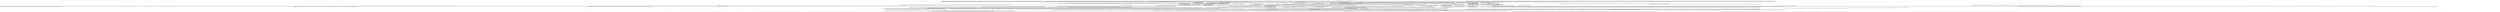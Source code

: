 digraph G {
    start [shape="none", label=""];
    start -> 0;
    0 [shape="diamond", peripheries=1, style="filled", fillcolor="pink"];
    1 [shape="circle", peripheries=1, style="filled", fillcolor="pink"];
    2 [shape="circle", peripheries=1, style="filled", fillcolor="pink"];
    3 [shape="circle", peripheries=1, style="filled", fillcolor="pink"];
    4 [shape="circle", peripheries=1, style="filled", fillcolor="pink"];
    5 [shape="circle", peripheries=1, style="filled", fillcolor="pink"];
    6 [shape="circle", peripheries=1, style="filled", fillcolor="pink"];
    7 [shape="circle", peripheries=1, style="filled", fillcolor="pink"];
    8 [shape="circle", peripheries=1, style="filled", fillcolor="pink"];
    9 [shape="circle", peripheries=1, style="filled", fillcolor="pink"];
    10 [shape="circle", peripheries=1, style="filled", fillcolor="pink"];
    11 [shape="circle", peripheries=1, style="filled", fillcolor="pink"];
    12 [shape="circle", peripheries=1, style="filled", fillcolor="pink"];
    13 [shape="circle", peripheries=1, style="filled", fillcolor="pink"];
    14 [shape="circle", peripheries=1, style="filled", fillcolor="pink"];
    15 [shape="circle", peripheries=1, style="filled", fillcolor="pink"];
    16 [shape="circle", peripheries=1, style="filled", fillcolor="pink"];
    17 [shape="circle", peripheries=1, style="filled", fillcolor="pink"];
    18 [shape="diamond", peripheries=1, style="filled", fillcolor="pink"];
    0 -> 1 [label="(!hgrant_0 & !hgrant_1 & !hgrant_2 & !hgrant_3 & !hgrant_4 & !hgrant_5 & !hgrant_6 & !hgrant_7 & hgrant_8 & hmaster_0 & hmaster_1 & hmaster_2 & !hmaster_3 & !hready) | (!hgrant_0 & !hgrant_1 & !hgrant_2 & !hgrant_3 & !hgrant_4 & !hgrant_5 & !hgrant_6 & hgrant_7 & !hgrant_8 & hready) | (!hgrant_0 & !hgrant_1 & !hgrant_2 & !hgrant_3 & !hgrant_4 & !hgrant_5 & !hgrant_6 & hgrant_7 & !hgrant_8 & hmaster_0 & hmaster_1 & hmaster_2 & !hmaster_3) | (!hgrant_0 & !hgrant_1 & !hgrant_2 & !hgrant_3 & !hgrant_4 & !hgrant_5 & hgrant_6 & !hgrant_7 & !hgrant_8 & hmaster_0 & hmaster_1 & hmaster_2 & !hmaster_3 & !hready) | (!hgrant_0 & !hgrant_1 & !hgrant_2 & !hgrant_3 & !hgrant_4 & hgrant_5 & !hgrant_6 & !hgrant_7 & !hgrant_8 & hmaster_0 & hmaster_1 & hmaster_2 & !hmaster_3 & !hready) | (!hgrant_0 & !hgrant_1 & !hgrant_2 & !hgrant_3 & hgrant_4 & !hgrant_5 & !hgrant_6 & !hgrant_7 & !hgrant_8 & hmaster_0 & hmaster_1 & hmaster_2 & !hmaster_3 & !hready) | (!hgrant_0 & !hgrant_1 & !hgrant_2 & hgrant_3 & !hgrant_4 & !hgrant_5 & !hgrant_6 & !hgrant_7 & !hgrant_8 & hmaster_0 & hmaster_1 & hmaster_2 & !hmaster_3 & !hready) | (!hgrant_0 & !hgrant_1 & hgrant_2 & !hgrant_3 & !hgrant_4 & !hgrant_5 & !hgrant_6 & !hgrant_7 & !hgrant_8 & hmaster_0 & hmaster_1 & hmaster_2 & !hmaster_3 & !hready) | (!hgrant_0 & hgrant_1 & !hgrant_2 & !hgrant_3 & !hgrant_4 & !hgrant_5 & !hgrant_6 & !hgrant_7 & !hgrant_8 & hmaster_0 & hmaster_1 & hmaster_2 & !hmaster_3 & !hready) | (hgrant_0 & !hgrant_1 & !hgrant_2 & !hgrant_3 & !hgrant_4 & !hgrant_5 & !hgrant_6 & !hgrant_7 & !hgrant_8 & hmaster_0 & hmaster_1 & hmaster_2 & !hmaster_3 & !hready)\n {1}"];
    0 -> 2 [label="(!hgrant_0 & !hgrant_1 & !hgrant_2 & !hgrant_3 & !hgrant_4 & !hgrant_5 & !hgrant_6 & !hgrant_7 & hgrant_8 & !hmaster_0 & hmaster_1 & !hmaster_2 & hmaster_3 & !hready) | (!hgrant_0 & !hgrant_1 & !hgrant_2 & !hgrant_3 & !hgrant_4 & !hgrant_5 & !hgrant_6 & hgrant_7 & !hgrant_8 & !hmaster_0 & hmaster_1 & !hmaster_2 & hmaster_3 & !hready) | (!hgrant_0 & !hgrant_1 & !hgrant_2 & !hgrant_3 & !hgrant_4 & !hgrant_5 & hgrant_6 & !hgrant_7 & !hgrant_8 & !hmaster_0 & hmaster_1 & !hmaster_2 & hmaster_3 & !hready) | (!hgrant_0 & !hgrant_1 & !hgrant_2 & !hgrant_3 & !hgrant_4 & hgrant_5 & !hgrant_6 & !hgrant_7 & !hgrant_8 & !hmaster_0 & hmaster_1 & !hmaster_2 & hmaster_3 & !hready) | (!hgrant_0 & !hgrant_1 & !hgrant_2 & !hgrant_3 & hgrant_4 & !hgrant_5 & !hgrant_6 & !hgrant_7 & !hgrant_8 & !hmaster_0 & hmaster_1 & !hmaster_2 & hmaster_3 & !hready) | (!hgrant_0 & !hgrant_1 & !hgrant_2 & hgrant_3 & !hgrant_4 & !hgrant_5 & !hgrant_6 & !hgrant_7 & !hgrant_8 & !hmaster_0 & hmaster_1 & !hmaster_2 & hmaster_3 & !hready) | (!hgrant_0 & !hgrant_1 & hgrant_2 & !hgrant_3 & !hgrant_4 & !hgrant_5 & !hgrant_6 & !hgrant_7 & !hgrant_8 & !hmaster_0 & hmaster_1 & !hmaster_2 & hmaster_3 & !hready) | (!hgrant_0 & hgrant_1 & !hgrant_2 & !hgrant_3 & !hgrant_4 & !hgrant_5 & !hgrant_6 & !hgrant_7 & !hgrant_8 & !hmaster_0 & hmaster_1 & !hmaster_2 & hmaster_3 & !hready) | (hgrant_0 & !hgrant_1 & !hgrant_2 & !hgrant_3 & !hgrant_4 & !hgrant_5 & !hgrant_6 & !hgrant_7 & !hgrant_8 & !hmaster_0 & hmaster_1 & !hmaster_2 & hmaster_3 & !hready)\n {1}"];
    0 -> 3 [label="(!hgrant_0 & !hgrant_1 & !hgrant_2 & !hgrant_3 & !hgrant_4 & !hgrant_5 & !hgrant_6 & !hgrant_7 & hgrant_8 & hmaster_0 & !hmaster_1 & !hmaster_2 & hmaster_3 & !hready) | (!hgrant_0 & !hgrant_1 & !hgrant_2 & !hgrant_3 & !hgrant_4 & !hgrant_5 & !hgrant_6 & hgrant_7 & !hgrant_8 & hmaster_0 & !hmaster_1 & !hmaster_2 & hmaster_3 & !hready) | (!hgrant_0 & !hgrant_1 & !hgrant_2 & !hgrant_3 & !hgrant_4 & !hgrant_5 & hgrant_6 & !hgrant_7 & !hgrant_8 & hmaster_0 & !hmaster_1 & !hmaster_2 & hmaster_3 & !hready) | (!hgrant_0 & !hgrant_1 & !hgrant_2 & !hgrant_3 & !hgrant_4 & hgrant_5 & !hgrant_6 & !hgrant_7 & !hgrant_8 & hmaster_0 & !hmaster_1 & !hmaster_2 & hmaster_3 & !hready) | (!hgrant_0 & !hgrant_1 & !hgrant_2 & !hgrant_3 & hgrant_4 & !hgrant_5 & !hgrant_6 & !hgrant_7 & !hgrant_8 & hmaster_0 & !hmaster_1 & !hmaster_2 & hmaster_3 & !hready) | (!hgrant_0 & !hgrant_1 & !hgrant_2 & hgrant_3 & !hgrant_4 & !hgrant_5 & !hgrant_6 & !hgrant_7 & !hgrant_8 & hmaster_0 & !hmaster_1 & !hmaster_2 & hmaster_3 & !hready) | (!hgrant_0 & !hgrant_1 & hgrant_2 & !hgrant_3 & !hgrant_4 & !hgrant_5 & !hgrant_6 & !hgrant_7 & !hgrant_8 & hmaster_0 & !hmaster_1 & !hmaster_2 & hmaster_3 & !hready) | (!hgrant_0 & hgrant_1 & !hgrant_2 & !hgrant_3 & !hgrant_4 & !hgrant_5 & !hgrant_6 & !hgrant_7 & !hgrant_8 & hmaster_0 & !hmaster_1 & !hmaster_2 & hmaster_3 & !hready) | (hgrant_0 & !hgrant_1 & !hgrant_2 & !hgrant_3 & !hgrant_4 & !hgrant_5 & !hgrant_6 & !hgrant_7 & !hgrant_8 & hmaster_0 & !hmaster_1 & !hmaster_2 & hmaster_3 & !hready)\n {1}"];
    0 -> 4 [label="(!hgrant_0 & !hgrant_1 & !hgrant_2 & !hgrant_3 & !hgrant_4 & !hgrant_5 & !hgrant_6 & !hgrant_7 & hgrant_8 & !hmaster_0 & hmaster_1 & !hmaster_2 & !hmaster_3 & !hready) | (!hgrant_0 & !hgrant_1 & !hgrant_2 & !hgrant_3 & !hgrant_4 & !hgrant_5 & !hgrant_6 & hgrant_7 & !hgrant_8 & !hmaster_0 & hmaster_1 & !hmaster_2 & !hmaster_3 & !hready) | (!hgrant_0 & !hgrant_1 & !hgrant_2 & !hgrant_3 & !hgrant_4 & !hgrant_5 & hgrant_6 & !hgrant_7 & !hgrant_8 & !hmaster_0 & hmaster_1 & !hmaster_2 & !hmaster_3 & !hready) | (!hgrant_0 & !hgrant_1 & !hgrant_2 & !hgrant_3 & !hgrant_4 & hgrant_5 & !hgrant_6 & !hgrant_7 & !hgrant_8 & !hmaster_0 & hmaster_1 & !hmaster_2 & !hmaster_3 & !hready) | (!hgrant_0 & !hgrant_1 & !hgrant_2 & !hgrant_3 & hgrant_4 & !hgrant_5 & !hgrant_6 & !hgrant_7 & !hgrant_8 & !hmaster_0 & hmaster_1 & !hmaster_2 & !hmaster_3 & !hready) | (!hgrant_0 & !hgrant_1 & !hgrant_2 & hgrant_3 & !hgrant_4 & !hgrant_5 & !hgrant_6 & !hgrant_7 & !hgrant_8 & !hmaster_0 & hmaster_1 & !hmaster_2 & !hmaster_3 & !hready) | (!hgrant_0 & !hgrant_1 & hgrant_2 & !hgrant_3 & !hgrant_4 & !hgrant_5 & !hgrant_6 & !hgrant_7 & !hgrant_8 & hready) | (!hgrant_0 & !hgrant_1 & hgrant_2 & !hgrant_3 & !hgrant_4 & !hgrant_5 & !hgrant_6 & !hgrant_7 & !hgrant_8 & !hmaster_0 & hmaster_1 & !hmaster_2 & !hmaster_3) | (!hgrant_0 & hgrant_1 & !hgrant_2 & !hgrant_3 & !hgrant_4 & !hgrant_5 & !hgrant_6 & !hgrant_7 & !hgrant_8 & !hmaster_0 & hmaster_1 & !hmaster_2 & !hmaster_3 & !hready) | (hgrant_0 & !hgrant_1 & !hgrant_2 & !hgrant_3 & !hgrant_4 & !hgrant_5 & !hgrant_6 & !hgrant_7 & !hgrant_8 & !hmaster_0 & hmaster_1 & !hmaster_2 & !hmaster_3 & !hready)\n {1}"];
    0 -> 5 [label="(!hgrant_0 & !hgrant_1 & !hgrant_2 & !hgrant_3 & !hgrant_4 & !hgrant_5 & !hgrant_6 & !hgrant_7 & hgrant_8 & hmaster_0 & !hmaster_1 & hmaster_2 & hmaster_3 & !hready) | (!hgrant_0 & !hgrant_1 & !hgrant_2 & !hgrant_3 & !hgrant_4 & !hgrant_5 & !hgrant_6 & hgrant_7 & !hgrant_8 & hmaster_0 & !hmaster_1 & hmaster_2 & hmaster_3 & !hready) | (!hgrant_0 & !hgrant_1 & !hgrant_2 & !hgrant_3 & !hgrant_4 & !hgrant_5 & hgrant_6 & !hgrant_7 & !hgrant_8 & hmaster_0 & !hmaster_1 & hmaster_2 & hmaster_3 & !hready) | (!hgrant_0 & !hgrant_1 & !hgrant_2 & !hgrant_3 & !hgrant_4 & hgrant_5 & !hgrant_6 & !hgrant_7 & !hgrant_8 & hmaster_0 & !hmaster_1 & hmaster_2 & hmaster_3 & !hready) | (!hgrant_0 & !hgrant_1 & !hgrant_2 & !hgrant_3 & hgrant_4 & !hgrant_5 & !hgrant_6 & !hgrant_7 & !hgrant_8 & hmaster_0 & !hmaster_1 & hmaster_2 & hmaster_3 & !hready) | (!hgrant_0 & !hgrant_1 & !hgrant_2 & hgrant_3 & !hgrant_4 & !hgrant_5 & !hgrant_6 & !hgrant_7 & !hgrant_8 & hmaster_0 & !hmaster_1 & hmaster_2 & hmaster_3 & !hready) | (!hgrant_0 & !hgrant_1 & hgrant_2 & !hgrant_3 & !hgrant_4 & !hgrant_5 & !hgrant_6 & !hgrant_7 & !hgrant_8 & hmaster_0 & !hmaster_1 & hmaster_2 & hmaster_3 & !hready) | (!hgrant_0 & hgrant_1 & !hgrant_2 & !hgrant_3 & !hgrant_4 & !hgrant_5 & !hgrant_6 & !hgrant_7 & !hgrant_8 & hmaster_0 & !hmaster_1 & hmaster_2 & hmaster_3 & !hready) | (hgrant_0 & !hgrant_1 & !hgrant_2 & !hgrant_3 & !hgrant_4 & !hgrant_5 & !hgrant_6 & !hgrant_7 & !hgrant_8 & hmaster_0 & !hmaster_1 & hmaster_2 & hmaster_3 & !hready)\n {1}"];
    0 -> 6 [label="(!hgrant_0 & !hgrant_1 & !hgrant_2 & !hgrant_3 & !hgrant_4 & !hgrant_5 & !hgrant_6 & !hgrant_7 & hgrant_8 & hmaster_0 & !hmaster_1 & !hmaster_2 & !hmaster_3 & !hready) | (!hgrant_0 & !hgrant_1 & !hgrant_2 & !hgrant_3 & !hgrant_4 & !hgrant_5 & !hgrant_6 & hgrant_7 & !hgrant_8 & hmaster_0 & !hmaster_1 & !hmaster_2 & !hmaster_3 & !hready) | (!hgrant_0 & !hgrant_1 & !hgrant_2 & !hgrant_3 & !hgrant_4 & !hgrant_5 & hgrant_6 & !hgrant_7 & !hgrant_8 & hmaster_0 & !hmaster_1 & !hmaster_2 & !hmaster_3 & !hready) | (!hgrant_0 & !hgrant_1 & !hgrant_2 & !hgrant_3 & !hgrant_4 & hgrant_5 & !hgrant_6 & !hgrant_7 & !hgrant_8 & hmaster_0 & !hmaster_1 & !hmaster_2 & !hmaster_3 & !hready) | (!hgrant_0 & !hgrant_1 & !hgrant_2 & !hgrant_3 & hgrant_4 & !hgrant_5 & !hgrant_6 & !hgrant_7 & !hgrant_8 & hmaster_0 & !hmaster_1 & !hmaster_2 & !hmaster_3 & !hready) | (!hgrant_0 & !hgrant_1 & !hgrant_2 & hgrant_3 & !hgrant_4 & !hgrant_5 & !hgrant_6 & !hgrant_7 & !hgrant_8 & hmaster_0 & !hmaster_1 & !hmaster_2 & !hmaster_3 & !hready) | (!hgrant_0 & !hgrant_1 & hgrant_2 & !hgrant_3 & !hgrant_4 & !hgrant_5 & !hgrant_6 & !hgrant_7 & !hgrant_8 & hmaster_0 & !hmaster_1 & !hmaster_2 & !hmaster_3 & !hready) | (!hgrant_0 & hgrant_1 & !hgrant_2 & !hgrant_3 & !hgrant_4 & !hgrant_5 & !hgrant_6 & !hgrant_7 & !hgrant_8 & hready) | (!hgrant_0 & hgrant_1 & !hgrant_2 & !hgrant_3 & !hgrant_4 & !hgrant_5 & !hgrant_6 & !hgrant_7 & !hgrant_8 & hmaster_0 & !hmaster_1 & !hmaster_2 & !hmaster_3) | (hgrant_0 & !hgrant_1 & !hgrant_2 & !hgrant_3 & !hgrant_4 & !hgrant_5 & !hgrant_6 & !hgrant_7 & !hgrant_8 & hmaster_0 & !hmaster_1 & !hmaster_2 & !hmaster_3 & !hready)\n {1}"];
    0 -> 7 [label="(!hgrant_0 & !hgrant_1 & !hgrant_2 & !hgrant_3 & !hgrant_4 & !hgrant_5 & !hgrant_6 & !hgrant_7 & hgrant_8 & hmaster_0 & hmaster_1 & !hmaster_2 & !hmaster_3 & !hready) | (!hgrant_0 & !hgrant_1 & !hgrant_2 & !hgrant_3 & !hgrant_4 & !hgrant_5 & !hgrant_6 & hgrant_7 & !hgrant_8 & hmaster_0 & hmaster_1 & !hmaster_2 & !hmaster_3 & !hready) | (!hgrant_0 & !hgrant_1 & !hgrant_2 & !hgrant_3 & !hgrant_4 & !hgrant_5 & hgrant_6 & !hgrant_7 & !hgrant_8 & hmaster_0 & hmaster_1 & !hmaster_2 & !hmaster_3 & !hready) | (!hgrant_0 & !hgrant_1 & !hgrant_2 & !hgrant_3 & !hgrant_4 & hgrant_5 & !hgrant_6 & !hgrant_7 & !hgrant_8 & hmaster_0 & hmaster_1 & !hmaster_2 & !hmaster_3 & !hready) | (!hgrant_0 & !hgrant_1 & !hgrant_2 & !hgrant_3 & hgrant_4 & !hgrant_5 & !hgrant_6 & !hgrant_7 & !hgrant_8 & hmaster_0 & hmaster_1 & !hmaster_2 & !hmaster_3 & !hready) | (!hgrant_0 & !hgrant_1 & !hgrant_2 & hgrant_3 & !hgrant_4 & !hgrant_5 & !hgrant_6 & !hgrant_7 & !hgrant_8 & hready) | (!hgrant_0 & !hgrant_1 & !hgrant_2 & hgrant_3 & !hgrant_4 & !hgrant_5 & !hgrant_6 & !hgrant_7 & !hgrant_8 & hmaster_0 & hmaster_1 & !hmaster_2 & !hmaster_3) | (!hgrant_0 & !hgrant_1 & hgrant_2 & !hgrant_3 & !hgrant_4 & !hgrant_5 & !hgrant_6 & !hgrant_7 & !hgrant_8 & hmaster_0 & hmaster_1 & !hmaster_2 & !hmaster_3 & !hready) | (!hgrant_0 & hgrant_1 & !hgrant_2 & !hgrant_3 & !hgrant_4 & !hgrant_5 & !hgrant_6 & !hgrant_7 & !hgrant_8 & hmaster_0 & hmaster_1 & !hmaster_2 & !hmaster_3 & !hready) | (hgrant_0 & !hgrant_1 & !hgrant_2 & !hgrant_3 & !hgrant_4 & !hgrant_5 & !hgrant_6 & !hgrant_7 & !hgrant_8 & hmaster_0 & hmaster_1 & !hmaster_2 & !hmaster_3 & !hready)\n {1}"];
    0 -> 8 [label="(!hgrant_0 & !hgrant_1 & !hgrant_2 & !hgrant_3 & !hgrant_4 & !hgrant_5 & !hgrant_6 & !hgrant_7 & hgrant_8 & !hmaster_0 & hmaster_1 & hmaster_2 & hmaster_3 & !hready) | (!hgrant_0 & !hgrant_1 & !hgrant_2 & !hgrant_3 & !hgrant_4 & !hgrant_5 & !hgrant_6 & hgrant_7 & !hgrant_8 & !hmaster_0 & hmaster_1 & hmaster_2 & hmaster_3 & !hready) | (!hgrant_0 & !hgrant_1 & !hgrant_2 & !hgrant_3 & !hgrant_4 & !hgrant_5 & hgrant_6 & !hgrant_7 & !hgrant_8 & !hmaster_0 & hmaster_1 & hmaster_2 & hmaster_3 & !hready) | (!hgrant_0 & !hgrant_1 & !hgrant_2 & !hgrant_3 & !hgrant_4 & hgrant_5 & !hgrant_6 & !hgrant_7 & !hgrant_8 & !hmaster_0 & hmaster_1 & hmaster_2 & hmaster_3 & !hready) | (!hgrant_0 & !hgrant_1 & !hgrant_2 & !hgrant_3 & hgrant_4 & !hgrant_5 & !hgrant_6 & !hgrant_7 & !hgrant_8 & !hmaster_0 & hmaster_1 & hmaster_2 & hmaster_3 & !hready) | (!hgrant_0 & !hgrant_1 & !hgrant_2 & hgrant_3 & !hgrant_4 & !hgrant_5 & !hgrant_6 & !hgrant_7 & !hgrant_8 & !hmaster_0 & hmaster_1 & hmaster_2 & hmaster_3 & !hready) | (!hgrant_0 & !hgrant_1 & hgrant_2 & !hgrant_3 & !hgrant_4 & !hgrant_5 & !hgrant_6 & !hgrant_7 & !hgrant_8 & !hmaster_0 & hmaster_1 & hmaster_2 & hmaster_3 & !hready) | (!hgrant_0 & hgrant_1 & !hgrant_2 & !hgrant_3 & !hgrant_4 & !hgrant_5 & !hgrant_6 & !hgrant_7 & !hgrant_8 & !hmaster_0 & hmaster_1 & hmaster_2 & hmaster_3 & !hready) | (hgrant_0 & !hgrant_1 & !hgrant_2 & !hgrant_3 & !hgrant_4 & !hgrant_5 & !hgrant_6 & !hgrant_7 & !hgrant_8 & !hmaster_0 & hmaster_1 & hmaster_2 & hmaster_3 & !hready)\n {1}"];
    0 -> 9 [label="(!hgrant_0 & !hgrant_1 & !hgrant_2 & !hgrant_3 & !hgrant_4 & !hgrant_5 & !hgrant_6 & !hgrant_7 & hgrant_8 & !hmaster_0 & !hmaster_1 & hmaster_2 & !hmaster_3 & !hready) | (!hgrant_0 & !hgrant_1 & !hgrant_2 & !hgrant_3 & !hgrant_4 & !hgrant_5 & !hgrant_6 & hgrant_7 & !hgrant_8 & !hmaster_0 & !hmaster_1 & hmaster_2 & !hmaster_3 & !hready) | (!hgrant_0 & !hgrant_1 & !hgrant_2 & !hgrant_3 & !hgrant_4 & !hgrant_5 & hgrant_6 & !hgrant_7 & !hgrant_8 & !hmaster_0 & !hmaster_1 & hmaster_2 & !hmaster_3 & !hready) | (!hgrant_0 & !hgrant_1 & !hgrant_2 & !hgrant_3 & !hgrant_4 & hgrant_5 & !hgrant_6 & !hgrant_7 & !hgrant_8 & !hmaster_0 & !hmaster_1 & hmaster_2 & !hmaster_3 & !hready) | (!hgrant_0 & !hgrant_1 & !hgrant_2 & !hgrant_3 & hgrant_4 & !hgrant_5 & !hgrant_6 & !hgrant_7 & !hgrant_8 & hready) | (!hgrant_0 & !hgrant_1 & !hgrant_2 & !hgrant_3 & hgrant_4 & !hgrant_5 & !hgrant_6 & !hgrant_7 & !hgrant_8 & !hmaster_0 & !hmaster_1 & hmaster_2 & !hmaster_3) | (!hgrant_0 & !hgrant_1 & !hgrant_2 & hgrant_3 & !hgrant_4 & !hgrant_5 & !hgrant_6 & !hgrant_7 & !hgrant_8 & !hmaster_0 & !hmaster_1 & hmaster_2 & !hmaster_3 & !hready) | (!hgrant_0 & !hgrant_1 & hgrant_2 & !hgrant_3 & !hgrant_4 & !hgrant_5 & !hgrant_6 & !hgrant_7 & !hgrant_8 & !hmaster_0 & !hmaster_1 & hmaster_2 & !hmaster_3 & !hready) | (!hgrant_0 & hgrant_1 & !hgrant_2 & !hgrant_3 & !hgrant_4 & !hgrant_5 & !hgrant_6 & !hgrant_7 & !hgrant_8 & !hmaster_0 & !hmaster_1 & hmaster_2 & !hmaster_3 & !hready) | (hgrant_0 & !hgrant_1 & !hgrant_2 & !hgrant_3 & !hgrant_4 & !hgrant_5 & !hgrant_6 & !hgrant_7 & !hgrant_8 & !hmaster_0 & !hmaster_1 & hmaster_2 & !hmaster_3 & !hready)\n {1}"];
    0 -> 10 [label="(!hgrant_0 & !hgrant_1 & !hgrant_2 & !hgrant_3 & !hgrant_4 & !hgrant_5 & !hgrant_6 & !hgrant_7 & hgrant_8 & !hmaster_0 & hmaster_1 & hmaster_2 & !hmaster_3 & !hready) | (!hgrant_0 & !hgrant_1 & !hgrant_2 & !hgrant_3 & !hgrant_4 & !hgrant_5 & !hgrant_6 & hgrant_7 & !hgrant_8 & !hmaster_0 & hmaster_1 & hmaster_2 & !hmaster_3 & !hready) | (!hgrant_0 & !hgrant_1 & !hgrant_2 & !hgrant_3 & !hgrant_4 & !hgrant_5 & hgrant_6 & !hgrant_7 & !hgrant_8 & hready) | (!hgrant_0 & !hgrant_1 & !hgrant_2 & !hgrant_3 & !hgrant_4 & !hgrant_5 & hgrant_6 & !hgrant_7 & !hgrant_8 & !hmaster_0 & hmaster_1 & hmaster_2 & !hmaster_3) | (!hgrant_0 & !hgrant_1 & !hgrant_2 & !hgrant_3 & !hgrant_4 & hgrant_5 & !hgrant_6 & !hgrant_7 & !hgrant_8 & !hmaster_0 & hmaster_1 & hmaster_2 & !hmaster_3 & !hready) | (!hgrant_0 & !hgrant_1 & !hgrant_2 & !hgrant_3 & hgrant_4 & !hgrant_5 & !hgrant_6 & !hgrant_7 & !hgrant_8 & !hmaster_0 & hmaster_1 & hmaster_2 & !hmaster_3 & !hready) | (!hgrant_0 & !hgrant_1 & !hgrant_2 & hgrant_3 & !hgrant_4 & !hgrant_5 & !hgrant_6 & !hgrant_7 & !hgrant_8 & !hmaster_0 & hmaster_1 & hmaster_2 & !hmaster_3 & !hready) | (!hgrant_0 & !hgrant_1 & hgrant_2 & !hgrant_3 & !hgrant_4 & !hgrant_5 & !hgrant_6 & !hgrant_7 & !hgrant_8 & !hmaster_0 & hmaster_1 & hmaster_2 & !hmaster_3 & !hready) | (!hgrant_0 & hgrant_1 & !hgrant_2 & !hgrant_3 & !hgrant_4 & !hgrant_5 & !hgrant_6 & !hgrant_7 & !hgrant_8 & !hmaster_0 & hmaster_1 & hmaster_2 & !hmaster_3 & !hready) | (hgrant_0 & !hgrant_1 & !hgrant_2 & !hgrant_3 & !hgrant_4 & !hgrant_5 & !hgrant_6 & !hgrant_7 & !hgrant_8 & !hmaster_0 & hmaster_1 & hmaster_2 & !hmaster_3 & !hready)\n {1}"];
    0 -> 11 [label="(!hgrant_0 & !hgrant_1 & !hgrant_2 & !hgrant_3 & !hgrant_4 & !hgrant_5 & !hgrant_6 & !hgrant_7 & hgrant_8 & !hmaster_0 & !hmaster_1 & hmaster_2 & hmaster_3 & !hready) | (!hgrant_0 & !hgrant_1 & !hgrant_2 & !hgrant_3 & !hgrant_4 & !hgrant_5 & !hgrant_6 & hgrant_7 & !hgrant_8 & !hmaster_0 & !hmaster_1 & hmaster_2 & hmaster_3 & !hready) | (!hgrant_0 & !hgrant_1 & !hgrant_2 & !hgrant_3 & !hgrant_4 & !hgrant_5 & hgrant_6 & !hgrant_7 & !hgrant_8 & !hmaster_0 & !hmaster_1 & hmaster_2 & hmaster_3 & !hready) | (!hgrant_0 & !hgrant_1 & !hgrant_2 & !hgrant_3 & !hgrant_4 & hgrant_5 & !hgrant_6 & !hgrant_7 & !hgrant_8 & !hmaster_0 & !hmaster_1 & hmaster_2 & hmaster_3 & !hready) | (!hgrant_0 & !hgrant_1 & !hgrant_2 & !hgrant_3 & hgrant_4 & !hgrant_5 & !hgrant_6 & !hgrant_7 & !hgrant_8 & !hmaster_0 & !hmaster_1 & hmaster_2 & hmaster_3 & !hready) | (!hgrant_0 & !hgrant_1 & !hgrant_2 & hgrant_3 & !hgrant_4 & !hgrant_5 & !hgrant_6 & !hgrant_7 & !hgrant_8 & !hmaster_0 & !hmaster_1 & hmaster_2 & hmaster_3 & !hready) | (!hgrant_0 & !hgrant_1 & hgrant_2 & !hgrant_3 & !hgrant_4 & !hgrant_5 & !hgrant_6 & !hgrant_7 & !hgrant_8 & !hmaster_0 & !hmaster_1 & hmaster_2 & hmaster_3 & !hready) | (!hgrant_0 & hgrant_1 & !hgrant_2 & !hgrant_3 & !hgrant_4 & !hgrant_5 & !hgrant_6 & !hgrant_7 & !hgrant_8 & !hmaster_0 & !hmaster_1 & hmaster_2 & hmaster_3 & !hready) | (hgrant_0 & !hgrant_1 & !hgrant_2 & !hgrant_3 & !hgrant_4 & !hgrant_5 & !hgrant_6 & !hgrant_7 & !hgrant_8 & !hmaster_0 & !hmaster_1 & hmaster_2 & hmaster_3 & !hready)\n {1}"];
    0 -> 12 [label="(!hgrant_0 & !hgrant_1 & !hgrant_2 & !hgrant_3 & !hgrant_4 & !hgrant_5 & !hgrant_6 & !hgrant_7 & hgrant_8 & hmaster_0 & !hmaster_1 & hmaster_2 & !hmaster_3 & !hready) | (!hgrant_0 & !hgrant_1 & !hgrant_2 & !hgrant_3 & !hgrant_4 & !hgrant_5 & !hgrant_6 & hgrant_7 & !hgrant_8 & hmaster_0 & !hmaster_1 & hmaster_2 & !hmaster_3 & !hready) | (!hgrant_0 & !hgrant_1 & !hgrant_2 & !hgrant_3 & !hgrant_4 & !hgrant_5 & hgrant_6 & !hgrant_7 & !hgrant_8 & hmaster_0 & !hmaster_1 & hmaster_2 & !hmaster_3 & !hready) | (!hgrant_0 & !hgrant_1 & !hgrant_2 & !hgrant_3 & !hgrant_4 & hgrant_5 & !hgrant_6 & !hgrant_7 & !hgrant_8 & hready) | (!hgrant_0 & !hgrant_1 & !hgrant_2 & !hgrant_3 & !hgrant_4 & hgrant_5 & !hgrant_6 & !hgrant_7 & !hgrant_8 & hmaster_0 & !hmaster_1 & hmaster_2 & !hmaster_3) | (!hgrant_0 & !hgrant_1 & !hgrant_2 & !hgrant_3 & hgrant_4 & !hgrant_5 & !hgrant_6 & !hgrant_7 & !hgrant_8 & hmaster_0 & !hmaster_1 & hmaster_2 & !hmaster_3 & !hready) | (!hgrant_0 & !hgrant_1 & !hgrant_2 & hgrant_3 & !hgrant_4 & !hgrant_5 & !hgrant_6 & !hgrant_7 & !hgrant_8 & hmaster_0 & !hmaster_1 & hmaster_2 & !hmaster_3 & !hready) | (!hgrant_0 & !hgrant_1 & hgrant_2 & !hgrant_3 & !hgrant_4 & !hgrant_5 & !hgrant_6 & !hgrant_7 & !hgrant_8 & hmaster_0 & !hmaster_1 & hmaster_2 & !hmaster_3 & !hready) | (!hgrant_0 & hgrant_1 & !hgrant_2 & !hgrant_3 & !hgrant_4 & !hgrant_5 & !hgrant_6 & !hgrant_7 & !hgrant_8 & hmaster_0 & !hmaster_1 & hmaster_2 & !hmaster_3 & !hready) | (hgrant_0 & !hgrant_1 & !hgrant_2 & !hgrant_3 & !hgrant_4 & !hgrant_5 & !hgrant_6 & !hgrant_7 & !hgrant_8 & hmaster_0 & !hmaster_1 & hmaster_2 & !hmaster_3 & !hready)\n {1}"];
    0 -> 13 [label="(!hgrant_0 & !hgrant_1 & !hgrant_2 & !hgrant_3 & !hgrant_4 & !hgrant_5 & !hgrant_6 & !hgrant_7 & hgrant_8 & hready) | (!hgrant_0 & !hgrant_1 & !hgrant_2 & !hgrant_3 & !hgrant_4 & !hgrant_5 & !hgrant_6 & !hgrant_7 & hgrant_8 & !hmaster_0 & !hmaster_1 & !hmaster_2 & hmaster_3) | (!hgrant_0 & !hgrant_1 & !hgrant_2 & !hgrant_3 & !hgrant_4 & !hgrant_5 & !hgrant_6 & hgrant_7 & !hgrant_8 & !hmaster_0 & !hmaster_1 & !hmaster_2 & hmaster_3 & !hready) | (!hgrant_0 & !hgrant_1 & !hgrant_2 & !hgrant_3 & !hgrant_4 & !hgrant_5 & hgrant_6 & !hgrant_7 & !hgrant_8 & !hmaster_0 & !hmaster_1 & !hmaster_2 & hmaster_3 & !hready) | (!hgrant_0 & !hgrant_1 & !hgrant_2 & !hgrant_3 & !hgrant_4 & hgrant_5 & !hgrant_6 & !hgrant_7 & !hgrant_8 & !hmaster_0 & !hmaster_1 & !hmaster_2 & hmaster_3 & !hready) | (!hgrant_0 & !hgrant_1 & !hgrant_2 & !hgrant_3 & hgrant_4 & !hgrant_5 & !hgrant_6 & !hgrant_7 & !hgrant_8 & !hmaster_0 & !hmaster_1 & !hmaster_2 & hmaster_3 & !hready) | (!hgrant_0 & !hgrant_1 & !hgrant_2 & hgrant_3 & !hgrant_4 & !hgrant_5 & !hgrant_6 & !hgrant_7 & !hgrant_8 & !hmaster_0 & !hmaster_1 & !hmaster_2 & hmaster_3 & !hready) | (!hgrant_0 & !hgrant_1 & hgrant_2 & !hgrant_3 & !hgrant_4 & !hgrant_5 & !hgrant_6 & !hgrant_7 & !hgrant_8 & !hmaster_0 & !hmaster_1 & !hmaster_2 & hmaster_3 & !hready) | (!hgrant_0 & hgrant_1 & !hgrant_2 & !hgrant_3 & !hgrant_4 & !hgrant_5 & !hgrant_6 & !hgrant_7 & !hgrant_8 & !hmaster_0 & !hmaster_1 & !hmaster_2 & hmaster_3 & !hready) | (hgrant_0 & !hgrant_1 & !hgrant_2 & !hgrant_3 & !hgrant_4 & !hgrant_5 & !hgrant_6 & !hgrant_7 & !hgrant_8 & !hmaster_0 & !hmaster_1 & !hmaster_2 & hmaster_3 & !hready)\n {1}"];
    0 -> 14 [label="(!hgrant_0 & !hgrant_1 & !hgrant_2 & !hgrant_3 & !hgrant_4 & !hgrant_5 & !hgrant_6 & !hgrant_7 & hgrant_8 & hmaster_0 & hmaster_1 & !hmaster_2 & hmaster_3 & !hready) | (!hgrant_0 & !hgrant_1 & !hgrant_2 & !hgrant_3 & !hgrant_4 & !hgrant_5 & !hgrant_6 & hgrant_7 & !hgrant_8 & hmaster_0 & hmaster_1 & !hmaster_2 & hmaster_3 & !hready) | (!hgrant_0 & !hgrant_1 & !hgrant_2 & !hgrant_3 & !hgrant_4 & !hgrant_5 & hgrant_6 & !hgrant_7 & !hgrant_8 & hmaster_0 & hmaster_1 & !hmaster_2 & hmaster_3 & !hready) | (!hgrant_0 & !hgrant_1 & !hgrant_2 & !hgrant_3 & !hgrant_4 & hgrant_5 & !hgrant_6 & !hgrant_7 & !hgrant_8 & hmaster_0 & hmaster_1 & !hmaster_2 & hmaster_3 & !hready) | (!hgrant_0 & !hgrant_1 & !hgrant_2 & !hgrant_3 & hgrant_4 & !hgrant_5 & !hgrant_6 & !hgrant_7 & !hgrant_8 & hmaster_0 & hmaster_1 & !hmaster_2 & hmaster_3 & !hready) | (!hgrant_0 & !hgrant_1 & !hgrant_2 & hgrant_3 & !hgrant_4 & !hgrant_5 & !hgrant_6 & !hgrant_7 & !hgrant_8 & hmaster_0 & hmaster_1 & !hmaster_2 & hmaster_3 & !hready) | (!hgrant_0 & !hgrant_1 & hgrant_2 & !hgrant_3 & !hgrant_4 & !hgrant_5 & !hgrant_6 & !hgrant_7 & !hgrant_8 & hmaster_0 & hmaster_1 & !hmaster_2 & hmaster_3 & !hready) | (!hgrant_0 & hgrant_1 & !hgrant_2 & !hgrant_3 & !hgrant_4 & !hgrant_5 & !hgrant_6 & !hgrant_7 & !hgrant_8 & hmaster_0 & hmaster_1 & !hmaster_2 & hmaster_3 & !hready) | (hgrant_0 & !hgrant_1 & !hgrant_2 & !hgrant_3 & !hgrant_4 & !hgrant_5 & !hgrant_6 & !hgrant_7 & !hgrant_8 & hmaster_0 & hmaster_1 & !hmaster_2 & hmaster_3 & !hready)\n {1}"];
    0 -> 15 [label="(!hgrant_0 & !hgrant_1 & !hgrant_2 & !hgrant_3 & !hgrant_4 & !hgrant_5 & !hgrant_6 & !hgrant_7 & !hgrant_8) | (hgrant_0 & hgrant_1) | (hgrant_0 & hgrant_2) | (hgrant_0 & hgrant_3) | (hgrant_0 & hgrant_4) | (hgrant_0 & hgrant_5) | (hgrant_0 & hgrant_6) | (hgrant_0 & hgrant_7) | (hgrant_0 & hgrant_8) | (hgrant_1 & hgrant_2) | (hgrant_1 & hgrant_3) | (hgrant_1 & hgrant_4) | (hgrant_1 & hgrant_5) | (hgrant_1 & hgrant_6) | (hgrant_1 & hgrant_7) | (hgrant_1 & hgrant_8) | (hgrant_2 & hgrant_3) | (hgrant_2 & hgrant_4) | (hgrant_2 & hgrant_5) | (hgrant_2 & hgrant_6) | (hgrant_2 & hgrant_7) | (hgrant_2 & hgrant_8) | (hgrant_3 & hgrant_4) | (hgrant_3 & hgrant_5) | (hgrant_3 & hgrant_6) | (hgrant_3 & hgrant_7) | (hgrant_3 & hgrant_8) | (hgrant_4 & hgrant_5) | (hgrant_4 & hgrant_6) | (hgrant_4 & hgrant_7) | (hgrant_4 & hgrant_8) | (hgrant_5 & hgrant_6) | (hgrant_5 & hgrant_7) | (hgrant_5 & hgrant_8) | (hgrant_6 & hgrant_7) | (hgrant_6 & hgrant_8) | (hgrant_7 & hgrant_8)\n {1}"];
    0 -> 16 [label="(!hgrant_0 & !hgrant_1 & !hgrant_2 & !hgrant_3 & !hgrant_4 & !hgrant_5 & !hgrant_6 & !hgrant_7 & hgrant_8 & hmaster_0 & hmaster_1 & hmaster_2 & hmaster_3 & !hready) | (!hgrant_0 & !hgrant_1 & !hgrant_2 & !hgrant_3 & !hgrant_4 & !hgrant_5 & !hgrant_6 & hgrant_7 & !hgrant_8 & hmaster_0 & hmaster_1 & hmaster_2 & hmaster_3 & !hready) | (!hgrant_0 & !hgrant_1 & !hgrant_2 & !hgrant_3 & !hgrant_4 & !hgrant_5 & hgrant_6 & !hgrant_7 & !hgrant_8 & hmaster_0 & hmaster_1 & hmaster_2 & hmaster_3 & !hready) | (!hgrant_0 & !hgrant_1 & !hgrant_2 & !hgrant_3 & !hgrant_4 & hgrant_5 & !hgrant_6 & !hgrant_7 & !hgrant_8 & hmaster_0 & hmaster_1 & hmaster_2 & hmaster_3 & !hready) | (!hgrant_0 & !hgrant_1 & !hgrant_2 & !hgrant_3 & hgrant_4 & !hgrant_5 & !hgrant_6 & !hgrant_7 & !hgrant_8 & hmaster_0 & hmaster_1 & hmaster_2 & hmaster_3 & !hready) | (!hgrant_0 & !hgrant_1 & !hgrant_2 & hgrant_3 & !hgrant_4 & !hgrant_5 & !hgrant_6 & !hgrant_7 & !hgrant_8 & hmaster_0 & hmaster_1 & hmaster_2 & hmaster_3 & !hready) | (!hgrant_0 & !hgrant_1 & hgrant_2 & !hgrant_3 & !hgrant_4 & !hgrant_5 & !hgrant_6 & !hgrant_7 & !hgrant_8 & hmaster_0 & hmaster_1 & hmaster_2 & hmaster_3 & !hready) | (!hgrant_0 & hgrant_1 & !hgrant_2 & !hgrant_3 & !hgrant_4 & !hgrant_5 & !hgrant_6 & !hgrant_7 & !hgrant_8 & hmaster_0 & hmaster_1 & hmaster_2 & hmaster_3 & !hready) | (hgrant_0 & !hgrant_1 & !hgrant_2 & !hgrant_3 & !hgrant_4 & !hgrant_5 & !hgrant_6 & !hgrant_7 & !hgrant_8 & hmaster_0 & hmaster_1 & hmaster_2 & hmaster_3 & !hready)\n {1}"];
    0 -> 17 [label="(!hgrant_0 & !hgrant_1 & !hgrant_2 & !hgrant_3 & !hgrant_4 & !hgrant_5 & !hgrant_6 & !hgrant_7 & hgrant_8 & !hmaster_0 & !hmaster_1 & !hmaster_2 & !hmaster_3 & !hready) | (!hgrant_0 & !hgrant_1 & !hgrant_2 & !hgrant_3 & !hgrant_4 & !hgrant_5 & !hgrant_6 & hgrant_7 & !hgrant_8 & !hmaster_0 & !hmaster_1 & !hmaster_2 & !hmaster_3 & !hready) | (!hgrant_0 & !hgrant_1 & !hgrant_2 & !hgrant_3 & !hgrant_4 & !hgrant_5 & hgrant_6 & !hgrant_7 & !hgrant_8 & !hmaster_0 & !hmaster_1 & !hmaster_2 & !hmaster_3 & !hready) | (!hgrant_0 & !hgrant_1 & !hgrant_2 & !hgrant_3 & !hgrant_4 & hgrant_5 & !hgrant_6 & !hgrant_7 & !hgrant_8 & !hmaster_0 & !hmaster_1 & !hmaster_2 & !hmaster_3 & !hready) | (!hgrant_0 & !hgrant_1 & !hgrant_2 & !hgrant_3 & hgrant_4 & !hgrant_5 & !hgrant_6 & !hgrant_7 & !hgrant_8 & !hmaster_0 & !hmaster_1 & !hmaster_2 & !hmaster_3 & !hready) | (!hgrant_0 & !hgrant_1 & !hgrant_2 & hgrant_3 & !hgrant_4 & !hgrant_5 & !hgrant_6 & !hgrant_7 & !hgrant_8 & !hmaster_0 & !hmaster_1 & !hmaster_2 & !hmaster_3 & !hready) | (!hgrant_0 & !hgrant_1 & hgrant_2 & !hgrant_3 & !hgrant_4 & !hgrant_5 & !hgrant_6 & !hgrant_7 & !hgrant_8 & !hmaster_0 & !hmaster_1 & !hmaster_2 & !hmaster_3 & !hready) | (!hgrant_0 & hgrant_1 & !hgrant_2 & !hgrant_3 & !hgrant_4 & !hgrant_5 & !hgrant_6 & !hgrant_7 & !hgrant_8 & !hmaster_0 & !hmaster_1 & !hmaster_2 & !hmaster_3 & !hready) | (hgrant_0 & !hgrant_1 & !hgrant_2 & !hgrant_3 & !hgrant_4 & !hgrant_5 & !hgrant_6 & !hgrant_7 & !hgrant_8 & hready) | (hgrant_0 & !hgrant_1 & !hgrant_2 & !hgrant_3 & !hgrant_4 & !hgrant_5 & !hgrant_6 & !hgrant_7 & !hgrant_8 & !hmaster_0 & !hmaster_1 & !hmaster_2 & !hmaster_3)\n {1}"];
    1 -> 10 [label="!hgrant_0 & !hgrant_1 & !hgrant_2 & !hgrant_3 & !hgrant_4 & !hgrant_5 & hgrant_6 & !hgrant_7 & !hgrant_8 & hmaster_0 & hmaster_1 & hmaster_2 & !hmaster_3 & hready\n {2}"];
    1 -> 9 [label="!hgrant_0 & !hgrant_1 & !hgrant_2 & !hgrant_3 & hgrant_4 & !hgrant_5 & !hgrant_6 & !hgrant_7 & !hgrant_8 & hmaster_0 & hmaster_1 & hmaster_2 & !hmaster_3 & hready\n {2}"];
    1 -> 1 [label="(!hgrant_0 & !hgrant_1 & !hgrant_2 & !hgrant_3 & !hgrant_4 & !hgrant_5 & !hgrant_6 & !hgrant_7 & hgrant_8 & hmaster_0 & hmaster_1 & hmaster_2 & !hmaster_3 & !hready) | (!hgrant_0 & !hgrant_1 & !hgrant_2 & !hgrant_3 & !hgrant_4 & !hgrant_5 & !hgrant_6 & hgrant_7 & !hgrant_8 & hmaster_0 & hmaster_1 & hmaster_2 & !hmaster_3) | (!hgrant_0 & !hgrant_1 & !hgrant_2 & !hgrant_3 & !hgrant_4 & !hgrant_5 & hgrant_6 & !hgrant_7 & !hgrant_8 & hmaster_0 & hmaster_1 & hmaster_2 & !hmaster_3 & !hready) | (!hgrant_0 & !hgrant_1 & !hgrant_2 & !hgrant_3 & !hgrant_4 & hgrant_5 & !hgrant_6 & !hgrant_7 & !hgrant_8 & hmaster_0 & hmaster_1 & hmaster_2 & !hmaster_3 & !hready) | (!hgrant_0 & !hgrant_1 & !hgrant_2 & !hgrant_3 & hgrant_4 & !hgrant_5 & !hgrant_6 & !hgrant_7 & !hgrant_8 & hmaster_0 & hmaster_1 & hmaster_2 & !hmaster_3 & !hready) | (!hgrant_0 & !hgrant_1 & !hgrant_2 & hgrant_3 & !hgrant_4 & !hgrant_5 & !hgrant_6 & !hgrant_7 & !hgrant_8 & hmaster_0 & hmaster_1 & hmaster_2 & !hmaster_3 & !hready) | (!hgrant_0 & !hgrant_1 & hgrant_2 & !hgrant_3 & !hgrant_4 & !hgrant_5 & !hgrant_6 & !hgrant_7 & !hgrant_8 & hmaster_0 & hmaster_1 & hmaster_2 & !hmaster_3 & !hready) | (!hgrant_0 & hgrant_1 & !hgrant_2 & !hgrant_3 & !hgrant_4 & !hgrant_5 & !hgrant_6 & !hgrant_7 & !hgrant_8 & hmaster_0 & hmaster_1 & hmaster_2 & !hmaster_3 & !hready) | (hgrant_0 & !hgrant_1 & !hgrant_2 & !hgrant_3 & !hgrant_4 & !hgrant_5 & !hgrant_6 & !hgrant_7 & !hgrant_8 & hmaster_0 & hmaster_1 & hmaster_2 & !hmaster_3 & !hready)\n {2}"];
    1 -> 12 [label="!hgrant_0 & !hgrant_1 & !hgrant_2 & !hgrant_3 & !hgrant_4 & hgrant_5 & !hgrant_6 & !hgrant_7 & !hgrant_8 & hmaster_0 & hmaster_1 & hmaster_2 & !hmaster_3 & hready\n {2}"];
    1 -> 4 [label="!hgrant_0 & !hgrant_1 & hgrant_2 & !hgrant_3 & !hgrant_4 & !hgrant_5 & !hgrant_6 & !hgrant_7 & !hgrant_8 & hmaster_0 & hmaster_1 & hmaster_2 & !hmaster_3 & hready\n {2}"];
    1 -> 13 [label="!hgrant_0 & !hgrant_1 & !hgrant_2 & !hgrant_3 & !hgrant_4 & !hgrant_5 & !hgrant_6 & !hgrant_7 & hgrant_8 & hmaster_0 & hmaster_1 & hmaster_2 & !hmaster_3 & hready\n {2}"];
    1 -> 18 [label="(!hgrant_0 & !hgrant_1 & !hgrant_2 & !hgrant_3 & !hgrant_4 & !hgrant_5 & !hgrant_6 & !hgrant_7 & hgrant_8 & hmaster_3) | (!hgrant_0 & !hgrant_1 & !hgrant_2 & !hgrant_3 & !hgrant_4 & !hgrant_5 & !hgrant_6 & !hgrant_7 & hgrant_8 & !hmaster_2) | (!hgrant_0 & !hgrant_1 & !hgrant_2 & !hgrant_3 & !hgrant_4 & !hgrant_5 & !hgrant_6 & !hgrant_7 & hgrant_8 & !hmaster_1) | (!hgrant_0 & !hgrant_1 & !hgrant_2 & !hgrant_3 & !hgrant_4 & !hgrant_5 & !hgrant_6 & !hgrant_7 & hgrant_8 & !hmaster_0) | (!hgrant_0 & !hgrant_1 & !hgrant_2 & !hgrant_3 & !hgrant_4 & !hgrant_5 & !hgrant_6 & hgrant_7 & !hgrant_8 & hmaster_3) | (!hgrant_0 & !hgrant_1 & !hgrant_2 & !hgrant_3 & !hgrant_4 & !hgrant_5 & !hgrant_6 & hgrant_7 & !hgrant_8 & !hmaster_2) | (!hgrant_0 & !hgrant_1 & !hgrant_2 & !hgrant_3 & !hgrant_4 & !hgrant_5 & !hgrant_6 & hgrant_7 & !hgrant_8 & !hmaster_1) | (!hgrant_0 & !hgrant_1 & !hgrant_2 & !hgrant_3 & !hgrant_4 & !hgrant_5 & !hgrant_6 & hgrant_7 & !hgrant_8 & !hmaster_0) | (!hgrant_0 & !hgrant_1 & !hgrant_2 & !hgrant_3 & !hgrant_4 & !hgrant_5 & hgrant_6 & !hgrant_7 & !hgrant_8 & hmaster_3) | (!hgrant_0 & !hgrant_1 & !hgrant_2 & !hgrant_3 & !hgrant_4 & !hgrant_5 & hgrant_6 & !hgrant_7 & !hgrant_8 & !hmaster_2) | (!hgrant_0 & !hgrant_1 & !hgrant_2 & !hgrant_3 & !hgrant_4 & !hgrant_5 & hgrant_6 & !hgrant_7 & !hgrant_8 & !hmaster_1) | (!hgrant_0 & !hgrant_1 & !hgrant_2 & !hgrant_3 & !hgrant_4 & !hgrant_5 & hgrant_6 & !hgrant_7 & !hgrant_8 & !hmaster_0) | (!hgrant_0 & !hgrant_1 & !hgrant_2 & !hgrant_3 & !hgrant_4 & hgrant_5 & !hgrant_6 & !hgrant_7 & !hgrant_8 & hmaster_3) | (!hgrant_0 & !hgrant_1 & !hgrant_2 & !hgrant_3 & !hgrant_4 & hgrant_5 & !hgrant_6 & !hgrant_7 & !hgrant_8 & !hmaster_2) | (!hgrant_0 & !hgrant_1 & !hgrant_2 & !hgrant_3 & !hgrant_4 & hgrant_5 & !hgrant_6 & !hgrant_7 & !hgrant_8 & !hmaster_1) | (!hgrant_0 & !hgrant_1 & !hgrant_2 & !hgrant_3 & !hgrant_4 & hgrant_5 & !hgrant_6 & !hgrant_7 & !hgrant_8 & !hmaster_0) | (!hgrant_0 & !hgrant_1 & !hgrant_2 & !hgrant_3 & hgrant_4 & !hgrant_5 & !hgrant_6 & !hgrant_7 & !hgrant_8 & hmaster_3) | (!hgrant_0 & !hgrant_1 & !hgrant_2 & !hgrant_3 & hgrant_4 & !hgrant_5 & !hgrant_6 & !hgrant_7 & !hgrant_8 & !hmaster_2) | (!hgrant_0 & !hgrant_1 & !hgrant_2 & !hgrant_3 & hgrant_4 & !hgrant_5 & !hgrant_6 & !hgrant_7 & !hgrant_8 & !hmaster_1) | (!hgrant_0 & !hgrant_1 & !hgrant_2 & !hgrant_3 & hgrant_4 & !hgrant_5 & !hgrant_6 & !hgrant_7 & !hgrant_8 & !hmaster_0) | (!hgrant_0 & !hgrant_1 & !hgrant_2 & hgrant_3 & !hgrant_4 & !hgrant_5 & !hgrant_6 & !hgrant_7 & !hgrant_8 & hmaster_3) | (!hgrant_0 & !hgrant_1 & !hgrant_2 & hgrant_3 & !hgrant_4 & !hgrant_5 & !hgrant_6 & !hgrant_7 & !hgrant_8 & !hmaster_2) | (!hgrant_0 & !hgrant_1 & !hgrant_2 & hgrant_3 & !hgrant_4 & !hgrant_5 & !hgrant_6 & !hgrant_7 & !hgrant_8 & !hmaster_1) | (!hgrant_0 & !hgrant_1 & !hgrant_2 & hgrant_3 & !hgrant_4 & !hgrant_5 & !hgrant_6 & !hgrant_7 & !hgrant_8 & !hmaster_0) | (!hgrant_0 & !hgrant_1 & hgrant_2 & !hgrant_3 & !hgrant_4 & !hgrant_5 & !hgrant_6 & !hgrant_7 & !hgrant_8 & hmaster_3) | (!hgrant_0 & !hgrant_1 & hgrant_2 & !hgrant_3 & !hgrant_4 & !hgrant_5 & !hgrant_6 & !hgrant_7 & !hgrant_8 & !hmaster_2) | (!hgrant_0 & !hgrant_1 & hgrant_2 & !hgrant_3 & !hgrant_4 & !hgrant_5 & !hgrant_6 & !hgrant_7 & !hgrant_8 & !hmaster_1) | (!hgrant_0 & !hgrant_1 & hgrant_2 & !hgrant_3 & !hgrant_4 & !hgrant_5 & !hgrant_6 & !hgrant_7 & !hgrant_8 & !hmaster_0) | (!hgrant_0 & hgrant_1 & !hgrant_2 & !hgrant_3 & !hgrant_4 & !hgrant_5 & !hgrant_6 & !hgrant_7 & !hgrant_8 & hmaster_3) | (!hgrant_0 & hgrant_1 & !hgrant_2 & !hgrant_3 & !hgrant_4 & !hgrant_5 & !hgrant_6 & !hgrant_7 & !hgrant_8 & !hmaster_2) | (!hgrant_0 & hgrant_1 & !hgrant_2 & !hgrant_3 & !hgrant_4 & !hgrant_5 & !hgrant_6 & !hgrant_7 & !hgrant_8 & !hmaster_1) | (!hgrant_0 & hgrant_1 & !hgrant_2 & !hgrant_3 & !hgrant_4 & !hgrant_5 & !hgrant_6 & !hgrant_7 & !hgrant_8 & !hmaster_0) | (hgrant_0 & !hgrant_1 & !hgrant_2 & !hgrant_3 & !hgrant_4 & !hgrant_5 & !hgrant_6 & !hgrant_7 & !hgrant_8 & hmaster_3) | (hgrant_0 & !hgrant_1 & !hgrant_2 & !hgrant_3 & !hgrant_4 & !hgrant_5 & !hgrant_6 & !hgrant_7 & !hgrant_8 & !hmaster_2) | (hgrant_0 & !hgrant_1 & !hgrant_2 & !hgrant_3 & !hgrant_4 & !hgrant_5 & !hgrant_6 & !hgrant_7 & !hgrant_8 & !hmaster_1) | (hgrant_0 & !hgrant_1 & !hgrant_2 & !hgrant_3 & !hgrant_4 & !hgrant_5 & !hgrant_6 & !hgrant_7 & !hgrant_8 & !hmaster_0)\n {1}"];
    1 -> 15 [label="(!hgrant_0 & !hgrant_1 & !hgrant_2 & !hgrant_3 & !hgrant_4 & !hgrant_5 & !hgrant_6 & !hgrant_7 & !hgrant_8) | (hgrant_0 & hgrant_1) | (hgrant_0 & hgrant_2) | (hgrant_0 & hgrant_3) | (hgrant_0 & hgrant_4) | (hgrant_0 & hgrant_5) | (hgrant_0 & hgrant_6) | (hgrant_0 & hgrant_7) | (hgrant_0 & hgrant_8) | (hgrant_1 & hgrant_2) | (hgrant_1 & hgrant_3) | (hgrant_1 & hgrant_4) | (hgrant_1 & hgrant_5) | (hgrant_1 & hgrant_6) | (hgrant_1 & hgrant_7) | (hgrant_1 & hgrant_8) | (hgrant_2 & hgrant_3) | (hgrant_2 & hgrant_4) | (hgrant_2 & hgrant_5) | (hgrant_2 & hgrant_6) | (hgrant_2 & hgrant_7) | (hgrant_2 & hgrant_8) | (hgrant_3 & hgrant_4) | (hgrant_3 & hgrant_5) | (hgrant_3 & hgrant_6) | (hgrant_3 & hgrant_7) | (hgrant_3 & hgrant_8) | (hgrant_4 & hgrant_5) | (hgrant_4 & hgrant_6) | (hgrant_4 & hgrant_7) | (hgrant_4 & hgrant_8) | (hgrant_5 & hgrant_6) | (hgrant_5 & hgrant_7) | (hgrant_5 & hgrant_8) | (hgrant_6 & hgrant_7) | (hgrant_6 & hgrant_8) | (hgrant_7 & hgrant_8)\n {1}"];
    1 -> 6 [label="!hgrant_0 & hgrant_1 & !hgrant_2 & !hgrant_3 & !hgrant_4 & !hgrant_5 & !hgrant_6 & !hgrant_7 & !hgrant_8 & hmaster_0 & hmaster_1 & hmaster_2 & !hmaster_3 & hready\n {2}"];
    1 -> 7 [label="!hgrant_0 & !hgrant_1 & !hgrant_2 & hgrant_3 & !hgrant_4 & !hgrant_5 & !hgrant_6 & !hgrant_7 & !hgrant_8 & hmaster_0 & hmaster_1 & hmaster_2 & !hmaster_3 & hready\n {2}"];
    1 -> 17 [label="hgrant_0 & !hgrant_1 & !hgrant_2 & !hgrant_3 & !hgrant_4 & !hgrant_5 & !hgrant_6 & !hgrant_7 & !hgrant_8 & hmaster_0 & hmaster_1 & hmaster_2 & !hmaster_3 & hready\n {2}"];
    2 -> 10 [label="!hgrant_0 & !hgrant_1 & !hgrant_2 & !hgrant_3 & !hgrant_4 & !hgrant_5 & hgrant_6 & !hgrant_7 & !hgrant_8 & !hmaster_0 & hmaster_1 & !hmaster_2 & hmaster_3 & hready\n {1}"];
    2 -> 9 [label="!hgrant_0 & !hgrant_1 & !hgrant_2 & !hgrant_3 & hgrant_4 & !hgrant_5 & !hgrant_6 & !hgrant_7 & !hgrant_8 & !hmaster_0 & hmaster_1 & !hmaster_2 & hmaster_3 & hready\n {1}"];
    2 -> 1 [label="!hgrant_0 & !hgrant_1 & !hgrant_2 & !hgrant_3 & !hgrant_4 & !hgrant_5 & !hgrant_6 & hgrant_7 & !hgrant_8 & !hmaster_0 & hmaster_1 & !hmaster_2 & hmaster_3 & hready\n {1}"];
    2 -> 2 [label="(!hgrant_0 & !hgrant_1 & !hgrant_2 & !hgrant_3 & !hgrant_4 & !hgrant_5 & !hgrant_6 & !hgrant_7 & hgrant_8 & !hmaster_0 & hmaster_1 & !hmaster_2 & hmaster_3 & !hready) | (!hgrant_0 & !hgrant_1 & !hgrant_2 & !hgrant_3 & !hgrant_4 & !hgrant_5 & !hgrant_6 & hgrant_7 & !hgrant_8 & !hmaster_0 & hmaster_1 & !hmaster_2 & hmaster_3 & !hready) | (!hgrant_0 & !hgrant_1 & !hgrant_2 & !hgrant_3 & !hgrant_4 & !hgrant_5 & hgrant_6 & !hgrant_7 & !hgrant_8 & !hmaster_0 & hmaster_1 & !hmaster_2 & hmaster_3 & !hready) | (!hgrant_0 & !hgrant_1 & !hgrant_2 & !hgrant_3 & !hgrant_4 & hgrant_5 & !hgrant_6 & !hgrant_7 & !hgrant_8 & !hmaster_0 & hmaster_1 & !hmaster_2 & hmaster_3 & !hready) | (!hgrant_0 & !hgrant_1 & !hgrant_2 & !hgrant_3 & hgrant_4 & !hgrant_5 & !hgrant_6 & !hgrant_7 & !hgrant_8 & !hmaster_0 & hmaster_1 & !hmaster_2 & hmaster_3 & !hready) | (!hgrant_0 & !hgrant_1 & !hgrant_2 & hgrant_3 & !hgrant_4 & !hgrant_5 & !hgrant_6 & !hgrant_7 & !hgrant_8 & !hmaster_0 & hmaster_1 & !hmaster_2 & hmaster_3 & !hready) | (!hgrant_0 & !hgrant_1 & hgrant_2 & !hgrant_3 & !hgrant_4 & !hgrant_5 & !hgrant_6 & !hgrant_7 & !hgrant_8 & !hmaster_0 & hmaster_1 & !hmaster_2 & hmaster_3 & !hready) | (!hgrant_0 & hgrant_1 & !hgrant_2 & !hgrant_3 & !hgrant_4 & !hgrant_5 & !hgrant_6 & !hgrant_7 & !hgrant_8 & !hmaster_0 & hmaster_1 & !hmaster_2 & hmaster_3 & !hready) | (hgrant_0 & !hgrant_1 & !hgrant_2 & !hgrant_3 & !hgrant_4 & !hgrant_5 & !hgrant_6 & !hgrant_7 & !hgrant_8 & !hmaster_0 & hmaster_1 & !hmaster_2 & hmaster_3 & !hready)\n {2}"];
    2 -> 12 [label="!hgrant_0 & !hgrant_1 & !hgrant_2 & !hgrant_3 & !hgrant_4 & hgrant_5 & !hgrant_6 & !hgrant_7 & !hgrant_8 & !hmaster_0 & hmaster_1 & !hmaster_2 & hmaster_3 & hready\n {1}"];
    2 -> 4 [label="!hgrant_0 & !hgrant_1 & hgrant_2 & !hgrant_3 & !hgrant_4 & !hgrant_5 & !hgrant_6 & !hgrant_7 & !hgrant_8 & !hmaster_0 & hmaster_1 & !hmaster_2 & hmaster_3 & hready\n {1}"];
    2 -> 13 [label="!hgrant_0 & !hgrant_1 & !hgrant_2 & !hgrant_3 & !hgrant_4 & !hgrant_5 & !hgrant_6 & !hgrant_7 & hgrant_8 & !hmaster_0 & hmaster_1 & !hmaster_2 & hmaster_3 & hready\n {1}"];
    2 -> 18 [label="(!hgrant_0 & !hgrant_1 & !hgrant_2 & !hgrant_3 & !hgrant_4 & !hgrant_5 & !hgrant_6 & !hgrant_7 & hgrant_8 & !hmaster_3) | (!hgrant_0 & !hgrant_1 & !hgrant_2 & !hgrant_3 & !hgrant_4 & !hgrant_5 & !hgrant_6 & !hgrant_7 & hgrant_8 & hmaster_2) | (!hgrant_0 & !hgrant_1 & !hgrant_2 & !hgrant_3 & !hgrant_4 & !hgrant_5 & !hgrant_6 & !hgrant_7 & hgrant_8 & !hmaster_1) | (!hgrant_0 & !hgrant_1 & !hgrant_2 & !hgrant_3 & !hgrant_4 & !hgrant_5 & !hgrant_6 & !hgrant_7 & hgrant_8 & hmaster_0) | (!hgrant_0 & !hgrant_1 & !hgrant_2 & !hgrant_3 & !hgrant_4 & !hgrant_5 & !hgrant_6 & hgrant_7 & !hgrant_8 & !hmaster_3) | (!hgrant_0 & !hgrant_1 & !hgrant_2 & !hgrant_3 & !hgrant_4 & !hgrant_5 & !hgrant_6 & hgrant_7 & !hgrant_8 & hmaster_2) | (!hgrant_0 & !hgrant_1 & !hgrant_2 & !hgrant_3 & !hgrant_4 & !hgrant_5 & !hgrant_6 & hgrant_7 & !hgrant_8 & !hmaster_1) | (!hgrant_0 & !hgrant_1 & !hgrant_2 & !hgrant_3 & !hgrant_4 & !hgrant_5 & !hgrant_6 & hgrant_7 & !hgrant_8 & hmaster_0) | (!hgrant_0 & !hgrant_1 & !hgrant_2 & !hgrant_3 & !hgrant_4 & !hgrant_5 & hgrant_6 & !hgrant_7 & !hgrant_8 & !hmaster_3) | (!hgrant_0 & !hgrant_1 & !hgrant_2 & !hgrant_3 & !hgrant_4 & !hgrant_5 & hgrant_6 & !hgrant_7 & !hgrant_8 & hmaster_2) | (!hgrant_0 & !hgrant_1 & !hgrant_2 & !hgrant_3 & !hgrant_4 & !hgrant_5 & hgrant_6 & !hgrant_7 & !hgrant_8 & !hmaster_1) | (!hgrant_0 & !hgrant_1 & !hgrant_2 & !hgrant_3 & !hgrant_4 & !hgrant_5 & hgrant_6 & !hgrant_7 & !hgrant_8 & hmaster_0) | (!hgrant_0 & !hgrant_1 & !hgrant_2 & !hgrant_3 & !hgrant_4 & hgrant_5 & !hgrant_6 & !hgrant_7 & !hgrant_8 & !hmaster_3) | (!hgrant_0 & !hgrant_1 & !hgrant_2 & !hgrant_3 & !hgrant_4 & hgrant_5 & !hgrant_6 & !hgrant_7 & !hgrant_8 & hmaster_2) | (!hgrant_0 & !hgrant_1 & !hgrant_2 & !hgrant_3 & !hgrant_4 & hgrant_5 & !hgrant_6 & !hgrant_7 & !hgrant_8 & !hmaster_1) | (!hgrant_0 & !hgrant_1 & !hgrant_2 & !hgrant_3 & !hgrant_4 & hgrant_5 & !hgrant_6 & !hgrant_7 & !hgrant_8 & hmaster_0) | (!hgrant_0 & !hgrant_1 & !hgrant_2 & !hgrant_3 & hgrant_4 & !hgrant_5 & !hgrant_6 & !hgrant_7 & !hgrant_8 & !hmaster_3) | (!hgrant_0 & !hgrant_1 & !hgrant_2 & !hgrant_3 & hgrant_4 & !hgrant_5 & !hgrant_6 & !hgrant_7 & !hgrant_8 & hmaster_2) | (!hgrant_0 & !hgrant_1 & !hgrant_2 & !hgrant_3 & hgrant_4 & !hgrant_5 & !hgrant_6 & !hgrant_7 & !hgrant_8 & !hmaster_1) | (!hgrant_0 & !hgrant_1 & !hgrant_2 & !hgrant_3 & hgrant_4 & !hgrant_5 & !hgrant_6 & !hgrant_7 & !hgrant_8 & hmaster_0) | (!hgrant_0 & !hgrant_1 & !hgrant_2 & hgrant_3 & !hgrant_4 & !hgrant_5 & !hgrant_6 & !hgrant_7 & !hgrant_8 & !hmaster_3) | (!hgrant_0 & !hgrant_1 & !hgrant_2 & hgrant_3 & !hgrant_4 & !hgrant_5 & !hgrant_6 & !hgrant_7 & !hgrant_8 & hmaster_2) | (!hgrant_0 & !hgrant_1 & !hgrant_2 & hgrant_3 & !hgrant_4 & !hgrant_5 & !hgrant_6 & !hgrant_7 & !hgrant_8 & !hmaster_1) | (!hgrant_0 & !hgrant_1 & !hgrant_2 & hgrant_3 & !hgrant_4 & !hgrant_5 & !hgrant_6 & !hgrant_7 & !hgrant_8 & hmaster_0) | (!hgrant_0 & !hgrant_1 & hgrant_2 & !hgrant_3 & !hgrant_4 & !hgrant_5 & !hgrant_6 & !hgrant_7 & !hgrant_8 & !hmaster_3) | (!hgrant_0 & !hgrant_1 & hgrant_2 & !hgrant_3 & !hgrant_4 & !hgrant_5 & !hgrant_6 & !hgrant_7 & !hgrant_8 & hmaster_2) | (!hgrant_0 & !hgrant_1 & hgrant_2 & !hgrant_3 & !hgrant_4 & !hgrant_5 & !hgrant_6 & !hgrant_7 & !hgrant_8 & !hmaster_1) | (!hgrant_0 & !hgrant_1 & hgrant_2 & !hgrant_3 & !hgrant_4 & !hgrant_5 & !hgrant_6 & !hgrant_7 & !hgrant_8 & hmaster_0) | (!hgrant_0 & hgrant_1 & !hgrant_2 & !hgrant_3 & !hgrant_4 & !hgrant_5 & !hgrant_6 & !hgrant_7 & !hgrant_8 & !hmaster_3) | (!hgrant_0 & hgrant_1 & !hgrant_2 & !hgrant_3 & !hgrant_4 & !hgrant_5 & !hgrant_6 & !hgrant_7 & !hgrant_8 & hmaster_2) | (!hgrant_0 & hgrant_1 & !hgrant_2 & !hgrant_3 & !hgrant_4 & !hgrant_5 & !hgrant_6 & !hgrant_7 & !hgrant_8 & !hmaster_1) | (!hgrant_0 & hgrant_1 & !hgrant_2 & !hgrant_3 & !hgrant_4 & !hgrant_5 & !hgrant_6 & !hgrant_7 & !hgrant_8 & hmaster_0) | (hgrant_0 & !hgrant_1 & !hgrant_2 & !hgrant_3 & !hgrant_4 & !hgrant_5 & !hgrant_6 & !hgrant_7 & !hgrant_8 & !hmaster_3) | (hgrant_0 & !hgrant_1 & !hgrant_2 & !hgrant_3 & !hgrant_4 & !hgrant_5 & !hgrant_6 & !hgrant_7 & !hgrant_8 & hmaster_2) | (hgrant_0 & !hgrant_1 & !hgrant_2 & !hgrant_3 & !hgrant_4 & !hgrant_5 & !hgrant_6 & !hgrant_7 & !hgrant_8 & !hmaster_1) | (hgrant_0 & !hgrant_1 & !hgrant_2 & !hgrant_3 & !hgrant_4 & !hgrant_5 & !hgrant_6 & !hgrant_7 & !hgrant_8 & hmaster_0)\n {1}"];
    2 -> 15 [label="(!hgrant_0 & !hgrant_1 & !hgrant_2 & !hgrant_3 & !hgrant_4 & !hgrant_5 & !hgrant_6 & !hgrant_7 & !hgrant_8) | (hgrant_0 & hgrant_1) | (hgrant_0 & hgrant_2) | (hgrant_0 & hgrant_3) | (hgrant_0 & hgrant_4) | (hgrant_0 & hgrant_5) | (hgrant_0 & hgrant_6) | (hgrant_0 & hgrant_7) | (hgrant_0 & hgrant_8) | (hgrant_1 & hgrant_2) | (hgrant_1 & hgrant_3) | (hgrant_1 & hgrant_4) | (hgrant_1 & hgrant_5) | (hgrant_1 & hgrant_6) | (hgrant_1 & hgrant_7) | (hgrant_1 & hgrant_8) | (hgrant_2 & hgrant_3) | (hgrant_2 & hgrant_4) | (hgrant_2 & hgrant_5) | (hgrant_2 & hgrant_6) | (hgrant_2 & hgrant_7) | (hgrant_2 & hgrant_8) | (hgrant_3 & hgrant_4) | (hgrant_3 & hgrant_5) | (hgrant_3 & hgrant_6) | (hgrant_3 & hgrant_7) | (hgrant_3 & hgrant_8) | (hgrant_4 & hgrant_5) | (hgrant_4 & hgrant_6) | (hgrant_4 & hgrant_7) | (hgrant_4 & hgrant_8) | (hgrant_5 & hgrant_6) | (hgrant_5 & hgrant_7) | (hgrant_5 & hgrant_8) | (hgrant_6 & hgrant_7) | (hgrant_6 & hgrant_8) | (hgrant_7 & hgrant_8)\n {1}"];
    2 -> 6 [label="!hgrant_0 & hgrant_1 & !hgrant_2 & !hgrant_3 & !hgrant_4 & !hgrant_5 & !hgrant_6 & !hgrant_7 & !hgrant_8 & !hmaster_0 & hmaster_1 & !hmaster_2 & hmaster_3 & hready\n {1}"];
    2 -> 7 [label="!hgrant_0 & !hgrant_1 & !hgrant_2 & hgrant_3 & !hgrant_4 & !hgrant_5 & !hgrant_6 & !hgrant_7 & !hgrant_8 & !hmaster_0 & hmaster_1 & !hmaster_2 & hmaster_3 & hready\n {1}"];
    2 -> 17 [label="hgrant_0 & !hgrant_1 & !hgrant_2 & !hgrant_3 & !hgrant_4 & !hgrant_5 & !hgrant_6 & !hgrant_7 & !hgrant_8 & !hmaster_0 & hmaster_1 & !hmaster_2 & hmaster_3 & hready\n {1}"];
    3 -> 10 [label="!hgrant_0 & !hgrant_1 & !hgrant_2 & !hgrant_3 & !hgrant_4 & !hgrant_5 & hgrant_6 & !hgrant_7 & !hgrant_8 & hmaster_0 & !hmaster_1 & !hmaster_2 & hmaster_3 & hready\n {1}"];
    3 -> 9 [label="!hgrant_0 & !hgrant_1 & !hgrant_2 & !hgrant_3 & hgrant_4 & !hgrant_5 & !hgrant_6 & !hgrant_7 & !hgrant_8 & hmaster_0 & !hmaster_1 & !hmaster_2 & hmaster_3 & hready\n {1}"];
    3 -> 1 [label="!hgrant_0 & !hgrant_1 & !hgrant_2 & !hgrant_3 & !hgrant_4 & !hgrant_5 & !hgrant_6 & hgrant_7 & !hgrant_8 & hmaster_0 & !hmaster_1 & !hmaster_2 & hmaster_3 & hready\n {1}"];
    3 -> 3 [label="(!hgrant_0 & !hgrant_1 & !hgrant_2 & !hgrant_3 & !hgrant_4 & !hgrant_5 & !hgrant_6 & !hgrant_7 & hgrant_8 & hmaster_0 & !hmaster_1 & !hmaster_2 & hmaster_3 & !hready) | (!hgrant_0 & !hgrant_1 & !hgrant_2 & !hgrant_3 & !hgrant_4 & !hgrant_5 & !hgrant_6 & hgrant_7 & !hgrant_8 & hmaster_0 & !hmaster_1 & !hmaster_2 & hmaster_3 & !hready) | (!hgrant_0 & !hgrant_1 & !hgrant_2 & !hgrant_3 & !hgrant_4 & !hgrant_5 & hgrant_6 & !hgrant_7 & !hgrant_8 & hmaster_0 & !hmaster_1 & !hmaster_2 & hmaster_3 & !hready) | (!hgrant_0 & !hgrant_1 & !hgrant_2 & !hgrant_3 & !hgrant_4 & hgrant_5 & !hgrant_6 & !hgrant_7 & !hgrant_8 & hmaster_0 & !hmaster_1 & !hmaster_2 & hmaster_3 & !hready) | (!hgrant_0 & !hgrant_1 & !hgrant_2 & !hgrant_3 & hgrant_4 & !hgrant_5 & !hgrant_6 & !hgrant_7 & !hgrant_8 & hmaster_0 & !hmaster_1 & !hmaster_2 & hmaster_3 & !hready) | (!hgrant_0 & !hgrant_1 & !hgrant_2 & hgrant_3 & !hgrant_4 & !hgrant_5 & !hgrant_6 & !hgrant_7 & !hgrant_8 & hmaster_0 & !hmaster_1 & !hmaster_2 & hmaster_3 & !hready) | (!hgrant_0 & !hgrant_1 & hgrant_2 & !hgrant_3 & !hgrant_4 & !hgrant_5 & !hgrant_6 & !hgrant_7 & !hgrant_8 & hmaster_0 & !hmaster_1 & !hmaster_2 & hmaster_3 & !hready) | (!hgrant_0 & hgrant_1 & !hgrant_2 & !hgrant_3 & !hgrant_4 & !hgrant_5 & !hgrant_6 & !hgrant_7 & !hgrant_8 & hmaster_0 & !hmaster_1 & !hmaster_2 & hmaster_3 & !hready) | (hgrant_0 & !hgrant_1 & !hgrant_2 & !hgrant_3 & !hgrant_4 & !hgrant_5 & !hgrant_6 & !hgrant_7 & !hgrant_8 & hmaster_0 & !hmaster_1 & !hmaster_2 & hmaster_3 & !hready)\n {2}"];
    3 -> 12 [label="!hgrant_0 & !hgrant_1 & !hgrant_2 & !hgrant_3 & !hgrant_4 & hgrant_5 & !hgrant_6 & !hgrant_7 & !hgrant_8 & hmaster_0 & !hmaster_1 & !hmaster_2 & hmaster_3 & hready\n {1}"];
    3 -> 4 [label="!hgrant_0 & !hgrant_1 & hgrant_2 & !hgrant_3 & !hgrant_4 & !hgrant_5 & !hgrant_6 & !hgrant_7 & !hgrant_8 & hmaster_0 & !hmaster_1 & !hmaster_2 & hmaster_3 & hready\n {1}"];
    3 -> 13 [label="!hgrant_0 & !hgrant_1 & !hgrant_2 & !hgrant_3 & !hgrant_4 & !hgrant_5 & !hgrant_6 & !hgrant_7 & hgrant_8 & hmaster_0 & !hmaster_1 & !hmaster_2 & hmaster_3 & hready\n {1}"];
    3 -> 18 [label="(!hgrant_0 & !hgrant_1 & !hgrant_2 & !hgrant_3 & !hgrant_4 & !hgrant_5 & !hgrant_6 & !hgrant_7 & hgrant_8 & !hmaster_3) | (!hgrant_0 & !hgrant_1 & !hgrant_2 & !hgrant_3 & !hgrant_4 & !hgrant_5 & !hgrant_6 & !hgrant_7 & hgrant_8 & hmaster_2) | (!hgrant_0 & !hgrant_1 & !hgrant_2 & !hgrant_3 & !hgrant_4 & !hgrant_5 & !hgrant_6 & !hgrant_7 & hgrant_8 & hmaster_1) | (!hgrant_0 & !hgrant_1 & !hgrant_2 & !hgrant_3 & !hgrant_4 & !hgrant_5 & !hgrant_6 & !hgrant_7 & hgrant_8 & !hmaster_0) | (!hgrant_0 & !hgrant_1 & !hgrant_2 & !hgrant_3 & !hgrant_4 & !hgrant_5 & !hgrant_6 & hgrant_7 & !hgrant_8 & !hmaster_3) | (!hgrant_0 & !hgrant_1 & !hgrant_2 & !hgrant_3 & !hgrant_4 & !hgrant_5 & !hgrant_6 & hgrant_7 & !hgrant_8 & hmaster_2) | (!hgrant_0 & !hgrant_1 & !hgrant_2 & !hgrant_3 & !hgrant_4 & !hgrant_5 & !hgrant_6 & hgrant_7 & !hgrant_8 & hmaster_1) | (!hgrant_0 & !hgrant_1 & !hgrant_2 & !hgrant_3 & !hgrant_4 & !hgrant_5 & !hgrant_6 & hgrant_7 & !hgrant_8 & !hmaster_0) | (!hgrant_0 & !hgrant_1 & !hgrant_2 & !hgrant_3 & !hgrant_4 & !hgrant_5 & hgrant_6 & !hgrant_7 & !hgrant_8 & !hmaster_3) | (!hgrant_0 & !hgrant_1 & !hgrant_2 & !hgrant_3 & !hgrant_4 & !hgrant_5 & hgrant_6 & !hgrant_7 & !hgrant_8 & hmaster_2) | (!hgrant_0 & !hgrant_1 & !hgrant_2 & !hgrant_3 & !hgrant_4 & !hgrant_5 & hgrant_6 & !hgrant_7 & !hgrant_8 & hmaster_1) | (!hgrant_0 & !hgrant_1 & !hgrant_2 & !hgrant_3 & !hgrant_4 & !hgrant_5 & hgrant_6 & !hgrant_7 & !hgrant_8 & !hmaster_0) | (!hgrant_0 & !hgrant_1 & !hgrant_2 & !hgrant_3 & !hgrant_4 & hgrant_5 & !hgrant_6 & !hgrant_7 & !hgrant_8 & !hmaster_3) | (!hgrant_0 & !hgrant_1 & !hgrant_2 & !hgrant_3 & !hgrant_4 & hgrant_5 & !hgrant_6 & !hgrant_7 & !hgrant_8 & hmaster_2) | (!hgrant_0 & !hgrant_1 & !hgrant_2 & !hgrant_3 & !hgrant_4 & hgrant_5 & !hgrant_6 & !hgrant_7 & !hgrant_8 & hmaster_1) | (!hgrant_0 & !hgrant_1 & !hgrant_2 & !hgrant_3 & !hgrant_4 & hgrant_5 & !hgrant_6 & !hgrant_7 & !hgrant_8 & !hmaster_0) | (!hgrant_0 & !hgrant_1 & !hgrant_2 & !hgrant_3 & hgrant_4 & !hgrant_5 & !hgrant_6 & !hgrant_7 & !hgrant_8 & !hmaster_3) | (!hgrant_0 & !hgrant_1 & !hgrant_2 & !hgrant_3 & hgrant_4 & !hgrant_5 & !hgrant_6 & !hgrant_7 & !hgrant_8 & hmaster_2) | (!hgrant_0 & !hgrant_1 & !hgrant_2 & !hgrant_3 & hgrant_4 & !hgrant_5 & !hgrant_6 & !hgrant_7 & !hgrant_8 & hmaster_1) | (!hgrant_0 & !hgrant_1 & !hgrant_2 & !hgrant_3 & hgrant_4 & !hgrant_5 & !hgrant_6 & !hgrant_7 & !hgrant_8 & !hmaster_0) | (!hgrant_0 & !hgrant_1 & !hgrant_2 & hgrant_3 & !hgrant_4 & !hgrant_5 & !hgrant_6 & !hgrant_7 & !hgrant_8 & !hmaster_3) | (!hgrant_0 & !hgrant_1 & !hgrant_2 & hgrant_3 & !hgrant_4 & !hgrant_5 & !hgrant_6 & !hgrant_7 & !hgrant_8 & hmaster_2) | (!hgrant_0 & !hgrant_1 & !hgrant_2 & hgrant_3 & !hgrant_4 & !hgrant_5 & !hgrant_6 & !hgrant_7 & !hgrant_8 & hmaster_1) | (!hgrant_0 & !hgrant_1 & !hgrant_2 & hgrant_3 & !hgrant_4 & !hgrant_5 & !hgrant_6 & !hgrant_7 & !hgrant_8 & !hmaster_0) | (!hgrant_0 & !hgrant_1 & hgrant_2 & !hgrant_3 & !hgrant_4 & !hgrant_5 & !hgrant_6 & !hgrant_7 & !hgrant_8 & !hmaster_3) | (!hgrant_0 & !hgrant_1 & hgrant_2 & !hgrant_3 & !hgrant_4 & !hgrant_5 & !hgrant_6 & !hgrant_7 & !hgrant_8 & hmaster_2) | (!hgrant_0 & !hgrant_1 & hgrant_2 & !hgrant_3 & !hgrant_4 & !hgrant_5 & !hgrant_6 & !hgrant_7 & !hgrant_8 & hmaster_1) | (!hgrant_0 & !hgrant_1 & hgrant_2 & !hgrant_3 & !hgrant_4 & !hgrant_5 & !hgrant_6 & !hgrant_7 & !hgrant_8 & !hmaster_0) | (!hgrant_0 & hgrant_1 & !hgrant_2 & !hgrant_3 & !hgrant_4 & !hgrant_5 & !hgrant_6 & !hgrant_7 & !hgrant_8 & !hmaster_3) | (!hgrant_0 & hgrant_1 & !hgrant_2 & !hgrant_3 & !hgrant_4 & !hgrant_5 & !hgrant_6 & !hgrant_7 & !hgrant_8 & hmaster_2) | (!hgrant_0 & hgrant_1 & !hgrant_2 & !hgrant_3 & !hgrant_4 & !hgrant_5 & !hgrant_6 & !hgrant_7 & !hgrant_8 & hmaster_1) | (!hgrant_0 & hgrant_1 & !hgrant_2 & !hgrant_3 & !hgrant_4 & !hgrant_5 & !hgrant_6 & !hgrant_7 & !hgrant_8 & !hmaster_0) | (hgrant_0 & !hgrant_1 & !hgrant_2 & !hgrant_3 & !hgrant_4 & !hgrant_5 & !hgrant_6 & !hgrant_7 & !hgrant_8 & !hmaster_3) | (hgrant_0 & !hgrant_1 & !hgrant_2 & !hgrant_3 & !hgrant_4 & !hgrant_5 & !hgrant_6 & !hgrant_7 & !hgrant_8 & hmaster_2) | (hgrant_0 & !hgrant_1 & !hgrant_2 & !hgrant_3 & !hgrant_4 & !hgrant_5 & !hgrant_6 & !hgrant_7 & !hgrant_8 & hmaster_1) | (hgrant_0 & !hgrant_1 & !hgrant_2 & !hgrant_3 & !hgrant_4 & !hgrant_5 & !hgrant_6 & !hgrant_7 & !hgrant_8 & !hmaster_0)\n {1}"];
    3 -> 15 [label="(!hgrant_0 & !hgrant_1 & !hgrant_2 & !hgrant_3 & !hgrant_4 & !hgrant_5 & !hgrant_6 & !hgrant_7 & !hgrant_8) | (hgrant_0 & hgrant_1) | (hgrant_0 & hgrant_2) | (hgrant_0 & hgrant_3) | (hgrant_0 & hgrant_4) | (hgrant_0 & hgrant_5) | (hgrant_0 & hgrant_6) | (hgrant_0 & hgrant_7) | (hgrant_0 & hgrant_8) | (hgrant_1 & hgrant_2) | (hgrant_1 & hgrant_3) | (hgrant_1 & hgrant_4) | (hgrant_1 & hgrant_5) | (hgrant_1 & hgrant_6) | (hgrant_1 & hgrant_7) | (hgrant_1 & hgrant_8) | (hgrant_2 & hgrant_3) | (hgrant_2 & hgrant_4) | (hgrant_2 & hgrant_5) | (hgrant_2 & hgrant_6) | (hgrant_2 & hgrant_7) | (hgrant_2 & hgrant_8) | (hgrant_3 & hgrant_4) | (hgrant_3 & hgrant_5) | (hgrant_3 & hgrant_6) | (hgrant_3 & hgrant_7) | (hgrant_3 & hgrant_8) | (hgrant_4 & hgrant_5) | (hgrant_4 & hgrant_6) | (hgrant_4 & hgrant_7) | (hgrant_4 & hgrant_8) | (hgrant_5 & hgrant_6) | (hgrant_5 & hgrant_7) | (hgrant_5 & hgrant_8) | (hgrant_6 & hgrant_7) | (hgrant_6 & hgrant_8) | (hgrant_7 & hgrant_8)\n {1}"];
    3 -> 6 [label="!hgrant_0 & hgrant_1 & !hgrant_2 & !hgrant_3 & !hgrant_4 & !hgrant_5 & !hgrant_6 & !hgrant_7 & !hgrant_8 & hmaster_0 & !hmaster_1 & !hmaster_2 & hmaster_3 & hready\n {1}"];
    3 -> 7 [label="!hgrant_0 & !hgrant_1 & !hgrant_2 & hgrant_3 & !hgrant_4 & !hgrant_5 & !hgrant_6 & !hgrant_7 & !hgrant_8 & hmaster_0 & !hmaster_1 & !hmaster_2 & hmaster_3 & hready\n {1}"];
    3 -> 17 [label="hgrant_0 & !hgrant_1 & !hgrant_2 & !hgrant_3 & !hgrant_4 & !hgrant_5 & !hgrant_6 & !hgrant_7 & !hgrant_8 & hmaster_0 & !hmaster_1 & !hmaster_2 & hmaster_3 & hready\n {1}"];
    4 -> 10 [label="!hgrant_0 & !hgrant_1 & !hgrant_2 & !hgrant_3 & !hgrant_4 & !hgrant_5 & hgrant_6 & !hgrant_7 & !hgrant_8 & !hmaster_0 & hmaster_1 & !hmaster_2 & !hmaster_3 & hready\n {2}"];
    4 -> 9 [label="!hgrant_0 & !hgrant_1 & !hgrant_2 & !hgrant_3 & hgrant_4 & !hgrant_5 & !hgrant_6 & !hgrant_7 & !hgrant_8 & !hmaster_0 & hmaster_1 & !hmaster_2 & !hmaster_3 & hready\n {2}"];
    4 -> 1 [label="!hgrant_0 & !hgrant_1 & !hgrant_2 & !hgrant_3 & !hgrant_4 & !hgrant_5 & !hgrant_6 & hgrant_7 & !hgrant_8 & !hmaster_0 & hmaster_1 & !hmaster_2 & !hmaster_3 & hready\n {2}"];
    4 -> 12 [label="!hgrant_0 & !hgrant_1 & !hgrant_2 & !hgrant_3 & !hgrant_4 & hgrant_5 & !hgrant_6 & !hgrant_7 & !hgrant_8 & !hmaster_0 & hmaster_1 & !hmaster_2 & !hmaster_3 & hready\n {2}"];
    4 -> 4 [label="(!hgrant_0 & !hgrant_1 & !hgrant_2 & !hgrant_3 & !hgrant_4 & !hgrant_5 & !hgrant_6 & !hgrant_7 & hgrant_8 & !hmaster_0 & hmaster_1 & !hmaster_2 & !hmaster_3 & !hready) | (!hgrant_0 & !hgrant_1 & !hgrant_2 & !hgrant_3 & !hgrant_4 & !hgrant_5 & !hgrant_6 & hgrant_7 & !hgrant_8 & !hmaster_0 & hmaster_1 & !hmaster_2 & !hmaster_3 & !hready) | (!hgrant_0 & !hgrant_1 & !hgrant_2 & !hgrant_3 & !hgrant_4 & !hgrant_5 & hgrant_6 & !hgrant_7 & !hgrant_8 & !hmaster_0 & hmaster_1 & !hmaster_2 & !hmaster_3 & !hready) | (!hgrant_0 & !hgrant_1 & !hgrant_2 & !hgrant_3 & !hgrant_4 & hgrant_5 & !hgrant_6 & !hgrant_7 & !hgrant_8 & !hmaster_0 & hmaster_1 & !hmaster_2 & !hmaster_3 & !hready) | (!hgrant_0 & !hgrant_1 & !hgrant_2 & !hgrant_3 & hgrant_4 & !hgrant_5 & !hgrant_6 & !hgrant_7 & !hgrant_8 & !hmaster_0 & hmaster_1 & !hmaster_2 & !hmaster_3 & !hready) | (!hgrant_0 & !hgrant_1 & !hgrant_2 & hgrant_3 & !hgrant_4 & !hgrant_5 & !hgrant_6 & !hgrant_7 & !hgrant_8 & !hmaster_0 & hmaster_1 & !hmaster_2 & !hmaster_3 & !hready) | (!hgrant_0 & !hgrant_1 & hgrant_2 & !hgrant_3 & !hgrant_4 & !hgrant_5 & !hgrant_6 & !hgrant_7 & !hgrant_8 & !hmaster_0 & hmaster_1 & !hmaster_2 & !hmaster_3) | (!hgrant_0 & hgrant_1 & !hgrant_2 & !hgrant_3 & !hgrant_4 & !hgrant_5 & !hgrant_6 & !hgrant_7 & !hgrant_8 & !hmaster_0 & hmaster_1 & !hmaster_2 & !hmaster_3 & !hready) | (hgrant_0 & !hgrant_1 & !hgrant_2 & !hgrant_3 & !hgrant_4 & !hgrant_5 & !hgrant_6 & !hgrant_7 & !hgrant_8 & !hmaster_0 & hmaster_1 & !hmaster_2 & !hmaster_3 & !hready)\n {2}"];
    4 -> 13 [label="!hgrant_0 & !hgrant_1 & !hgrant_2 & !hgrant_3 & !hgrant_4 & !hgrant_5 & !hgrant_6 & !hgrant_7 & hgrant_8 & !hmaster_0 & hmaster_1 & !hmaster_2 & !hmaster_3 & hready\n {2}"];
    4 -> 18 [label="(!hgrant_0 & !hgrant_1 & !hgrant_2 & !hgrant_3 & !hgrant_4 & !hgrant_5 & !hgrant_6 & !hgrant_7 & hgrant_8 & hmaster_3) | (!hgrant_0 & !hgrant_1 & !hgrant_2 & !hgrant_3 & !hgrant_4 & !hgrant_5 & !hgrant_6 & !hgrant_7 & hgrant_8 & hmaster_2) | (!hgrant_0 & !hgrant_1 & !hgrant_2 & !hgrant_3 & !hgrant_4 & !hgrant_5 & !hgrant_6 & !hgrant_7 & hgrant_8 & !hmaster_1) | (!hgrant_0 & !hgrant_1 & !hgrant_2 & !hgrant_3 & !hgrant_4 & !hgrant_5 & !hgrant_6 & !hgrant_7 & hgrant_8 & hmaster_0) | (!hgrant_0 & !hgrant_1 & !hgrant_2 & !hgrant_3 & !hgrant_4 & !hgrant_5 & !hgrant_6 & hgrant_7 & !hgrant_8 & hmaster_3) | (!hgrant_0 & !hgrant_1 & !hgrant_2 & !hgrant_3 & !hgrant_4 & !hgrant_5 & !hgrant_6 & hgrant_7 & !hgrant_8 & hmaster_2) | (!hgrant_0 & !hgrant_1 & !hgrant_2 & !hgrant_3 & !hgrant_4 & !hgrant_5 & !hgrant_6 & hgrant_7 & !hgrant_8 & !hmaster_1) | (!hgrant_0 & !hgrant_1 & !hgrant_2 & !hgrant_3 & !hgrant_4 & !hgrant_5 & !hgrant_6 & hgrant_7 & !hgrant_8 & hmaster_0) | (!hgrant_0 & !hgrant_1 & !hgrant_2 & !hgrant_3 & !hgrant_4 & !hgrant_5 & hgrant_6 & !hgrant_7 & !hgrant_8 & hmaster_3) | (!hgrant_0 & !hgrant_1 & !hgrant_2 & !hgrant_3 & !hgrant_4 & !hgrant_5 & hgrant_6 & !hgrant_7 & !hgrant_8 & hmaster_2) | (!hgrant_0 & !hgrant_1 & !hgrant_2 & !hgrant_3 & !hgrant_4 & !hgrant_5 & hgrant_6 & !hgrant_7 & !hgrant_8 & !hmaster_1) | (!hgrant_0 & !hgrant_1 & !hgrant_2 & !hgrant_3 & !hgrant_4 & !hgrant_5 & hgrant_6 & !hgrant_7 & !hgrant_8 & hmaster_0) | (!hgrant_0 & !hgrant_1 & !hgrant_2 & !hgrant_3 & !hgrant_4 & hgrant_5 & !hgrant_6 & !hgrant_7 & !hgrant_8 & hmaster_3) | (!hgrant_0 & !hgrant_1 & !hgrant_2 & !hgrant_3 & !hgrant_4 & hgrant_5 & !hgrant_6 & !hgrant_7 & !hgrant_8 & hmaster_2) | (!hgrant_0 & !hgrant_1 & !hgrant_2 & !hgrant_3 & !hgrant_4 & hgrant_5 & !hgrant_6 & !hgrant_7 & !hgrant_8 & !hmaster_1) | (!hgrant_0 & !hgrant_1 & !hgrant_2 & !hgrant_3 & !hgrant_4 & hgrant_5 & !hgrant_6 & !hgrant_7 & !hgrant_8 & hmaster_0) | (!hgrant_0 & !hgrant_1 & !hgrant_2 & !hgrant_3 & hgrant_4 & !hgrant_5 & !hgrant_6 & !hgrant_7 & !hgrant_8 & hmaster_3) | (!hgrant_0 & !hgrant_1 & !hgrant_2 & !hgrant_3 & hgrant_4 & !hgrant_5 & !hgrant_6 & !hgrant_7 & !hgrant_8 & hmaster_2) | (!hgrant_0 & !hgrant_1 & !hgrant_2 & !hgrant_3 & hgrant_4 & !hgrant_5 & !hgrant_6 & !hgrant_7 & !hgrant_8 & !hmaster_1) | (!hgrant_0 & !hgrant_1 & !hgrant_2 & !hgrant_3 & hgrant_4 & !hgrant_5 & !hgrant_6 & !hgrant_7 & !hgrant_8 & hmaster_0) | (!hgrant_0 & !hgrant_1 & !hgrant_2 & hgrant_3 & !hgrant_4 & !hgrant_5 & !hgrant_6 & !hgrant_7 & !hgrant_8 & hmaster_3) | (!hgrant_0 & !hgrant_1 & !hgrant_2 & hgrant_3 & !hgrant_4 & !hgrant_5 & !hgrant_6 & !hgrant_7 & !hgrant_8 & hmaster_2) | (!hgrant_0 & !hgrant_1 & !hgrant_2 & hgrant_3 & !hgrant_4 & !hgrant_5 & !hgrant_6 & !hgrant_7 & !hgrant_8 & !hmaster_1) | (!hgrant_0 & !hgrant_1 & !hgrant_2 & hgrant_3 & !hgrant_4 & !hgrant_5 & !hgrant_6 & !hgrant_7 & !hgrant_8 & hmaster_0) | (!hgrant_0 & !hgrant_1 & hgrant_2 & !hgrant_3 & !hgrant_4 & !hgrant_5 & !hgrant_6 & !hgrant_7 & !hgrant_8 & hmaster_3) | (!hgrant_0 & !hgrant_1 & hgrant_2 & !hgrant_3 & !hgrant_4 & !hgrant_5 & !hgrant_6 & !hgrant_7 & !hgrant_8 & hmaster_2) | (!hgrant_0 & !hgrant_1 & hgrant_2 & !hgrant_3 & !hgrant_4 & !hgrant_5 & !hgrant_6 & !hgrant_7 & !hgrant_8 & !hmaster_1) | (!hgrant_0 & !hgrant_1 & hgrant_2 & !hgrant_3 & !hgrant_4 & !hgrant_5 & !hgrant_6 & !hgrant_7 & !hgrant_8 & hmaster_0) | (!hgrant_0 & hgrant_1 & !hgrant_2 & !hgrant_3 & !hgrant_4 & !hgrant_5 & !hgrant_6 & !hgrant_7 & !hgrant_8 & hmaster_3) | (!hgrant_0 & hgrant_1 & !hgrant_2 & !hgrant_3 & !hgrant_4 & !hgrant_5 & !hgrant_6 & !hgrant_7 & !hgrant_8 & hmaster_2) | (!hgrant_0 & hgrant_1 & !hgrant_2 & !hgrant_3 & !hgrant_4 & !hgrant_5 & !hgrant_6 & !hgrant_7 & !hgrant_8 & !hmaster_1) | (!hgrant_0 & hgrant_1 & !hgrant_2 & !hgrant_3 & !hgrant_4 & !hgrant_5 & !hgrant_6 & !hgrant_7 & !hgrant_8 & hmaster_0) | (hgrant_0 & !hgrant_1 & !hgrant_2 & !hgrant_3 & !hgrant_4 & !hgrant_5 & !hgrant_6 & !hgrant_7 & !hgrant_8 & hmaster_3) | (hgrant_0 & !hgrant_1 & !hgrant_2 & !hgrant_3 & !hgrant_4 & !hgrant_5 & !hgrant_6 & !hgrant_7 & !hgrant_8 & hmaster_2) | (hgrant_0 & !hgrant_1 & !hgrant_2 & !hgrant_3 & !hgrant_4 & !hgrant_5 & !hgrant_6 & !hgrant_7 & !hgrant_8 & !hmaster_1) | (hgrant_0 & !hgrant_1 & !hgrant_2 & !hgrant_3 & !hgrant_4 & !hgrant_5 & !hgrant_6 & !hgrant_7 & !hgrant_8 & hmaster_0)\n {1}"];
    4 -> 15 [label="(!hgrant_0 & !hgrant_1 & !hgrant_2 & !hgrant_3 & !hgrant_4 & !hgrant_5 & !hgrant_6 & !hgrant_7 & !hgrant_8) | (hgrant_0 & hgrant_1) | (hgrant_0 & hgrant_2) | (hgrant_0 & hgrant_3) | (hgrant_0 & hgrant_4) | (hgrant_0 & hgrant_5) | (hgrant_0 & hgrant_6) | (hgrant_0 & hgrant_7) | (hgrant_0 & hgrant_8) | (hgrant_1 & hgrant_2) | (hgrant_1 & hgrant_3) | (hgrant_1 & hgrant_4) | (hgrant_1 & hgrant_5) | (hgrant_1 & hgrant_6) | (hgrant_1 & hgrant_7) | (hgrant_1 & hgrant_8) | (hgrant_2 & hgrant_3) | (hgrant_2 & hgrant_4) | (hgrant_2 & hgrant_5) | (hgrant_2 & hgrant_6) | (hgrant_2 & hgrant_7) | (hgrant_2 & hgrant_8) | (hgrant_3 & hgrant_4) | (hgrant_3 & hgrant_5) | (hgrant_3 & hgrant_6) | (hgrant_3 & hgrant_7) | (hgrant_3 & hgrant_8) | (hgrant_4 & hgrant_5) | (hgrant_4 & hgrant_6) | (hgrant_4 & hgrant_7) | (hgrant_4 & hgrant_8) | (hgrant_5 & hgrant_6) | (hgrant_5 & hgrant_7) | (hgrant_5 & hgrant_8) | (hgrant_6 & hgrant_7) | (hgrant_6 & hgrant_8) | (hgrant_7 & hgrant_8)\n {1}"];
    4 -> 6 [label="!hgrant_0 & hgrant_1 & !hgrant_2 & !hgrant_3 & !hgrant_4 & !hgrant_5 & !hgrant_6 & !hgrant_7 & !hgrant_8 & !hmaster_0 & hmaster_1 & !hmaster_2 & !hmaster_3 & hready\n {2}"];
    4 -> 7 [label="!hgrant_0 & !hgrant_1 & !hgrant_2 & hgrant_3 & !hgrant_4 & !hgrant_5 & !hgrant_6 & !hgrant_7 & !hgrant_8 & !hmaster_0 & hmaster_1 & !hmaster_2 & !hmaster_3 & hready\n {2}"];
    4 -> 17 [label="hgrant_0 & !hgrant_1 & !hgrant_2 & !hgrant_3 & !hgrant_4 & !hgrant_5 & !hgrant_6 & !hgrant_7 & !hgrant_8 & !hmaster_0 & hmaster_1 & !hmaster_2 & !hmaster_3 & hready\n {2}"];
    5 -> 10 [label="!hgrant_0 & !hgrant_1 & !hgrant_2 & !hgrant_3 & !hgrant_4 & !hgrant_5 & hgrant_6 & !hgrant_7 & !hgrant_8 & hmaster_0 & !hmaster_1 & hmaster_2 & hmaster_3 & hready\n {1}"];
    5 -> 9 [label="!hgrant_0 & !hgrant_1 & !hgrant_2 & !hgrant_3 & hgrant_4 & !hgrant_5 & !hgrant_6 & !hgrant_7 & !hgrant_8 & hmaster_0 & !hmaster_1 & hmaster_2 & hmaster_3 & hready\n {1}"];
    5 -> 1 [label="!hgrant_0 & !hgrant_1 & !hgrant_2 & !hgrant_3 & !hgrant_4 & !hgrant_5 & !hgrant_6 & hgrant_7 & !hgrant_8 & hmaster_0 & !hmaster_1 & hmaster_2 & hmaster_3 & hready\n {1}"];
    5 -> 12 [label="!hgrant_0 & !hgrant_1 & !hgrant_2 & !hgrant_3 & !hgrant_4 & hgrant_5 & !hgrant_6 & !hgrant_7 & !hgrant_8 & hmaster_0 & !hmaster_1 & hmaster_2 & hmaster_3 & hready\n {1}"];
    5 -> 4 [label="!hgrant_0 & !hgrant_1 & hgrant_2 & !hgrant_3 & !hgrant_4 & !hgrant_5 & !hgrant_6 & !hgrant_7 & !hgrant_8 & hmaster_0 & !hmaster_1 & hmaster_2 & hmaster_3 & hready\n {1}"];
    5 -> 13 [label="!hgrant_0 & !hgrant_1 & !hgrant_2 & !hgrant_3 & !hgrant_4 & !hgrant_5 & !hgrant_6 & !hgrant_7 & hgrant_8 & hmaster_0 & !hmaster_1 & hmaster_2 & hmaster_3 & hready\n {1}"];
    5 -> 18 [label="(!hgrant_0 & !hgrant_1 & !hgrant_2 & !hgrant_3 & !hgrant_4 & !hgrant_5 & !hgrant_6 & !hgrant_7 & hgrant_8 & !hmaster_3) | (!hgrant_0 & !hgrant_1 & !hgrant_2 & !hgrant_3 & !hgrant_4 & !hgrant_5 & !hgrant_6 & !hgrant_7 & hgrant_8 & !hmaster_2) | (!hgrant_0 & !hgrant_1 & !hgrant_2 & !hgrant_3 & !hgrant_4 & !hgrant_5 & !hgrant_6 & !hgrant_7 & hgrant_8 & hmaster_1) | (!hgrant_0 & !hgrant_1 & !hgrant_2 & !hgrant_3 & !hgrant_4 & !hgrant_5 & !hgrant_6 & !hgrant_7 & hgrant_8 & !hmaster_0) | (!hgrant_0 & !hgrant_1 & !hgrant_2 & !hgrant_3 & !hgrant_4 & !hgrant_5 & !hgrant_6 & hgrant_7 & !hgrant_8 & !hmaster_3) | (!hgrant_0 & !hgrant_1 & !hgrant_2 & !hgrant_3 & !hgrant_4 & !hgrant_5 & !hgrant_6 & hgrant_7 & !hgrant_8 & !hmaster_2) | (!hgrant_0 & !hgrant_1 & !hgrant_2 & !hgrant_3 & !hgrant_4 & !hgrant_5 & !hgrant_6 & hgrant_7 & !hgrant_8 & hmaster_1) | (!hgrant_0 & !hgrant_1 & !hgrant_2 & !hgrant_3 & !hgrant_4 & !hgrant_5 & !hgrant_6 & hgrant_7 & !hgrant_8 & !hmaster_0) | (!hgrant_0 & !hgrant_1 & !hgrant_2 & !hgrant_3 & !hgrant_4 & !hgrant_5 & hgrant_6 & !hgrant_7 & !hgrant_8 & !hmaster_3) | (!hgrant_0 & !hgrant_1 & !hgrant_2 & !hgrant_3 & !hgrant_4 & !hgrant_5 & hgrant_6 & !hgrant_7 & !hgrant_8 & !hmaster_2) | (!hgrant_0 & !hgrant_1 & !hgrant_2 & !hgrant_3 & !hgrant_4 & !hgrant_5 & hgrant_6 & !hgrant_7 & !hgrant_8 & hmaster_1) | (!hgrant_0 & !hgrant_1 & !hgrant_2 & !hgrant_3 & !hgrant_4 & !hgrant_5 & hgrant_6 & !hgrant_7 & !hgrant_8 & !hmaster_0) | (!hgrant_0 & !hgrant_1 & !hgrant_2 & !hgrant_3 & !hgrant_4 & hgrant_5 & !hgrant_6 & !hgrant_7 & !hgrant_8 & !hmaster_3) | (!hgrant_0 & !hgrant_1 & !hgrant_2 & !hgrant_3 & !hgrant_4 & hgrant_5 & !hgrant_6 & !hgrant_7 & !hgrant_8 & !hmaster_2) | (!hgrant_0 & !hgrant_1 & !hgrant_2 & !hgrant_3 & !hgrant_4 & hgrant_5 & !hgrant_6 & !hgrant_7 & !hgrant_8 & hmaster_1) | (!hgrant_0 & !hgrant_1 & !hgrant_2 & !hgrant_3 & !hgrant_4 & hgrant_5 & !hgrant_6 & !hgrant_7 & !hgrant_8 & !hmaster_0) | (!hgrant_0 & !hgrant_1 & !hgrant_2 & !hgrant_3 & hgrant_4 & !hgrant_5 & !hgrant_6 & !hgrant_7 & !hgrant_8 & !hmaster_3) | (!hgrant_0 & !hgrant_1 & !hgrant_2 & !hgrant_3 & hgrant_4 & !hgrant_5 & !hgrant_6 & !hgrant_7 & !hgrant_8 & !hmaster_2) | (!hgrant_0 & !hgrant_1 & !hgrant_2 & !hgrant_3 & hgrant_4 & !hgrant_5 & !hgrant_6 & !hgrant_7 & !hgrant_8 & hmaster_1) | (!hgrant_0 & !hgrant_1 & !hgrant_2 & !hgrant_3 & hgrant_4 & !hgrant_5 & !hgrant_6 & !hgrant_7 & !hgrant_8 & !hmaster_0) | (!hgrant_0 & !hgrant_1 & !hgrant_2 & hgrant_3 & !hgrant_4 & !hgrant_5 & !hgrant_6 & !hgrant_7 & !hgrant_8 & !hmaster_3) | (!hgrant_0 & !hgrant_1 & !hgrant_2 & hgrant_3 & !hgrant_4 & !hgrant_5 & !hgrant_6 & !hgrant_7 & !hgrant_8 & !hmaster_2) | (!hgrant_0 & !hgrant_1 & !hgrant_2 & hgrant_3 & !hgrant_4 & !hgrant_5 & !hgrant_6 & !hgrant_7 & !hgrant_8 & hmaster_1) | (!hgrant_0 & !hgrant_1 & !hgrant_2 & hgrant_3 & !hgrant_4 & !hgrant_5 & !hgrant_6 & !hgrant_7 & !hgrant_8 & !hmaster_0) | (!hgrant_0 & !hgrant_1 & hgrant_2 & !hgrant_3 & !hgrant_4 & !hgrant_5 & !hgrant_6 & !hgrant_7 & !hgrant_8 & !hmaster_3) | (!hgrant_0 & !hgrant_1 & hgrant_2 & !hgrant_3 & !hgrant_4 & !hgrant_5 & !hgrant_6 & !hgrant_7 & !hgrant_8 & !hmaster_2) | (!hgrant_0 & !hgrant_1 & hgrant_2 & !hgrant_3 & !hgrant_4 & !hgrant_5 & !hgrant_6 & !hgrant_7 & !hgrant_8 & hmaster_1) | (!hgrant_0 & !hgrant_1 & hgrant_2 & !hgrant_3 & !hgrant_4 & !hgrant_5 & !hgrant_6 & !hgrant_7 & !hgrant_8 & !hmaster_0) | (!hgrant_0 & hgrant_1 & !hgrant_2 & !hgrant_3 & !hgrant_4 & !hgrant_5 & !hgrant_6 & !hgrant_7 & !hgrant_8 & !hmaster_3) | (!hgrant_0 & hgrant_1 & !hgrant_2 & !hgrant_3 & !hgrant_4 & !hgrant_5 & !hgrant_6 & !hgrant_7 & !hgrant_8 & !hmaster_2) | (!hgrant_0 & hgrant_1 & !hgrant_2 & !hgrant_3 & !hgrant_4 & !hgrant_5 & !hgrant_6 & !hgrant_7 & !hgrant_8 & hmaster_1) | (!hgrant_0 & hgrant_1 & !hgrant_2 & !hgrant_3 & !hgrant_4 & !hgrant_5 & !hgrant_6 & !hgrant_7 & !hgrant_8 & !hmaster_0) | (hgrant_0 & !hgrant_1 & !hgrant_2 & !hgrant_3 & !hgrant_4 & !hgrant_5 & !hgrant_6 & !hgrant_7 & !hgrant_8 & !hmaster_3) | (hgrant_0 & !hgrant_1 & !hgrant_2 & !hgrant_3 & !hgrant_4 & !hgrant_5 & !hgrant_6 & !hgrant_7 & !hgrant_8 & !hmaster_2) | (hgrant_0 & !hgrant_1 & !hgrant_2 & !hgrant_3 & !hgrant_4 & !hgrant_5 & !hgrant_6 & !hgrant_7 & !hgrant_8 & hmaster_1) | (hgrant_0 & !hgrant_1 & !hgrant_2 & !hgrant_3 & !hgrant_4 & !hgrant_5 & !hgrant_6 & !hgrant_7 & !hgrant_8 & !hmaster_0)\n {1}"];
    5 -> 15 [label="(!hgrant_0 & !hgrant_1 & !hgrant_2 & !hgrant_3 & !hgrant_4 & !hgrant_5 & !hgrant_6 & !hgrant_7 & !hgrant_8) | (hgrant_0 & hgrant_1) | (hgrant_0 & hgrant_2) | (hgrant_0 & hgrant_3) | (hgrant_0 & hgrant_4) | (hgrant_0 & hgrant_5) | (hgrant_0 & hgrant_6) | (hgrant_0 & hgrant_7) | (hgrant_0 & hgrant_8) | (hgrant_1 & hgrant_2) | (hgrant_1 & hgrant_3) | (hgrant_1 & hgrant_4) | (hgrant_1 & hgrant_5) | (hgrant_1 & hgrant_6) | (hgrant_1 & hgrant_7) | (hgrant_1 & hgrant_8) | (hgrant_2 & hgrant_3) | (hgrant_2 & hgrant_4) | (hgrant_2 & hgrant_5) | (hgrant_2 & hgrant_6) | (hgrant_2 & hgrant_7) | (hgrant_2 & hgrant_8) | (hgrant_3 & hgrant_4) | (hgrant_3 & hgrant_5) | (hgrant_3 & hgrant_6) | (hgrant_3 & hgrant_7) | (hgrant_3 & hgrant_8) | (hgrant_4 & hgrant_5) | (hgrant_4 & hgrant_6) | (hgrant_4 & hgrant_7) | (hgrant_4 & hgrant_8) | (hgrant_5 & hgrant_6) | (hgrant_5 & hgrant_7) | (hgrant_5 & hgrant_8) | (hgrant_6 & hgrant_7) | (hgrant_6 & hgrant_8) | (hgrant_7 & hgrant_8)\n {1}"];
    5 -> 5 [label="(!hgrant_0 & !hgrant_1 & !hgrant_2 & !hgrant_3 & !hgrant_4 & !hgrant_5 & !hgrant_6 & !hgrant_7 & hgrant_8 & hmaster_0 & !hmaster_1 & hmaster_2 & hmaster_3 & !hready) | (!hgrant_0 & !hgrant_1 & !hgrant_2 & !hgrant_3 & !hgrant_4 & !hgrant_5 & !hgrant_6 & hgrant_7 & !hgrant_8 & hmaster_0 & !hmaster_1 & hmaster_2 & hmaster_3 & !hready) | (!hgrant_0 & !hgrant_1 & !hgrant_2 & !hgrant_3 & !hgrant_4 & !hgrant_5 & hgrant_6 & !hgrant_7 & !hgrant_8 & hmaster_0 & !hmaster_1 & hmaster_2 & hmaster_3 & !hready) | (!hgrant_0 & !hgrant_1 & !hgrant_2 & !hgrant_3 & !hgrant_4 & hgrant_5 & !hgrant_6 & !hgrant_7 & !hgrant_8 & hmaster_0 & !hmaster_1 & hmaster_2 & hmaster_3 & !hready) | (!hgrant_0 & !hgrant_1 & !hgrant_2 & !hgrant_3 & hgrant_4 & !hgrant_5 & !hgrant_6 & !hgrant_7 & !hgrant_8 & hmaster_0 & !hmaster_1 & hmaster_2 & hmaster_3 & !hready) | (!hgrant_0 & !hgrant_1 & !hgrant_2 & hgrant_3 & !hgrant_4 & !hgrant_5 & !hgrant_6 & !hgrant_7 & !hgrant_8 & hmaster_0 & !hmaster_1 & hmaster_2 & hmaster_3 & !hready) | (!hgrant_0 & !hgrant_1 & hgrant_2 & !hgrant_3 & !hgrant_4 & !hgrant_5 & !hgrant_6 & !hgrant_7 & !hgrant_8 & hmaster_0 & !hmaster_1 & hmaster_2 & hmaster_3 & !hready) | (!hgrant_0 & hgrant_1 & !hgrant_2 & !hgrant_3 & !hgrant_4 & !hgrant_5 & !hgrant_6 & !hgrant_7 & !hgrant_8 & hmaster_0 & !hmaster_1 & hmaster_2 & hmaster_3 & !hready) | (hgrant_0 & !hgrant_1 & !hgrant_2 & !hgrant_3 & !hgrant_4 & !hgrant_5 & !hgrant_6 & !hgrant_7 & !hgrant_8 & hmaster_0 & !hmaster_1 & hmaster_2 & hmaster_3 & !hready)\n {2}"];
    5 -> 6 [label="!hgrant_0 & hgrant_1 & !hgrant_2 & !hgrant_3 & !hgrant_4 & !hgrant_5 & !hgrant_6 & !hgrant_7 & !hgrant_8 & hmaster_0 & !hmaster_1 & hmaster_2 & hmaster_3 & hready\n {1}"];
    5 -> 7 [label="!hgrant_0 & !hgrant_1 & !hgrant_2 & hgrant_3 & !hgrant_4 & !hgrant_5 & !hgrant_6 & !hgrant_7 & !hgrant_8 & hmaster_0 & !hmaster_1 & hmaster_2 & hmaster_3 & hready\n {1}"];
    5 -> 17 [label="hgrant_0 & !hgrant_1 & !hgrant_2 & !hgrant_3 & !hgrant_4 & !hgrant_5 & !hgrant_6 & !hgrant_7 & !hgrant_8 & hmaster_0 & !hmaster_1 & hmaster_2 & hmaster_3 & hready\n {1}"];
    6 -> 10 [label="!hgrant_0 & !hgrant_1 & !hgrant_2 & !hgrant_3 & !hgrant_4 & !hgrant_5 & hgrant_6 & !hgrant_7 & !hgrant_8 & hmaster_0 & !hmaster_1 & !hmaster_2 & !hmaster_3 & hready\n {2}"];
    6 -> 9 [label="!hgrant_0 & !hgrant_1 & !hgrant_2 & !hgrant_3 & hgrant_4 & !hgrant_5 & !hgrant_6 & !hgrant_7 & !hgrant_8 & hmaster_0 & !hmaster_1 & !hmaster_2 & !hmaster_3 & hready\n {2}"];
    6 -> 1 [label="!hgrant_0 & !hgrant_1 & !hgrant_2 & !hgrant_3 & !hgrant_4 & !hgrant_5 & !hgrant_6 & hgrant_7 & !hgrant_8 & hmaster_0 & !hmaster_1 & !hmaster_2 & !hmaster_3 & hready\n {2}"];
    6 -> 12 [label="!hgrant_0 & !hgrant_1 & !hgrant_2 & !hgrant_3 & !hgrant_4 & hgrant_5 & !hgrant_6 & !hgrant_7 & !hgrant_8 & hmaster_0 & !hmaster_1 & !hmaster_2 & !hmaster_3 & hready\n {2}"];
    6 -> 4 [label="!hgrant_0 & !hgrant_1 & hgrant_2 & !hgrant_3 & !hgrant_4 & !hgrant_5 & !hgrant_6 & !hgrant_7 & !hgrant_8 & hmaster_0 & !hmaster_1 & !hmaster_2 & !hmaster_3 & hready\n {2}"];
    6 -> 13 [label="!hgrant_0 & !hgrant_1 & !hgrant_2 & !hgrant_3 & !hgrant_4 & !hgrant_5 & !hgrant_6 & !hgrant_7 & hgrant_8 & hmaster_0 & !hmaster_1 & !hmaster_2 & !hmaster_3 & hready\n {2}"];
    6 -> 18 [label="(!hgrant_0 & !hgrant_1 & !hgrant_2 & !hgrant_3 & !hgrant_4 & !hgrant_5 & !hgrant_6 & !hgrant_7 & hgrant_8 & hmaster_3) | (!hgrant_0 & !hgrant_1 & !hgrant_2 & !hgrant_3 & !hgrant_4 & !hgrant_5 & !hgrant_6 & !hgrant_7 & hgrant_8 & hmaster_2) | (!hgrant_0 & !hgrant_1 & !hgrant_2 & !hgrant_3 & !hgrant_4 & !hgrant_5 & !hgrant_6 & !hgrant_7 & hgrant_8 & hmaster_1) | (!hgrant_0 & !hgrant_1 & !hgrant_2 & !hgrant_3 & !hgrant_4 & !hgrant_5 & !hgrant_6 & !hgrant_7 & hgrant_8 & !hmaster_0) | (!hgrant_0 & !hgrant_1 & !hgrant_2 & !hgrant_3 & !hgrant_4 & !hgrant_5 & !hgrant_6 & hgrant_7 & !hgrant_8 & hmaster_3) | (!hgrant_0 & !hgrant_1 & !hgrant_2 & !hgrant_3 & !hgrant_4 & !hgrant_5 & !hgrant_6 & hgrant_7 & !hgrant_8 & hmaster_2) | (!hgrant_0 & !hgrant_1 & !hgrant_2 & !hgrant_3 & !hgrant_4 & !hgrant_5 & !hgrant_6 & hgrant_7 & !hgrant_8 & hmaster_1) | (!hgrant_0 & !hgrant_1 & !hgrant_2 & !hgrant_3 & !hgrant_4 & !hgrant_5 & !hgrant_6 & hgrant_7 & !hgrant_8 & !hmaster_0) | (!hgrant_0 & !hgrant_1 & !hgrant_2 & !hgrant_3 & !hgrant_4 & !hgrant_5 & hgrant_6 & !hgrant_7 & !hgrant_8 & hmaster_3) | (!hgrant_0 & !hgrant_1 & !hgrant_2 & !hgrant_3 & !hgrant_4 & !hgrant_5 & hgrant_6 & !hgrant_7 & !hgrant_8 & hmaster_2) | (!hgrant_0 & !hgrant_1 & !hgrant_2 & !hgrant_3 & !hgrant_4 & !hgrant_5 & hgrant_6 & !hgrant_7 & !hgrant_8 & hmaster_1) | (!hgrant_0 & !hgrant_1 & !hgrant_2 & !hgrant_3 & !hgrant_4 & !hgrant_5 & hgrant_6 & !hgrant_7 & !hgrant_8 & !hmaster_0) | (!hgrant_0 & !hgrant_1 & !hgrant_2 & !hgrant_3 & !hgrant_4 & hgrant_5 & !hgrant_6 & !hgrant_7 & !hgrant_8 & hmaster_3) | (!hgrant_0 & !hgrant_1 & !hgrant_2 & !hgrant_3 & !hgrant_4 & hgrant_5 & !hgrant_6 & !hgrant_7 & !hgrant_8 & hmaster_2) | (!hgrant_0 & !hgrant_1 & !hgrant_2 & !hgrant_3 & !hgrant_4 & hgrant_5 & !hgrant_6 & !hgrant_7 & !hgrant_8 & hmaster_1) | (!hgrant_0 & !hgrant_1 & !hgrant_2 & !hgrant_3 & !hgrant_4 & hgrant_5 & !hgrant_6 & !hgrant_7 & !hgrant_8 & !hmaster_0) | (!hgrant_0 & !hgrant_1 & !hgrant_2 & !hgrant_3 & hgrant_4 & !hgrant_5 & !hgrant_6 & !hgrant_7 & !hgrant_8 & hmaster_3) | (!hgrant_0 & !hgrant_1 & !hgrant_2 & !hgrant_3 & hgrant_4 & !hgrant_5 & !hgrant_6 & !hgrant_7 & !hgrant_8 & hmaster_2) | (!hgrant_0 & !hgrant_1 & !hgrant_2 & !hgrant_3 & hgrant_4 & !hgrant_5 & !hgrant_6 & !hgrant_7 & !hgrant_8 & hmaster_1) | (!hgrant_0 & !hgrant_1 & !hgrant_2 & !hgrant_3 & hgrant_4 & !hgrant_5 & !hgrant_6 & !hgrant_7 & !hgrant_8 & !hmaster_0) | (!hgrant_0 & !hgrant_1 & !hgrant_2 & hgrant_3 & !hgrant_4 & !hgrant_5 & !hgrant_6 & !hgrant_7 & !hgrant_8 & hmaster_3) | (!hgrant_0 & !hgrant_1 & !hgrant_2 & hgrant_3 & !hgrant_4 & !hgrant_5 & !hgrant_6 & !hgrant_7 & !hgrant_8 & hmaster_2) | (!hgrant_0 & !hgrant_1 & !hgrant_2 & hgrant_3 & !hgrant_4 & !hgrant_5 & !hgrant_6 & !hgrant_7 & !hgrant_8 & hmaster_1) | (!hgrant_0 & !hgrant_1 & !hgrant_2 & hgrant_3 & !hgrant_4 & !hgrant_5 & !hgrant_6 & !hgrant_7 & !hgrant_8 & !hmaster_0) | (!hgrant_0 & !hgrant_1 & hgrant_2 & !hgrant_3 & !hgrant_4 & !hgrant_5 & !hgrant_6 & !hgrant_7 & !hgrant_8 & hmaster_3) | (!hgrant_0 & !hgrant_1 & hgrant_2 & !hgrant_3 & !hgrant_4 & !hgrant_5 & !hgrant_6 & !hgrant_7 & !hgrant_8 & hmaster_2) | (!hgrant_0 & !hgrant_1 & hgrant_2 & !hgrant_3 & !hgrant_4 & !hgrant_5 & !hgrant_6 & !hgrant_7 & !hgrant_8 & hmaster_1) | (!hgrant_0 & !hgrant_1 & hgrant_2 & !hgrant_3 & !hgrant_4 & !hgrant_5 & !hgrant_6 & !hgrant_7 & !hgrant_8 & !hmaster_0) | (!hgrant_0 & hgrant_1 & !hgrant_2 & !hgrant_3 & !hgrant_4 & !hgrant_5 & !hgrant_6 & !hgrant_7 & !hgrant_8 & hmaster_3) | (!hgrant_0 & hgrant_1 & !hgrant_2 & !hgrant_3 & !hgrant_4 & !hgrant_5 & !hgrant_6 & !hgrant_7 & !hgrant_8 & hmaster_2) | (!hgrant_0 & hgrant_1 & !hgrant_2 & !hgrant_3 & !hgrant_4 & !hgrant_5 & !hgrant_6 & !hgrant_7 & !hgrant_8 & hmaster_1) | (!hgrant_0 & hgrant_1 & !hgrant_2 & !hgrant_3 & !hgrant_4 & !hgrant_5 & !hgrant_6 & !hgrant_7 & !hgrant_8 & !hmaster_0) | (hgrant_0 & !hgrant_1 & !hgrant_2 & !hgrant_3 & !hgrant_4 & !hgrant_5 & !hgrant_6 & !hgrant_7 & !hgrant_8 & hmaster_3) | (hgrant_0 & !hgrant_1 & !hgrant_2 & !hgrant_3 & !hgrant_4 & !hgrant_5 & !hgrant_6 & !hgrant_7 & !hgrant_8 & hmaster_2) | (hgrant_0 & !hgrant_1 & !hgrant_2 & !hgrant_3 & !hgrant_4 & !hgrant_5 & !hgrant_6 & !hgrant_7 & !hgrant_8 & hmaster_1) | (hgrant_0 & !hgrant_1 & !hgrant_2 & !hgrant_3 & !hgrant_4 & !hgrant_5 & !hgrant_6 & !hgrant_7 & !hgrant_8 & !hmaster_0)\n {1}"];
    6 -> 15 [label="(!hgrant_0 & !hgrant_1 & !hgrant_2 & !hgrant_3 & !hgrant_4 & !hgrant_5 & !hgrant_6 & !hgrant_7 & !hgrant_8) | (hgrant_0 & hgrant_1) | (hgrant_0 & hgrant_2) | (hgrant_0 & hgrant_3) | (hgrant_0 & hgrant_4) | (hgrant_0 & hgrant_5) | (hgrant_0 & hgrant_6) | (hgrant_0 & hgrant_7) | (hgrant_0 & hgrant_8) | (hgrant_1 & hgrant_2) | (hgrant_1 & hgrant_3) | (hgrant_1 & hgrant_4) | (hgrant_1 & hgrant_5) | (hgrant_1 & hgrant_6) | (hgrant_1 & hgrant_7) | (hgrant_1 & hgrant_8) | (hgrant_2 & hgrant_3) | (hgrant_2 & hgrant_4) | (hgrant_2 & hgrant_5) | (hgrant_2 & hgrant_6) | (hgrant_2 & hgrant_7) | (hgrant_2 & hgrant_8) | (hgrant_3 & hgrant_4) | (hgrant_3 & hgrant_5) | (hgrant_3 & hgrant_6) | (hgrant_3 & hgrant_7) | (hgrant_3 & hgrant_8) | (hgrant_4 & hgrant_5) | (hgrant_4 & hgrant_6) | (hgrant_4 & hgrant_7) | (hgrant_4 & hgrant_8) | (hgrant_5 & hgrant_6) | (hgrant_5 & hgrant_7) | (hgrant_5 & hgrant_8) | (hgrant_6 & hgrant_7) | (hgrant_6 & hgrant_8) | (hgrant_7 & hgrant_8)\n {1}"];
    6 -> 7 [label="!hgrant_0 & !hgrant_1 & !hgrant_2 & hgrant_3 & !hgrant_4 & !hgrant_5 & !hgrant_6 & !hgrant_7 & !hgrant_8 & hmaster_0 & !hmaster_1 & !hmaster_2 & !hmaster_3 & hready\n {2}"];
    6 -> 17 [label="hgrant_0 & !hgrant_1 & !hgrant_2 & !hgrant_3 & !hgrant_4 & !hgrant_5 & !hgrant_6 & !hgrant_7 & !hgrant_8 & hmaster_0 & !hmaster_1 & !hmaster_2 & !hmaster_3 & hready\n {2}"];
    6 -> 6 [label="(!hgrant_0 & !hgrant_1 & !hgrant_2 & !hgrant_3 & !hgrant_4 & !hgrant_5 & !hgrant_6 & !hgrant_7 & hgrant_8 & hmaster_0 & !hmaster_1 & !hmaster_2 & !hmaster_3 & !hready) | (!hgrant_0 & !hgrant_1 & !hgrant_2 & !hgrant_3 & !hgrant_4 & !hgrant_5 & !hgrant_6 & hgrant_7 & !hgrant_8 & hmaster_0 & !hmaster_1 & !hmaster_2 & !hmaster_3 & !hready) | (!hgrant_0 & !hgrant_1 & !hgrant_2 & !hgrant_3 & !hgrant_4 & !hgrant_5 & hgrant_6 & !hgrant_7 & !hgrant_8 & hmaster_0 & !hmaster_1 & !hmaster_2 & !hmaster_3 & !hready) | (!hgrant_0 & !hgrant_1 & !hgrant_2 & !hgrant_3 & !hgrant_4 & hgrant_5 & !hgrant_6 & !hgrant_7 & !hgrant_8 & hmaster_0 & !hmaster_1 & !hmaster_2 & !hmaster_3 & !hready) | (!hgrant_0 & !hgrant_1 & !hgrant_2 & !hgrant_3 & hgrant_4 & !hgrant_5 & !hgrant_6 & !hgrant_7 & !hgrant_8 & hmaster_0 & !hmaster_1 & !hmaster_2 & !hmaster_3 & !hready) | (!hgrant_0 & !hgrant_1 & !hgrant_2 & hgrant_3 & !hgrant_4 & !hgrant_5 & !hgrant_6 & !hgrant_7 & !hgrant_8 & hmaster_0 & !hmaster_1 & !hmaster_2 & !hmaster_3 & !hready) | (!hgrant_0 & !hgrant_1 & hgrant_2 & !hgrant_3 & !hgrant_4 & !hgrant_5 & !hgrant_6 & !hgrant_7 & !hgrant_8 & hmaster_0 & !hmaster_1 & !hmaster_2 & !hmaster_3 & !hready) | (!hgrant_0 & hgrant_1 & !hgrant_2 & !hgrant_3 & !hgrant_4 & !hgrant_5 & !hgrant_6 & !hgrant_7 & !hgrant_8 & hmaster_0 & !hmaster_1 & !hmaster_2 & !hmaster_3) | (hgrant_0 & !hgrant_1 & !hgrant_2 & !hgrant_3 & !hgrant_4 & !hgrant_5 & !hgrant_6 & !hgrant_7 & !hgrant_8 & hmaster_0 & !hmaster_1 & !hmaster_2 & !hmaster_3 & !hready)\n {2}"];
    7 -> 10 [label="!hgrant_0 & !hgrant_1 & !hgrant_2 & !hgrant_3 & !hgrant_4 & !hgrant_5 & hgrant_6 & !hgrant_7 & !hgrant_8 & hmaster_0 & hmaster_1 & !hmaster_2 & !hmaster_3 & hready\n {2}"];
    7 -> 9 [label="!hgrant_0 & !hgrant_1 & !hgrant_2 & !hgrant_3 & hgrant_4 & !hgrant_5 & !hgrant_6 & !hgrant_7 & !hgrant_8 & hmaster_0 & hmaster_1 & !hmaster_2 & !hmaster_3 & hready\n {2}"];
    7 -> 1 [label="!hgrant_0 & !hgrant_1 & !hgrant_2 & !hgrant_3 & !hgrant_4 & !hgrant_5 & !hgrant_6 & hgrant_7 & !hgrant_8 & hmaster_0 & hmaster_1 & !hmaster_2 & !hmaster_3 & hready\n {2}"];
    7 -> 12 [label="!hgrant_0 & !hgrant_1 & !hgrant_2 & !hgrant_3 & !hgrant_4 & hgrant_5 & !hgrant_6 & !hgrant_7 & !hgrant_8 & hmaster_0 & hmaster_1 & !hmaster_2 & !hmaster_3 & hready\n {2}"];
    7 -> 4 [label="!hgrant_0 & !hgrant_1 & hgrant_2 & !hgrant_3 & !hgrant_4 & !hgrant_5 & !hgrant_6 & !hgrant_7 & !hgrant_8 & hmaster_0 & hmaster_1 & !hmaster_2 & !hmaster_3 & hready\n {2}"];
    7 -> 13 [label="!hgrant_0 & !hgrant_1 & !hgrant_2 & !hgrant_3 & !hgrant_4 & !hgrant_5 & !hgrant_6 & !hgrant_7 & hgrant_8 & hmaster_0 & hmaster_1 & !hmaster_2 & !hmaster_3 & hready\n {2}"];
    7 -> 18 [label="(!hgrant_0 & !hgrant_1 & !hgrant_2 & !hgrant_3 & !hgrant_4 & !hgrant_5 & !hgrant_6 & !hgrant_7 & hgrant_8 & hmaster_3) | (!hgrant_0 & !hgrant_1 & !hgrant_2 & !hgrant_3 & !hgrant_4 & !hgrant_5 & !hgrant_6 & !hgrant_7 & hgrant_8 & hmaster_2) | (!hgrant_0 & !hgrant_1 & !hgrant_2 & !hgrant_3 & !hgrant_4 & !hgrant_5 & !hgrant_6 & !hgrant_7 & hgrant_8 & !hmaster_1) | (!hgrant_0 & !hgrant_1 & !hgrant_2 & !hgrant_3 & !hgrant_4 & !hgrant_5 & !hgrant_6 & !hgrant_7 & hgrant_8 & !hmaster_0) | (!hgrant_0 & !hgrant_1 & !hgrant_2 & !hgrant_3 & !hgrant_4 & !hgrant_5 & !hgrant_6 & hgrant_7 & !hgrant_8 & hmaster_3) | (!hgrant_0 & !hgrant_1 & !hgrant_2 & !hgrant_3 & !hgrant_4 & !hgrant_5 & !hgrant_6 & hgrant_7 & !hgrant_8 & hmaster_2) | (!hgrant_0 & !hgrant_1 & !hgrant_2 & !hgrant_3 & !hgrant_4 & !hgrant_5 & !hgrant_6 & hgrant_7 & !hgrant_8 & !hmaster_1) | (!hgrant_0 & !hgrant_1 & !hgrant_2 & !hgrant_3 & !hgrant_4 & !hgrant_5 & !hgrant_6 & hgrant_7 & !hgrant_8 & !hmaster_0) | (!hgrant_0 & !hgrant_1 & !hgrant_2 & !hgrant_3 & !hgrant_4 & !hgrant_5 & hgrant_6 & !hgrant_7 & !hgrant_8 & hmaster_3) | (!hgrant_0 & !hgrant_1 & !hgrant_2 & !hgrant_3 & !hgrant_4 & !hgrant_5 & hgrant_6 & !hgrant_7 & !hgrant_8 & hmaster_2) | (!hgrant_0 & !hgrant_1 & !hgrant_2 & !hgrant_3 & !hgrant_4 & !hgrant_5 & hgrant_6 & !hgrant_7 & !hgrant_8 & !hmaster_1) | (!hgrant_0 & !hgrant_1 & !hgrant_2 & !hgrant_3 & !hgrant_4 & !hgrant_5 & hgrant_6 & !hgrant_7 & !hgrant_8 & !hmaster_0) | (!hgrant_0 & !hgrant_1 & !hgrant_2 & !hgrant_3 & !hgrant_4 & hgrant_5 & !hgrant_6 & !hgrant_7 & !hgrant_8 & hmaster_3) | (!hgrant_0 & !hgrant_1 & !hgrant_2 & !hgrant_3 & !hgrant_4 & hgrant_5 & !hgrant_6 & !hgrant_7 & !hgrant_8 & hmaster_2) | (!hgrant_0 & !hgrant_1 & !hgrant_2 & !hgrant_3 & !hgrant_4 & hgrant_5 & !hgrant_6 & !hgrant_7 & !hgrant_8 & !hmaster_1) | (!hgrant_0 & !hgrant_1 & !hgrant_2 & !hgrant_3 & !hgrant_4 & hgrant_5 & !hgrant_6 & !hgrant_7 & !hgrant_8 & !hmaster_0) | (!hgrant_0 & !hgrant_1 & !hgrant_2 & !hgrant_3 & hgrant_4 & !hgrant_5 & !hgrant_6 & !hgrant_7 & !hgrant_8 & hmaster_3) | (!hgrant_0 & !hgrant_1 & !hgrant_2 & !hgrant_3 & hgrant_4 & !hgrant_5 & !hgrant_6 & !hgrant_7 & !hgrant_8 & hmaster_2) | (!hgrant_0 & !hgrant_1 & !hgrant_2 & !hgrant_3 & hgrant_4 & !hgrant_5 & !hgrant_6 & !hgrant_7 & !hgrant_8 & !hmaster_1) | (!hgrant_0 & !hgrant_1 & !hgrant_2 & !hgrant_3 & hgrant_4 & !hgrant_5 & !hgrant_6 & !hgrant_7 & !hgrant_8 & !hmaster_0) | (!hgrant_0 & !hgrant_1 & !hgrant_2 & hgrant_3 & !hgrant_4 & !hgrant_5 & !hgrant_6 & !hgrant_7 & !hgrant_8 & hmaster_3) | (!hgrant_0 & !hgrant_1 & !hgrant_2 & hgrant_3 & !hgrant_4 & !hgrant_5 & !hgrant_6 & !hgrant_7 & !hgrant_8 & hmaster_2) | (!hgrant_0 & !hgrant_1 & !hgrant_2 & hgrant_3 & !hgrant_4 & !hgrant_5 & !hgrant_6 & !hgrant_7 & !hgrant_8 & !hmaster_1) | (!hgrant_0 & !hgrant_1 & !hgrant_2 & hgrant_3 & !hgrant_4 & !hgrant_5 & !hgrant_6 & !hgrant_7 & !hgrant_8 & !hmaster_0) | (!hgrant_0 & !hgrant_1 & hgrant_2 & !hgrant_3 & !hgrant_4 & !hgrant_5 & !hgrant_6 & !hgrant_7 & !hgrant_8 & hmaster_3) | (!hgrant_0 & !hgrant_1 & hgrant_2 & !hgrant_3 & !hgrant_4 & !hgrant_5 & !hgrant_6 & !hgrant_7 & !hgrant_8 & hmaster_2) | (!hgrant_0 & !hgrant_1 & hgrant_2 & !hgrant_3 & !hgrant_4 & !hgrant_5 & !hgrant_6 & !hgrant_7 & !hgrant_8 & !hmaster_1) | (!hgrant_0 & !hgrant_1 & hgrant_2 & !hgrant_3 & !hgrant_4 & !hgrant_5 & !hgrant_6 & !hgrant_7 & !hgrant_8 & !hmaster_0) | (!hgrant_0 & hgrant_1 & !hgrant_2 & !hgrant_3 & !hgrant_4 & !hgrant_5 & !hgrant_6 & !hgrant_7 & !hgrant_8 & hmaster_3) | (!hgrant_0 & hgrant_1 & !hgrant_2 & !hgrant_3 & !hgrant_4 & !hgrant_5 & !hgrant_6 & !hgrant_7 & !hgrant_8 & hmaster_2) | (!hgrant_0 & hgrant_1 & !hgrant_2 & !hgrant_3 & !hgrant_4 & !hgrant_5 & !hgrant_6 & !hgrant_7 & !hgrant_8 & !hmaster_1) | (!hgrant_0 & hgrant_1 & !hgrant_2 & !hgrant_3 & !hgrant_4 & !hgrant_5 & !hgrant_6 & !hgrant_7 & !hgrant_8 & !hmaster_0) | (hgrant_0 & !hgrant_1 & !hgrant_2 & !hgrant_3 & !hgrant_4 & !hgrant_5 & !hgrant_6 & !hgrant_7 & !hgrant_8 & hmaster_3) | (hgrant_0 & !hgrant_1 & !hgrant_2 & !hgrant_3 & !hgrant_4 & !hgrant_5 & !hgrant_6 & !hgrant_7 & !hgrant_8 & hmaster_2) | (hgrant_0 & !hgrant_1 & !hgrant_2 & !hgrant_3 & !hgrant_4 & !hgrant_5 & !hgrant_6 & !hgrant_7 & !hgrant_8 & !hmaster_1) | (hgrant_0 & !hgrant_1 & !hgrant_2 & !hgrant_3 & !hgrant_4 & !hgrant_5 & !hgrant_6 & !hgrant_7 & !hgrant_8 & !hmaster_0)\n {1}"];
    7 -> 15 [label="(!hgrant_0 & !hgrant_1 & !hgrant_2 & !hgrant_3 & !hgrant_4 & !hgrant_5 & !hgrant_6 & !hgrant_7 & !hgrant_8) | (hgrant_0 & hgrant_1) | (hgrant_0 & hgrant_2) | (hgrant_0 & hgrant_3) | (hgrant_0 & hgrant_4) | (hgrant_0 & hgrant_5) | (hgrant_0 & hgrant_6) | (hgrant_0 & hgrant_7) | (hgrant_0 & hgrant_8) | (hgrant_1 & hgrant_2) | (hgrant_1 & hgrant_3) | (hgrant_1 & hgrant_4) | (hgrant_1 & hgrant_5) | (hgrant_1 & hgrant_6) | (hgrant_1 & hgrant_7) | (hgrant_1 & hgrant_8) | (hgrant_2 & hgrant_3) | (hgrant_2 & hgrant_4) | (hgrant_2 & hgrant_5) | (hgrant_2 & hgrant_6) | (hgrant_2 & hgrant_7) | (hgrant_2 & hgrant_8) | (hgrant_3 & hgrant_4) | (hgrant_3 & hgrant_5) | (hgrant_3 & hgrant_6) | (hgrant_3 & hgrant_7) | (hgrant_3 & hgrant_8) | (hgrant_4 & hgrant_5) | (hgrant_4 & hgrant_6) | (hgrant_4 & hgrant_7) | (hgrant_4 & hgrant_8) | (hgrant_5 & hgrant_6) | (hgrant_5 & hgrant_7) | (hgrant_5 & hgrant_8) | (hgrant_6 & hgrant_7) | (hgrant_6 & hgrant_8) | (hgrant_7 & hgrant_8)\n {1}"];
    7 -> 6 [label="!hgrant_0 & hgrant_1 & !hgrant_2 & !hgrant_3 & !hgrant_4 & !hgrant_5 & !hgrant_6 & !hgrant_7 & !hgrant_8 & hmaster_0 & hmaster_1 & !hmaster_2 & !hmaster_3 & hready\n {2}"];
    7 -> 17 [label="hgrant_0 & !hgrant_1 & !hgrant_2 & !hgrant_3 & !hgrant_4 & !hgrant_5 & !hgrant_6 & !hgrant_7 & !hgrant_8 & hmaster_0 & hmaster_1 & !hmaster_2 & !hmaster_3 & hready\n {2}"];
    7 -> 7 [label="(!hgrant_0 & !hgrant_1 & !hgrant_2 & !hgrant_3 & !hgrant_4 & !hgrant_5 & !hgrant_6 & !hgrant_7 & hgrant_8 & hmaster_0 & hmaster_1 & !hmaster_2 & !hmaster_3 & !hready) | (!hgrant_0 & !hgrant_1 & !hgrant_2 & !hgrant_3 & !hgrant_4 & !hgrant_5 & !hgrant_6 & hgrant_7 & !hgrant_8 & hmaster_0 & hmaster_1 & !hmaster_2 & !hmaster_3 & !hready) | (!hgrant_0 & !hgrant_1 & !hgrant_2 & !hgrant_3 & !hgrant_4 & !hgrant_5 & hgrant_6 & !hgrant_7 & !hgrant_8 & hmaster_0 & hmaster_1 & !hmaster_2 & !hmaster_3 & !hready) | (!hgrant_0 & !hgrant_1 & !hgrant_2 & !hgrant_3 & !hgrant_4 & hgrant_5 & !hgrant_6 & !hgrant_7 & !hgrant_8 & hmaster_0 & hmaster_1 & !hmaster_2 & !hmaster_3 & !hready) | (!hgrant_0 & !hgrant_1 & !hgrant_2 & !hgrant_3 & hgrant_4 & !hgrant_5 & !hgrant_6 & !hgrant_7 & !hgrant_8 & hmaster_0 & hmaster_1 & !hmaster_2 & !hmaster_3 & !hready) | (!hgrant_0 & !hgrant_1 & !hgrant_2 & hgrant_3 & !hgrant_4 & !hgrant_5 & !hgrant_6 & !hgrant_7 & !hgrant_8 & hmaster_0 & hmaster_1 & !hmaster_2 & !hmaster_3) | (!hgrant_0 & !hgrant_1 & hgrant_2 & !hgrant_3 & !hgrant_4 & !hgrant_5 & !hgrant_6 & !hgrant_7 & !hgrant_8 & hmaster_0 & hmaster_1 & !hmaster_2 & !hmaster_3 & !hready) | (!hgrant_0 & hgrant_1 & !hgrant_2 & !hgrant_3 & !hgrant_4 & !hgrant_5 & !hgrant_6 & !hgrant_7 & !hgrant_8 & hmaster_0 & hmaster_1 & !hmaster_2 & !hmaster_3 & !hready) | (hgrant_0 & !hgrant_1 & !hgrant_2 & !hgrant_3 & !hgrant_4 & !hgrant_5 & !hgrant_6 & !hgrant_7 & !hgrant_8 & hmaster_0 & hmaster_1 & !hmaster_2 & !hmaster_3 & !hready)\n {2}"];
    8 -> 10 [label="!hgrant_0 & !hgrant_1 & !hgrant_2 & !hgrant_3 & !hgrant_4 & !hgrant_5 & hgrant_6 & !hgrant_7 & !hgrant_8 & !hmaster_0 & hmaster_1 & hmaster_2 & hmaster_3 & hready\n {1}"];
    8 -> 9 [label="!hgrant_0 & !hgrant_1 & !hgrant_2 & !hgrant_3 & hgrant_4 & !hgrant_5 & !hgrant_6 & !hgrant_7 & !hgrant_8 & !hmaster_0 & hmaster_1 & hmaster_2 & hmaster_3 & hready\n {1}"];
    8 -> 1 [label="!hgrant_0 & !hgrant_1 & !hgrant_2 & !hgrant_3 & !hgrant_4 & !hgrant_5 & !hgrant_6 & hgrant_7 & !hgrant_8 & !hmaster_0 & hmaster_1 & hmaster_2 & hmaster_3 & hready\n {1}"];
    8 -> 12 [label="!hgrant_0 & !hgrant_1 & !hgrant_2 & !hgrant_3 & !hgrant_4 & hgrant_5 & !hgrant_6 & !hgrant_7 & !hgrant_8 & !hmaster_0 & hmaster_1 & hmaster_2 & hmaster_3 & hready\n {1}"];
    8 -> 4 [label="!hgrant_0 & !hgrant_1 & hgrant_2 & !hgrant_3 & !hgrant_4 & !hgrant_5 & !hgrant_6 & !hgrant_7 & !hgrant_8 & !hmaster_0 & hmaster_1 & hmaster_2 & hmaster_3 & hready\n {1}"];
    8 -> 13 [label="!hgrant_0 & !hgrant_1 & !hgrant_2 & !hgrant_3 & !hgrant_4 & !hgrant_5 & !hgrant_6 & !hgrant_7 & hgrant_8 & !hmaster_0 & hmaster_1 & hmaster_2 & hmaster_3 & hready\n {1}"];
    8 -> 18 [label="(!hgrant_0 & !hgrant_1 & !hgrant_2 & !hgrant_3 & !hgrant_4 & !hgrant_5 & !hgrant_6 & !hgrant_7 & hgrant_8 & !hmaster_3) | (!hgrant_0 & !hgrant_1 & !hgrant_2 & !hgrant_3 & !hgrant_4 & !hgrant_5 & !hgrant_6 & !hgrant_7 & hgrant_8 & !hmaster_2) | (!hgrant_0 & !hgrant_1 & !hgrant_2 & !hgrant_3 & !hgrant_4 & !hgrant_5 & !hgrant_6 & !hgrant_7 & hgrant_8 & !hmaster_1) | (!hgrant_0 & !hgrant_1 & !hgrant_2 & !hgrant_3 & !hgrant_4 & !hgrant_5 & !hgrant_6 & !hgrant_7 & hgrant_8 & hmaster_0) | (!hgrant_0 & !hgrant_1 & !hgrant_2 & !hgrant_3 & !hgrant_4 & !hgrant_5 & !hgrant_6 & hgrant_7 & !hgrant_8 & !hmaster_3) | (!hgrant_0 & !hgrant_1 & !hgrant_2 & !hgrant_3 & !hgrant_4 & !hgrant_5 & !hgrant_6 & hgrant_7 & !hgrant_8 & !hmaster_2) | (!hgrant_0 & !hgrant_1 & !hgrant_2 & !hgrant_3 & !hgrant_4 & !hgrant_5 & !hgrant_6 & hgrant_7 & !hgrant_8 & !hmaster_1) | (!hgrant_0 & !hgrant_1 & !hgrant_2 & !hgrant_3 & !hgrant_4 & !hgrant_5 & !hgrant_6 & hgrant_7 & !hgrant_8 & hmaster_0) | (!hgrant_0 & !hgrant_1 & !hgrant_2 & !hgrant_3 & !hgrant_4 & !hgrant_5 & hgrant_6 & !hgrant_7 & !hgrant_8 & !hmaster_3) | (!hgrant_0 & !hgrant_1 & !hgrant_2 & !hgrant_3 & !hgrant_4 & !hgrant_5 & hgrant_6 & !hgrant_7 & !hgrant_8 & !hmaster_2) | (!hgrant_0 & !hgrant_1 & !hgrant_2 & !hgrant_3 & !hgrant_4 & !hgrant_5 & hgrant_6 & !hgrant_7 & !hgrant_8 & !hmaster_1) | (!hgrant_0 & !hgrant_1 & !hgrant_2 & !hgrant_3 & !hgrant_4 & !hgrant_5 & hgrant_6 & !hgrant_7 & !hgrant_8 & hmaster_0) | (!hgrant_0 & !hgrant_1 & !hgrant_2 & !hgrant_3 & !hgrant_4 & hgrant_5 & !hgrant_6 & !hgrant_7 & !hgrant_8 & !hmaster_3) | (!hgrant_0 & !hgrant_1 & !hgrant_2 & !hgrant_3 & !hgrant_4 & hgrant_5 & !hgrant_6 & !hgrant_7 & !hgrant_8 & !hmaster_2) | (!hgrant_0 & !hgrant_1 & !hgrant_2 & !hgrant_3 & !hgrant_4 & hgrant_5 & !hgrant_6 & !hgrant_7 & !hgrant_8 & !hmaster_1) | (!hgrant_0 & !hgrant_1 & !hgrant_2 & !hgrant_3 & !hgrant_4 & hgrant_5 & !hgrant_6 & !hgrant_7 & !hgrant_8 & hmaster_0) | (!hgrant_0 & !hgrant_1 & !hgrant_2 & !hgrant_3 & hgrant_4 & !hgrant_5 & !hgrant_6 & !hgrant_7 & !hgrant_8 & !hmaster_3) | (!hgrant_0 & !hgrant_1 & !hgrant_2 & !hgrant_3 & hgrant_4 & !hgrant_5 & !hgrant_6 & !hgrant_7 & !hgrant_8 & !hmaster_2) | (!hgrant_0 & !hgrant_1 & !hgrant_2 & !hgrant_3 & hgrant_4 & !hgrant_5 & !hgrant_6 & !hgrant_7 & !hgrant_8 & !hmaster_1) | (!hgrant_0 & !hgrant_1 & !hgrant_2 & !hgrant_3 & hgrant_4 & !hgrant_5 & !hgrant_6 & !hgrant_7 & !hgrant_8 & hmaster_0) | (!hgrant_0 & !hgrant_1 & !hgrant_2 & hgrant_3 & !hgrant_4 & !hgrant_5 & !hgrant_6 & !hgrant_7 & !hgrant_8 & !hmaster_3) | (!hgrant_0 & !hgrant_1 & !hgrant_2 & hgrant_3 & !hgrant_4 & !hgrant_5 & !hgrant_6 & !hgrant_7 & !hgrant_8 & !hmaster_2) | (!hgrant_0 & !hgrant_1 & !hgrant_2 & hgrant_3 & !hgrant_4 & !hgrant_5 & !hgrant_6 & !hgrant_7 & !hgrant_8 & !hmaster_1) | (!hgrant_0 & !hgrant_1 & !hgrant_2 & hgrant_3 & !hgrant_4 & !hgrant_5 & !hgrant_6 & !hgrant_7 & !hgrant_8 & hmaster_0) | (!hgrant_0 & !hgrant_1 & hgrant_2 & !hgrant_3 & !hgrant_4 & !hgrant_5 & !hgrant_6 & !hgrant_7 & !hgrant_8 & !hmaster_3) | (!hgrant_0 & !hgrant_1 & hgrant_2 & !hgrant_3 & !hgrant_4 & !hgrant_5 & !hgrant_6 & !hgrant_7 & !hgrant_8 & !hmaster_2) | (!hgrant_0 & !hgrant_1 & hgrant_2 & !hgrant_3 & !hgrant_4 & !hgrant_5 & !hgrant_6 & !hgrant_7 & !hgrant_8 & !hmaster_1) | (!hgrant_0 & !hgrant_1 & hgrant_2 & !hgrant_3 & !hgrant_4 & !hgrant_5 & !hgrant_6 & !hgrant_7 & !hgrant_8 & hmaster_0) | (!hgrant_0 & hgrant_1 & !hgrant_2 & !hgrant_3 & !hgrant_4 & !hgrant_5 & !hgrant_6 & !hgrant_7 & !hgrant_8 & !hmaster_3) | (!hgrant_0 & hgrant_1 & !hgrant_2 & !hgrant_3 & !hgrant_4 & !hgrant_5 & !hgrant_6 & !hgrant_7 & !hgrant_8 & !hmaster_2) | (!hgrant_0 & hgrant_1 & !hgrant_2 & !hgrant_3 & !hgrant_4 & !hgrant_5 & !hgrant_6 & !hgrant_7 & !hgrant_8 & !hmaster_1) | (!hgrant_0 & hgrant_1 & !hgrant_2 & !hgrant_3 & !hgrant_4 & !hgrant_5 & !hgrant_6 & !hgrant_7 & !hgrant_8 & hmaster_0) | (hgrant_0 & !hgrant_1 & !hgrant_2 & !hgrant_3 & !hgrant_4 & !hgrant_5 & !hgrant_6 & !hgrant_7 & !hgrant_8 & !hmaster_3) | (hgrant_0 & !hgrant_1 & !hgrant_2 & !hgrant_3 & !hgrant_4 & !hgrant_5 & !hgrant_6 & !hgrant_7 & !hgrant_8 & !hmaster_2) | (hgrant_0 & !hgrant_1 & !hgrant_2 & !hgrant_3 & !hgrant_4 & !hgrant_5 & !hgrant_6 & !hgrant_7 & !hgrant_8 & !hmaster_1) | (hgrant_0 & !hgrant_1 & !hgrant_2 & !hgrant_3 & !hgrant_4 & !hgrant_5 & !hgrant_6 & !hgrant_7 & !hgrant_8 & hmaster_0)\n {1}"];
    8 -> 15 [label="(!hgrant_0 & !hgrant_1 & !hgrant_2 & !hgrant_3 & !hgrant_4 & !hgrant_5 & !hgrant_6 & !hgrant_7 & !hgrant_8) | (hgrant_0 & hgrant_1) | (hgrant_0 & hgrant_2) | (hgrant_0 & hgrant_3) | (hgrant_0 & hgrant_4) | (hgrant_0 & hgrant_5) | (hgrant_0 & hgrant_6) | (hgrant_0 & hgrant_7) | (hgrant_0 & hgrant_8) | (hgrant_1 & hgrant_2) | (hgrant_1 & hgrant_3) | (hgrant_1 & hgrant_4) | (hgrant_1 & hgrant_5) | (hgrant_1 & hgrant_6) | (hgrant_1 & hgrant_7) | (hgrant_1 & hgrant_8) | (hgrant_2 & hgrant_3) | (hgrant_2 & hgrant_4) | (hgrant_2 & hgrant_5) | (hgrant_2 & hgrant_6) | (hgrant_2 & hgrant_7) | (hgrant_2 & hgrant_8) | (hgrant_3 & hgrant_4) | (hgrant_3 & hgrant_5) | (hgrant_3 & hgrant_6) | (hgrant_3 & hgrant_7) | (hgrant_3 & hgrant_8) | (hgrant_4 & hgrant_5) | (hgrant_4 & hgrant_6) | (hgrant_4 & hgrant_7) | (hgrant_4 & hgrant_8) | (hgrant_5 & hgrant_6) | (hgrant_5 & hgrant_7) | (hgrant_5 & hgrant_8) | (hgrant_6 & hgrant_7) | (hgrant_6 & hgrant_8) | (hgrant_7 & hgrant_8)\n {1}"];
    8 -> 6 [label="!hgrant_0 & hgrant_1 & !hgrant_2 & !hgrant_3 & !hgrant_4 & !hgrant_5 & !hgrant_6 & !hgrant_7 & !hgrant_8 & !hmaster_0 & hmaster_1 & hmaster_2 & hmaster_3 & hready\n {1}"];
    8 -> 7 [label="!hgrant_0 & !hgrant_1 & !hgrant_2 & hgrant_3 & !hgrant_4 & !hgrant_5 & !hgrant_6 & !hgrant_7 & !hgrant_8 & !hmaster_0 & hmaster_1 & hmaster_2 & hmaster_3 & hready\n {1}"];
    8 -> 17 [label="hgrant_0 & !hgrant_1 & !hgrant_2 & !hgrant_3 & !hgrant_4 & !hgrant_5 & !hgrant_6 & !hgrant_7 & !hgrant_8 & !hmaster_0 & hmaster_1 & hmaster_2 & hmaster_3 & hready\n {1}"];
    8 -> 8 [label="(!hgrant_0 & !hgrant_1 & !hgrant_2 & !hgrant_3 & !hgrant_4 & !hgrant_5 & !hgrant_6 & !hgrant_7 & hgrant_8 & !hmaster_0 & hmaster_1 & hmaster_2 & hmaster_3 & !hready) | (!hgrant_0 & !hgrant_1 & !hgrant_2 & !hgrant_3 & !hgrant_4 & !hgrant_5 & !hgrant_6 & hgrant_7 & !hgrant_8 & !hmaster_0 & hmaster_1 & hmaster_2 & hmaster_3 & !hready) | (!hgrant_0 & !hgrant_1 & !hgrant_2 & !hgrant_3 & !hgrant_4 & !hgrant_5 & hgrant_6 & !hgrant_7 & !hgrant_8 & !hmaster_0 & hmaster_1 & hmaster_2 & hmaster_3 & !hready) | (!hgrant_0 & !hgrant_1 & !hgrant_2 & !hgrant_3 & !hgrant_4 & hgrant_5 & !hgrant_6 & !hgrant_7 & !hgrant_8 & !hmaster_0 & hmaster_1 & hmaster_2 & hmaster_3 & !hready) | (!hgrant_0 & !hgrant_1 & !hgrant_2 & !hgrant_3 & hgrant_4 & !hgrant_5 & !hgrant_6 & !hgrant_7 & !hgrant_8 & !hmaster_0 & hmaster_1 & hmaster_2 & hmaster_3 & !hready) | (!hgrant_0 & !hgrant_1 & !hgrant_2 & hgrant_3 & !hgrant_4 & !hgrant_5 & !hgrant_6 & !hgrant_7 & !hgrant_8 & !hmaster_0 & hmaster_1 & hmaster_2 & hmaster_3 & !hready) | (!hgrant_0 & !hgrant_1 & hgrant_2 & !hgrant_3 & !hgrant_4 & !hgrant_5 & !hgrant_6 & !hgrant_7 & !hgrant_8 & !hmaster_0 & hmaster_1 & hmaster_2 & hmaster_3 & !hready) | (!hgrant_0 & hgrant_1 & !hgrant_2 & !hgrant_3 & !hgrant_4 & !hgrant_5 & !hgrant_6 & !hgrant_7 & !hgrant_8 & !hmaster_0 & hmaster_1 & hmaster_2 & hmaster_3 & !hready) | (hgrant_0 & !hgrant_1 & !hgrant_2 & !hgrant_3 & !hgrant_4 & !hgrant_5 & !hgrant_6 & !hgrant_7 & !hgrant_8 & !hmaster_0 & hmaster_1 & hmaster_2 & hmaster_3 & !hready)\n {2}"];
    9 -> 10 [label="!hgrant_0 & !hgrant_1 & !hgrant_2 & !hgrant_3 & !hgrant_4 & !hgrant_5 & hgrant_6 & !hgrant_7 & !hgrant_8 & !hmaster_0 & !hmaster_1 & hmaster_2 & !hmaster_3 & hready\n {2}"];
    9 -> 9 [label="(!hgrant_0 & !hgrant_1 & !hgrant_2 & !hgrant_3 & !hgrant_4 & !hgrant_5 & !hgrant_6 & !hgrant_7 & hgrant_8 & !hmaster_0 & !hmaster_1 & hmaster_2 & !hmaster_3 & !hready) | (!hgrant_0 & !hgrant_1 & !hgrant_2 & !hgrant_3 & !hgrant_4 & !hgrant_5 & !hgrant_6 & hgrant_7 & !hgrant_8 & !hmaster_0 & !hmaster_1 & hmaster_2 & !hmaster_3 & !hready) | (!hgrant_0 & !hgrant_1 & !hgrant_2 & !hgrant_3 & !hgrant_4 & !hgrant_5 & hgrant_6 & !hgrant_7 & !hgrant_8 & !hmaster_0 & !hmaster_1 & hmaster_2 & !hmaster_3 & !hready) | (!hgrant_0 & !hgrant_1 & !hgrant_2 & !hgrant_3 & !hgrant_4 & hgrant_5 & !hgrant_6 & !hgrant_7 & !hgrant_8 & !hmaster_0 & !hmaster_1 & hmaster_2 & !hmaster_3 & !hready) | (!hgrant_0 & !hgrant_1 & !hgrant_2 & !hgrant_3 & hgrant_4 & !hgrant_5 & !hgrant_6 & !hgrant_7 & !hgrant_8 & !hmaster_0 & !hmaster_1 & hmaster_2 & !hmaster_3) | (!hgrant_0 & !hgrant_1 & !hgrant_2 & hgrant_3 & !hgrant_4 & !hgrant_5 & !hgrant_6 & !hgrant_7 & !hgrant_8 & !hmaster_0 & !hmaster_1 & hmaster_2 & !hmaster_3 & !hready) | (!hgrant_0 & !hgrant_1 & hgrant_2 & !hgrant_3 & !hgrant_4 & !hgrant_5 & !hgrant_6 & !hgrant_7 & !hgrant_8 & !hmaster_0 & !hmaster_1 & hmaster_2 & !hmaster_3 & !hready) | (!hgrant_0 & hgrant_1 & !hgrant_2 & !hgrant_3 & !hgrant_4 & !hgrant_5 & !hgrant_6 & !hgrant_7 & !hgrant_8 & !hmaster_0 & !hmaster_1 & hmaster_2 & !hmaster_3 & !hready) | (hgrant_0 & !hgrant_1 & !hgrant_2 & !hgrant_3 & !hgrant_4 & !hgrant_5 & !hgrant_6 & !hgrant_7 & !hgrant_8 & !hmaster_0 & !hmaster_1 & hmaster_2 & !hmaster_3 & !hready)\n {2}"];
    9 -> 1 [label="!hgrant_0 & !hgrant_1 & !hgrant_2 & !hgrant_3 & !hgrant_4 & !hgrant_5 & !hgrant_6 & hgrant_7 & !hgrant_8 & !hmaster_0 & !hmaster_1 & hmaster_2 & !hmaster_3 & hready\n {2}"];
    9 -> 12 [label="!hgrant_0 & !hgrant_1 & !hgrant_2 & !hgrant_3 & !hgrant_4 & hgrant_5 & !hgrant_6 & !hgrant_7 & !hgrant_8 & !hmaster_0 & !hmaster_1 & hmaster_2 & !hmaster_3 & hready\n {2}"];
    9 -> 4 [label="!hgrant_0 & !hgrant_1 & hgrant_2 & !hgrant_3 & !hgrant_4 & !hgrant_5 & !hgrant_6 & !hgrant_7 & !hgrant_8 & !hmaster_0 & !hmaster_1 & hmaster_2 & !hmaster_3 & hready\n {2}"];
    9 -> 13 [label="!hgrant_0 & !hgrant_1 & !hgrant_2 & !hgrant_3 & !hgrant_4 & !hgrant_5 & !hgrant_6 & !hgrant_7 & hgrant_8 & !hmaster_0 & !hmaster_1 & hmaster_2 & !hmaster_3 & hready\n {2}"];
    9 -> 18 [label="(!hgrant_0 & !hgrant_1 & !hgrant_2 & !hgrant_3 & !hgrant_4 & !hgrant_5 & !hgrant_6 & !hgrant_7 & hgrant_8 & hmaster_3) | (!hgrant_0 & !hgrant_1 & !hgrant_2 & !hgrant_3 & !hgrant_4 & !hgrant_5 & !hgrant_6 & !hgrant_7 & hgrant_8 & !hmaster_2) | (!hgrant_0 & !hgrant_1 & !hgrant_2 & !hgrant_3 & !hgrant_4 & !hgrant_5 & !hgrant_6 & !hgrant_7 & hgrant_8 & hmaster_1) | (!hgrant_0 & !hgrant_1 & !hgrant_2 & !hgrant_3 & !hgrant_4 & !hgrant_5 & !hgrant_6 & !hgrant_7 & hgrant_8 & hmaster_0) | (!hgrant_0 & !hgrant_1 & !hgrant_2 & !hgrant_3 & !hgrant_4 & !hgrant_5 & !hgrant_6 & hgrant_7 & !hgrant_8 & hmaster_3) | (!hgrant_0 & !hgrant_1 & !hgrant_2 & !hgrant_3 & !hgrant_4 & !hgrant_5 & !hgrant_6 & hgrant_7 & !hgrant_8 & !hmaster_2) | (!hgrant_0 & !hgrant_1 & !hgrant_2 & !hgrant_3 & !hgrant_4 & !hgrant_5 & !hgrant_6 & hgrant_7 & !hgrant_8 & hmaster_1) | (!hgrant_0 & !hgrant_1 & !hgrant_2 & !hgrant_3 & !hgrant_4 & !hgrant_5 & !hgrant_6 & hgrant_7 & !hgrant_8 & hmaster_0) | (!hgrant_0 & !hgrant_1 & !hgrant_2 & !hgrant_3 & !hgrant_4 & !hgrant_5 & hgrant_6 & !hgrant_7 & !hgrant_8 & hmaster_3) | (!hgrant_0 & !hgrant_1 & !hgrant_2 & !hgrant_3 & !hgrant_4 & !hgrant_5 & hgrant_6 & !hgrant_7 & !hgrant_8 & !hmaster_2) | (!hgrant_0 & !hgrant_1 & !hgrant_2 & !hgrant_3 & !hgrant_4 & !hgrant_5 & hgrant_6 & !hgrant_7 & !hgrant_8 & hmaster_1) | (!hgrant_0 & !hgrant_1 & !hgrant_2 & !hgrant_3 & !hgrant_4 & !hgrant_5 & hgrant_6 & !hgrant_7 & !hgrant_8 & hmaster_0) | (!hgrant_0 & !hgrant_1 & !hgrant_2 & !hgrant_3 & !hgrant_4 & hgrant_5 & !hgrant_6 & !hgrant_7 & !hgrant_8 & hmaster_3) | (!hgrant_0 & !hgrant_1 & !hgrant_2 & !hgrant_3 & !hgrant_4 & hgrant_5 & !hgrant_6 & !hgrant_7 & !hgrant_8 & !hmaster_2) | (!hgrant_0 & !hgrant_1 & !hgrant_2 & !hgrant_3 & !hgrant_4 & hgrant_5 & !hgrant_6 & !hgrant_7 & !hgrant_8 & hmaster_1) | (!hgrant_0 & !hgrant_1 & !hgrant_2 & !hgrant_3 & !hgrant_4 & hgrant_5 & !hgrant_6 & !hgrant_7 & !hgrant_8 & hmaster_0) | (!hgrant_0 & !hgrant_1 & !hgrant_2 & !hgrant_3 & hgrant_4 & !hgrant_5 & !hgrant_6 & !hgrant_7 & !hgrant_8 & hmaster_3) | (!hgrant_0 & !hgrant_1 & !hgrant_2 & !hgrant_3 & hgrant_4 & !hgrant_5 & !hgrant_6 & !hgrant_7 & !hgrant_8 & !hmaster_2) | (!hgrant_0 & !hgrant_1 & !hgrant_2 & !hgrant_3 & hgrant_4 & !hgrant_5 & !hgrant_6 & !hgrant_7 & !hgrant_8 & hmaster_1) | (!hgrant_0 & !hgrant_1 & !hgrant_2 & !hgrant_3 & hgrant_4 & !hgrant_5 & !hgrant_6 & !hgrant_7 & !hgrant_8 & hmaster_0) | (!hgrant_0 & !hgrant_1 & !hgrant_2 & hgrant_3 & !hgrant_4 & !hgrant_5 & !hgrant_6 & !hgrant_7 & !hgrant_8 & hmaster_3) | (!hgrant_0 & !hgrant_1 & !hgrant_2 & hgrant_3 & !hgrant_4 & !hgrant_5 & !hgrant_6 & !hgrant_7 & !hgrant_8 & !hmaster_2) | (!hgrant_0 & !hgrant_1 & !hgrant_2 & hgrant_3 & !hgrant_4 & !hgrant_5 & !hgrant_6 & !hgrant_7 & !hgrant_8 & hmaster_1) | (!hgrant_0 & !hgrant_1 & !hgrant_2 & hgrant_3 & !hgrant_4 & !hgrant_5 & !hgrant_6 & !hgrant_7 & !hgrant_8 & hmaster_0) | (!hgrant_0 & !hgrant_1 & hgrant_2 & !hgrant_3 & !hgrant_4 & !hgrant_5 & !hgrant_6 & !hgrant_7 & !hgrant_8 & hmaster_3) | (!hgrant_0 & !hgrant_1 & hgrant_2 & !hgrant_3 & !hgrant_4 & !hgrant_5 & !hgrant_6 & !hgrant_7 & !hgrant_8 & !hmaster_2) | (!hgrant_0 & !hgrant_1 & hgrant_2 & !hgrant_3 & !hgrant_4 & !hgrant_5 & !hgrant_6 & !hgrant_7 & !hgrant_8 & hmaster_1) | (!hgrant_0 & !hgrant_1 & hgrant_2 & !hgrant_3 & !hgrant_4 & !hgrant_5 & !hgrant_6 & !hgrant_7 & !hgrant_8 & hmaster_0) | (!hgrant_0 & hgrant_1 & !hgrant_2 & !hgrant_3 & !hgrant_4 & !hgrant_5 & !hgrant_6 & !hgrant_7 & !hgrant_8 & hmaster_3) | (!hgrant_0 & hgrant_1 & !hgrant_2 & !hgrant_3 & !hgrant_4 & !hgrant_5 & !hgrant_6 & !hgrant_7 & !hgrant_8 & !hmaster_2) | (!hgrant_0 & hgrant_1 & !hgrant_2 & !hgrant_3 & !hgrant_4 & !hgrant_5 & !hgrant_6 & !hgrant_7 & !hgrant_8 & hmaster_1) | (!hgrant_0 & hgrant_1 & !hgrant_2 & !hgrant_3 & !hgrant_4 & !hgrant_5 & !hgrant_6 & !hgrant_7 & !hgrant_8 & hmaster_0) | (hgrant_0 & !hgrant_1 & !hgrant_2 & !hgrant_3 & !hgrant_4 & !hgrant_5 & !hgrant_6 & !hgrant_7 & !hgrant_8 & hmaster_3) | (hgrant_0 & !hgrant_1 & !hgrant_2 & !hgrant_3 & !hgrant_4 & !hgrant_5 & !hgrant_6 & !hgrant_7 & !hgrant_8 & !hmaster_2) | (hgrant_0 & !hgrant_1 & !hgrant_2 & !hgrant_3 & !hgrant_4 & !hgrant_5 & !hgrant_6 & !hgrant_7 & !hgrant_8 & hmaster_1) | (hgrant_0 & !hgrant_1 & !hgrant_2 & !hgrant_3 & !hgrant_4 & !hgrant_5 & !hgrant_6 & !hgrant_7 & !hgrant_8 & hmaster_0)\n {1}"];
    9 -> 15 [label="(!hgrant_0 & !hgrant_1 & !hgrant_2 & !hgrant_3 & !hgrant_4 & !hgrant_5 & !hgrant_6 & !hgrant_7 & !hgrant_8) | (hgrant_0 & hgrant_1) | (hgrant_0 & hgrant_2) | (hgrant_0 & hgrant_3) | (hgrant_0 & hgrant_4) | (hgrant_0 & hgrant_5) | (hgrant_0 & hgrant_6) | (hgrant_0 & hgrant_7) | (hgrant_0 & hgrant_8) | (hgrant_1 & hgrant_2) | (hgrant_1 & hgrant_3) | (hgrant_1 & hgrant_4) | (hgrant_1 & hgrant_5) | (hgrant_1 & hgrant_6) | (hgrant_1 & hgrant_7) | (hgrant_1 & hgrant_8) | (hgrant_2 & hgrant_3) | (hgrant_2 & hgrant_4) | (hgrant_2 & hgrant_5) | (hgrant_2 & hgrant_6) | (hgrant_2 & hgrant_7) | (hgrant_2 & hgrant_8) | (hgrant_3 & hgrant_4) | (hgrant_3 & hgrant_5) | (hgrant_3 & hgrant_6) | (hgrant_3 & hgrant_7) | (hgrant_3 & hgrant_8) | (hgrant_4 & hgrant_5) | (hgrant_4 & hgrant_6) | (hgrant_4 & hgrant_7) | (hgrant_4 & hgrant_8) | (hgrant_5 & hgrant_6) | (hgrant_5 & hgrant_7) | (hgrant_5 & hgrant_8) | (hgrant_6 & hgrant_7) | (hgrant_6 & hgrant_8) | (hgrant_7 & hgrant_8)\n {1}"];
    9 -> 6 [label="!hgrant_0 & hgrant_1 & !hgrant_2 & !hgrant_3 & !hgrant_4 & !hgrant_5 & !hgrant_6 & !hgrant_7 & !hgrant_8 & !hmaster_0 & !hmaster_1 & hmaster_2 & !hmaster_3 & hready\n {2}"];
    9 -> 7 [label="!hgrant_0 & !hgrant_1 & !hgrant_2 & hgrant_3 & !hgrant_4 & !hgrant_5 & !hgrant_6 & !hgrant_7 & !hgrant_8 & !hmaster_0 & !hmaster_1 & hmaster_2 & !hmaster_3 & hready\n {2}"];
    9 -> 17 [label="hgrant_0 & !hgrant_1 & !hgrant_2 & !hgrant_3 & !hgrant_4 & !hgrant_5 & !hgrant_6 & !hgrant_7 & !hgrant_8 & !hmaster_0 & !hmaster_1 & hmaster_2 & !hmaster_3 & hready\n {2}"];
    10 -> 9 [label="!hgrant_0 & !hgrant_1 & !hgrant_2 & !hgrant_3 & hgrant_4 & !hgrant_5 & !hgrant_6 & !hgrant_7 & !hgrant_8 & !hmaster_0 & hmaster_1 & hmaster_2 & !hmaster_3 & hready\n {2}"];
    10 -> 10 [label="(!hgrant_0 & !hgrant_1 & !hgrant_2 & !hgrant_3 & !hgrant_4 & !hgrant_5 & !hgrant_6 & !hgrant_7 & hgrant_8 & !hmaster_0 & hmaster_1 & hmaster_2 & !hmaster_3 & !hready) | (!hgrant_0 & !hgrant_1 & !hgrant_2 & !hgrant_3 & !hgrant_4 & !hgrant_5 & !hgrant_6 & hgrant_7 & !hgrant_8 & !hmaster_0 & hmaster_1 & hmaster_2 & !hmaster_3 & !hready) | (!hgrant_0 & !hgrant_1 & !hgrant_2 & !hgrant_3 & !hgrant_4 & !hgrant_5 & hgrant_6 & !hgrant_7 & !hgrant_8 & !hmaster_0 & hmaster_1 & hmaster_2 & !hmaster_3) | (!hgrant_0 & !hgrant_1 & !hgrant_2 & !hgrant_3 & !hgrant_4 & hgrant_5 & !hgrant_6 & !hgrant_7 & !hgrant_8 & !hmaster_0 & hmaster_1 & hmaster_2 & !hmaster_3 & !hready) | (!hgrant_0 & !hgrant_1 & !hgrant_2 & !hgrant_3 & hgrant_4 & !hgrant_5 & !hgrant_6 & !hgrant_7 & !hgrant_8 & !hmaster_0 & hmaster_1 & hmaster_2 & !hmaster_3 & !hready) | (!hgrant_0 & !hgrant_1 & !hgrant_2 & hgrant_3 & !hgrant_4 & !hgrant_5 & !hgrant_6 & !hgrant_7 & !hgrant_8 & !hmaster_0 & hmaster_1 & hmaster_2 & !hmaster_3 & !hready) | (!hgrant_0 & !hgrant_1 & hgrant_2 & !hgrant_3 & !hgrant_4 & !hgrant_5 & !hgrant_6 & !hgrant_7 & !hgrant_8 & !hmaster_0 & hmaster_1 & hmaster_2 & !hmaster_3 & !hready) | (!hgrant_0 & hgrant_1 & !hgrant_2 & !hgrant_3 & !hgrant_4 & !hgrant_5 & !hgrant_6 & !hgrant_7 & !hgrant_8 & !hmaster_0 & hmaster_1 & hmaster_2 & !hmaster_3 & !hready) | (hgrant_0 & !hgrant_1 & !hgrant_2 & !hgrant_3 & !hgrant_4 & !hgrant_5 & !hgrant_6 & !hgrant_7 & !hgrant_8 & !hmaster_0 & hmaster_1 & hmaster_2 & !hmaster_3 & !hready)\n {2}"];
    10 -> 1 [label="!hgrant_0 & !hgrant_1 & !hgrant_2 & !hgrant_3 & !hgrant_4 & !hgrant_5 & !hgrant_6 & hgrant_7 & !hgrant_8 & !hmaster_0 & hmaster_1 & hmaster_2 & !hmaster_3 & hready\n {2}"];
    10 -> 12 [label="!hgrant_0 & !hgrant_1 & !hgrant_2 & !hgrant_3 & !hgrant_4 & hgrant_5 & !hgrant_6 & !hgrant_7 & !hgrant_8 & !hmaster_0 & hmaster_1 & hmaster_2 & !hmaster_3 & hready\n {2}"];
    10 -> 4 [label="!hgrant_0 & !hgrant_1 & hgrant_2 & !hgrant_3 & !hgrant_4 & !hgrant_5 & !hgrant_6 & !hgrant_7 & !hgrant_8 & !hmaster_0 & hmaster_1 & hmaster_2 & !hmaster_3 & hready\n {2}"];
    10 -> 13 [label="!hgrant_0 & !hgrant_1 & !hgrant_2 & !hgrant_3 & !hgrant_4 & !hgrant_5 & !hgrant_6 & !hgrant_7 & hgrant_8 & !hmaster_0 & hmaster_1 & hmaster_2 & !hmaster_3 & hready\n {2}"];
    10 -> 18 [label="(!hgrant_0 & !hgrant_1 & !hgrant_2 & !hgrant_3 & !hgrant_4 & !hgrant_5 & !hgrant_6 & !hgrant_7 & hgrant_8 & hmaster_3) | (!hgrant_0 & !hgrant_1 & !hgrant_2 & !hgrant_3 & !hgrant_4 & !hgrant_5 & !hgrant_6 & !hgrant_7 & hgrant_8 & !hmaster_2) | (!hgrant_0 & !hgrant_1 & !hgrant_2 & !hgrant_3 & !hgrant_4 & !hgrant_5 & !hgrant_6 & !hgrant_7 & hgrant_8 & !hmaster_1) | (!hgrant_0 & !hgrant_1 & !hgrant_2 & !hgrant_3 & !hgrant_4 & !hgrant_5 & !hgrant_6 & !hgrant_7 & hgrant_8 & hmaster_0) | (!hgrant_0 & !hgrant_1 & !hgrant_2 & !hgrant_3 & !hgrant_4 & !hgrant_5 & !hgrant_6 & hgrant_7 & !hgrant_8 & hmaster_3) | (!hgrant_0 & !hgrant_1 & !hgrant_2 & !hgrant_3 & !hgrant_4 & !hgrant_5 & !hgrant_6 & hgrant_7 & !hgrant_8 & !hmaster_2) | (!hgrant_0 & !hgrant_1 & !hgrant_2 & !hgrant_3 & !hgrant_4 & !hgrant_5 & !hgrant_6 & hgrant_7 & !hgrant_8 & !hmaster_1) | (!hgrant_0 & !hgrant_1 & !hgrant_2 & !hgrant_3 & !hgrant_4 & !hgrant_5 & !hgrant_6 & hgrant_7 & !hgrant_8 & hmaster_0) | (!hgrant_0 & !hgrant_1 & !hgrant_2 & !hgrant_3 & !hgrant_4 & !hgrant_5 & hgrant_6 & !hgrant_7 & !hgrant_8 & hmaster_3) | (!hgrant_0 & !hgrant_1 & !hgrant_2 & !hgrant_3 & !hgrant_4 & !hgrant_5 & hgrant_6 & !hgrant_7 & !hgrant_8 & !hmaster_2) | (!hgrant_0 & !hgrant_1 & !hgrant_2 & !hgrant_3 & !hgrant_4 & !hgrant_5 & hgrant_6 & !hgrant_7 & !hgrant_8 & !hmaster_1) | (!hgrant_0 & !hgrant_1 & !hgrant_2 & !hgrant_3 & !hgrant_4 & !hgrant_5 & hgrant_6 & !hgrant_7 & !hgrant_8 & hmaster_0) | (!hgrant_0 & !hgrant_1 & !hgrant_2 & !hgrant_3 & !hgrant_4 & hgrant_5 & !hgrant_6 & !hgrant_7 & !hgrant_8 & hmaster_3) | (!hgrant_0 & !hgrant_1 & !hgrant_2 & !hgrant_3 & !hgrant_4 & hgrant_5 & !hgrant_6 & !hgrant_7 & !hgrant_8 & !hmaster_2) | (!hgrant_0 & !hgrant_1 & !hgrant_2 & !hgrant_3 & !hgrant_4 & hgrant_5 & !hgrant_6 & !hgrant_7 & !hgrant_8 & !hmaster_1) | (!hgrant_0 & !hgrant_1 & !hgrant_2 & !hgrant_3 & !hgrant_4 & hgrant_5 & !hgrant_6 & !hgrant_7 & !hgrant_8 & hmaster_0) | (!hgrant_0 & !hgrant_1 & !hgrant_2 & !hgrant_3 & hgrant_4 & !hgrant_5 & !hgrant_6 & !hgrant_7 & !hgrant_8 & hmaster_3) | (!hgrant_0 & !hgrant_1 & !hgrant_2 & !hgrant_3 & hgrant_4 & !hgrant_5 & !hgrant_6 & !hgrant_7 & !hgrant_8 & !hmaster_2) | (!hgrant_0 & !hgrant_1 & !hgrant_2 & !hgrant_3 & hgrant_4 & !hgrant_5 & !hgrant_6 & !hgrant_7 & !hgrant_8 & !hmaster_1) | (!hgrant_0 & !hgrant_1 & !hgrant_2 & !hgrant_3 & hgrant_4 & !hgrant_5 & !hgrant_6 & !hgrant_7 & !hgrant_8 & hmaster_0) | (!hgrant_0 & !hgrant_1 & !hgrant_2 & hgrant_3 & !hgrant_4 & !hgrant_5 & !hgrant_6 & !hgrant_7 & !hgrant_8 & hmaster_3) | (!hgrant_0 & !hgrant_1 & !hgrant_2 & hgrant_3 & !hgrant_4 & !hgrant_5 & !hgrant_6 & !hgrant_7 & !hgrant_8 & !hmaster_2) | (!hgrant_0 & !hgrant_1 & !hgrant_2 & hgrant_3 & !hgrant_4 & !hgrant_5 & !hgrant_6 & !hgrant_7 & !hgrant_8 & !hmaster_1) | (!hgrant_0 & !hgrant_1 & !hgrant_2 & hgrant_3 & !hgrant_4 & !hgrant_5 & !hgrant_6 & !hgrant_7 & !hgrant_8 & hmaster_0) | (!hgrant_0 & !hgrant_1 & hgrant_2 & !hgrant_3 & !hgrant_4 & !hgrant_5 & !hgrant_6 & !hgrant_7 & !hgrant_8 & hmaster_3) | (!hgrant_0 & !hgrant_1 & hgrant_2 & !hgrant_3 & !hgrant_4 & !hgrant_5 & !hgrant_6 & !hgrant_7 & !hgrant_8 & !hmaster_2) | (!hgrant_0 & !hgrant_1 & hgrant_2 & !hgrant_3 & !hgrant_4 & !hgrant_5 & !hgrant_6 & !hgrant_7 & !hgrant_8 & !hmaster_1) | (!hgrant_0 & !hgrant_1 & hgrant_2 & !hgrant_3 & !hgrant_4 & !hgrant_5 & !hgrant_6 & !hgrant_7 & !hgrant_8 & hmaster_0) | (!hgrant_0 & hgrant_1 & !hgrant_2 & !hgrant_3 & !hgrant_4 & !hgrant_5 & !hgrant_6 & !hgrant_7 & !hgrant_8 & hmaster_3) | (!hgrant_0 & hgrant_1 & !hgrant_2 & !hgrant_3 & !hgrant_4 & !hgrant_5 & !hgrant_6 & !hgrant_7 & !hgrant_8 & !hmaster_2) | (!hgrant_0 & hgrant_1 & !hgrant_2 & !hgrant_3 & !hgrant_4 & !hgrant_5 & !hgrant_6 & !hgrant_7 & !hgrant_8 & !hmaster_1) | (!hgrant_0 & hgrant_1 & !hgrant_2 & !hgrant_3 & !hgrant_4 & !hgrant_5 & !hgrant_6 & !hgrant_7 & !hgrant_8 & hmaster_0) | (hgrant_0 & !hgrant_1 & !hgrant_2 & !hgrant_3 & !hgrant_4 & !hgrant_5 & !hgrant_6 & !hgrant_7 & !hgrant_8 & hmaster_3) | (hgrant_0 & !hgrant_1 & !hgrant_2 & !hgrant_3 & !hgrant_4 & !hgrant_5 & !hgrant_6 & !hgrant_7 & !hgrant_8 & !hmaster_2) | (hgrant_0 & !hgrant_1 & !hgrant_2 & !hgrant_3 & !hgrant_4 & !hgrant_5 & !hgrant_6 & !hgrant_7 & !hgrant_8 & !hmaster_1) | (hgrant_0 & !hgrant_1 & !hgrant_2 & !hgrant_3 & !hgrant_4 & !hgrant_5 & !hgrant_6 & !hgrant_7 & !hgrant_8 & hmaster_0)\n {1}"];
    10 -> 15 [label="(!hgrant_0 & !hgrant_1 & !hgrant_2 & !hgrant_3 & !hgrant_4 & !hgrant_5 & !hgrant_6 & !hgrant_7 & !hgrant_8) | (hgrant_0 & hgrant_1) | (hgrant_0 & hgrant_2) | (hgrant_0 & hgrant_3) | (hgrant_0 & hgrant_4) | (hgrant_0 & hgrant_5) | (hgrant_0 & hgrant_6) | (hgrant_0 & hgrant_7) | (hgrant_0 & hgrant_8) | (hgrant_1 & hgrant_2) | (hgrant_1 & hgrant_3) | (hgrant_1 & hgrant_4) | (hgrant_1 & hgrant_5) | (hgrant_1 & hgrant_6) | (hgrant_1 & hgrant_7) | (hgrant_1 & hgrant_8) | (hgrant_2 & hgrant_3) | (hgrant_2 & hgrant_4) | (hgrant_2 & hgrant_5) | (hgrant_2 & hgrant_6) | (hgrant_2 & hgrant_7) | (hgrant_2 & hgrant_8) | (hgrant_3 & hgrant_4) | (hgrant_3 & hgrant_5) | (hgrant_3 & hgrant_6) | (hgrant_3 & hgrant_7) | (hgrant_3 & hgrant_8) | (hgrant_4 & hgrant_5) | (hgrant_4 & hgrant_6) | (hgrant_4 & hgrant_7) | (hgrant_4 & hgrant_8) | (hgrant_5 & hgrant_6) | (hgrant_5 & hgrant_7) | (hgrant_5 & hgrant_8) | (hgrant_6 & hgrant_7) | (hgrant_6 & hgrant_8) | (hgrant_7 & hgrant_8)\n {1}"];
    10 -> 6 [label="!hgrant_0 & hgrant_1 & !hgrant_2 & !hgrant_3 & !hgrant_4 & !hgrant_5 & !hgrant_6 & !hgrant_7 & !hgrant_8 & !hmaster_0 & hmaster_1 & hmaster_2 & !hmaster_3 & hready\n {2}"];
    10 -> 7 [label="!hgrant_0 & !hgrant_1 & !hgrant_2 & hgrant_3 & !hgrant_4 & !hgrant_5 & !hgrant_6 & !hgrant_7 & !hgrant_8 & !hmaster_0 & hmaster_1 & hmaster_2 & !hmaster_3 & hready\n {2}"];
    10 -> 17 [label="hgrant_0 & !hgrant_1 & !hgrant_2 & !hgrant_3 & !hgrant_4 & !hgrant_5 & !hgrant_6 & !hgrant_7 & !hgrant_8 & !hmaster_0 & hmaster_1 & hmaster_2 & !hmaster_3 & hready\n {2}"];
    11 -> 10 [label="!hgrant_0 & !hgrant_1 & !hgrant_2 & !hgrant_3 & !hgrant_4 & !hgrant_5 & hgrant_6 & !hgrant_7 & !hgrant_8 & !hmaster_0 & !hmaster_1 & hmaster_2 & hmaster_3 & hready\n {1}"];
    11 -> 9 [label="!hgrant_0 & !hgrant_1 & !hgrant_2 & !hgrant_3 & hgrant_4 & !hgrant_5 & !hgrant_6 & !hgrant_7 & !hgrant_8 & !hmaster_0 & !hmaster_1 & hmaster_2 & hmaster_3 & hready\n {1}"];
    11 -> 11 [label="(!hgrant_0 & !hgrant_1 & !hgrant_2 & !hgrant_3 & !hgrant_4 & !hgrant_5 & !hgrant_6 & !hgrant_7 & hgrant_8 & !hmaster_0 & !hmaster_1 & hmaster_2 & hmaster_3 & !hready) | (!hgrant_0 & !hgrant_1 & !hgrant_2 & !hgrant_3 & !hgrant_4 & !hgrant_5 & !hgrant_6 & hgrant_7 & !hgrant_8 & !hmaster_0 & !hmaster_1 & hmaster_2 & hmaster_3 & !hready) | (!hgrant_0 & !hgrant_1 & !hgrant_2 & !hgrant_3 & !hgrant_4 & !hgrant_5 & hgrant_6 & !hgrant_7 & !hgrant_8 & !hmaster_0 & !hmaster_1 & hmaster_2 & hmaster_3 & !hready) | (!hgrant_0 & !hgrant_1 & !hgrant_2 & !hgrant_3 & !hgrant_4 & hgrant_5 & !hgrant_6 & !hgrant_7 & !hgrant_8 & !hmaster_0 & !hmaster_1 & hmaster_2 & hmaster_3 & !hready) | (!hgrant_0 & !hgrant_1 & !hgrant_2 & !hgrant_3 & hgrant_4 & !hgrant_5 & !hgrant_6 & !hgrant_7 & !hgrant_8 & !hmaster_0 & !hmaster_1 & hmaster_2 & hmaster_3 & !hready) | (!hgrant_0 & !hgrant_1 & !hgrant_2 & hgrant_3 & !hgrant_4 & !hgrant_5 & !hgrant_6 & !hgrant_7 & !hgrant_8 & !hmaster_0 & !hmaster_1 & hmaster_2 & hmaster_3 & !hready) | (!hgrant_0 & !hgrant_1 & hgrant_2 & !hgrant_3 & !hgrant_4 & !hgrant_5 & !hgrant_6 & !hgrant_7 & !hgrant_8 & !hmaster_0 & !hmaster_1 & hmaster_2 & hmaster_3 & !hready) | (!hgrant_0 & hgrant_1 & !hgrant_2 & !hgrant_3 & !hgrant_4 & !hgrant_5 & !hgrant_6 & !hgrant_7 & !hgrant_8 & !hmaster_0 & !hmaster_1 & hmaster_2 & hmaster_3 & !hready) | (hgrant_0 & !hgrant_1 & !hgrant_2 & !hgrant_3 & !hgrant_4 & !hgrant_5 & !hgrant_6 & !hgrant_7 & !hgrant_8 & !hmaster_0 & !hmaster_1 & hmaster_2 & hmaster_3 & !hready)\n {2}"];
    11 -> 1 [label="!hgrant_0 & !hgrant_1 & !hgrant_2 & !hgrant_3 & !hgrant_4 & !hgrant_5 & !hgrant_6 & hgrant_7 & !hgrant_8 & !hmaster_0 & !hmaster_1 & hmaster_2 & hmaster_3 & hready\n {1}"];
    11 -> 12 [label="!hgrant_0 & !hgrant_1 & !hgrant_2 & !hgrant_3 & !hgrant_4 & hgrant_5 & !hgrant_6 & !hgrant_7 & !hgrant_8 & !hmaster_0 & !hmaster_1 & hmaster_2 & hmaster_3 & hready\n {1}"];
    11 -> 4 [label="!hgrant_0 & !hgrant_1 & hgrant_2 & !hgrant_3 & !hgrant_4 & !hgrant_5 & !hgrant_6 & !hgrant_7 & !hgrant_8 & !hmaster_0 & !hmaster_1 & hmaster_2 & hmaster_3 & hready\n {1}"];
    11 -> 13 [label="!hgrant_0 & !hgrant_1 & !hgrant_2 & !hgrant_3 & !hgrant_4 & !hgrant_5 & !hgrant_6 & !hgrant_7 & hgrant_8 & !hmaster_0 & !hmaster_1 & hmaster_2 & hmaster_3 & hready\n {1}"];
    11 -> 18 [label="(!hgrant_0 & !hgrant_1 & !hgrant_2 & !hgrant_3 & !hgrant_4 & !hgrant_5 & !hgrant_6 & !hgrant_7 & hgrant_8 & !hmaster_3) | (!hgrant_0 & !hgrant_1 & !hgrant_2 & !hgrant_3 & !hgrant_4 & !hgrant_5 & !hgrant_6 & !hgrant_7 & hgrant_8 & !hmaster_2) | (!hgrant_0 & !hgrant_1 & !hgrant_2 & !hgrant_3 & !hgrant_4 & !hgrant_5 & !hgrant_6 & !hgrant_7 & hgrant_8 & hmaster_1) | (!hgrant_0 & !hgrant_1 & !hgrant_2 & !hgrant_3 & !hgrant_4 & !hgrant_5 & !hgrant_6 & !hgrant_7 & hgrant_8 & hmaster_0) | (!hgrant_0 & !hgrant_1 & !hgrant_2 & !hgrant_3 & !hgrant_4 & !hgrant_5 & !hgrant_6 & hgrant_7 & !hgrant_8 & !hmaster_3) | (!hgrant_0 & !hgrant_1 & !hgrant_2 & !hgrant_3 & !hgrant_4 & !hgrant_5 & !hgrant_6 & hgrant_7 & !hgrant_8 & !hmaster_2) | (!hgrant_0 & !hgrant_1 & !hgrant_2 & !hgrant_3 & !hgrant_4 & !hgrant_5 & !hgrant_6 & hgrant_7 & !hgrant_8 & hmaster_1) | (!hgrant_0 & !hgrant_1 & !hgrant_2 & !hgrant_3 & !hgrant_4 & !hgrant_5 & !hgrant_6 & hgrant_7 & !hgrant_8 & hmaster_0) | (!hgrant_0 & !hgrant_1 & !hgrant_2 & !hgrant_3 & !hgrant_4 & !hgrant_5 & hgrant_6 & !hgrant_7 & !hgrant_8 & !hmaster_3) | (!hgrant_0 & !hgrant_1 & !hgrant_2 & !hgrant_3 & !hgrant_4 & !hgrant_5 & hgrant_6 & !hgrant_7 & !hgrant_8 & !hmaster_2) | (!hgrant_0 & !hgrant_1 & !hgrant_2 & !hgrant_3 & !hgrant_4 & !hgrant_5 & hgrant_6 & !hgrant_7 & !hgrant_8 & hmaster_1) | (!hgrant_0 & !hgrant_1 & !hgrant_2 & !hgrant_3 & !hgrant_4 & !hgrant_5 & hgrant_6 & !hgrant_7 & !hgrant_8 & hmaster_0) | (!hgrant_0 & !hgrant_1 & !hgrant_2 & !hgrant_3 & !hgrant_4 & hgrant_5 & !hgrant_6 & !hgrant_7 & !hgrant_8 & !hmaster_3) | (!hgrant_0 & !hgrant_1 & !hgrant_2 & !hgrant_3 & !hgrant_4 & hgrant_5 & !hgrant_6 & !hgrant_7 & !hgrant_8 & !hmaster_2) | (!hgrant_0 & !hgrant_1 & !hgrant_2 & !hgrant_3 & !hgrant_4 & hgrant_5 & !hgrant_6 & !hgrant_7 & !hgrant_8 & hmaster_1) | (!hgrant_0 & !hgrant_1 & !hgrant_2 & !hgrant_3 & !hgrant_4 & hgrant_5 & !hgrant_6 & !hgrant_7 & !hgrant_8 & hmaster_0) | (!hgrant_0 & !hgrant_1 & !hgrant_2 & !hgrant_3 & hgrant_4 & !hgrant_5 & !hgrant_6 & !hgrant_7 & !hgrant_8 & !hmaster_3) | (!hgrant_0 & !hgrant_1 & !hgrant_2 & !hgrant_3 & hgrant_4 & !hgrant_5 & !hgrant_6 & !hgrant_7 & !hgrant_8 & !hmaster_2) | (!hgrant_0 & !hgrant_1 & !hgrant_2 & !hgrant_3 & hgrant_4 & !hgrant_5 & !hgrant_6 & !hgrant_7 & !hgrant_8 & hmaster_1) | (!hgrant_0 & !hgrant_1 & !hgrant_2 & !hgrant_3 & hgrant_4 & !hgrant_5 & !hgrant_6 & !hgrant_7 & !hgrant_8 & hmaster_0) | (!hgrant_0 & !hgrant_1 & !hgrant_2 & hgrant_3 & !hgrant_4 & !hgrant_5 & !hgrant_6 & !hgrant_7 & !hgrant_8 & !hmaster_3) | (!hgrant_0 & !hgrant_1 & !hgrant_2 & hgrant_3 & !hgrant_4 & !hgrant_5 & !hgrant_6 & !hgrant_7 & !hgrant_8 & !hmaster_2) | (!hgrant_0 & !hgrant_1 & !hgrant_2 & hgrant_3 & !hgrant_4 & !hgrant_5 & !hgrant_6 & !hgrant_7 & !hgrant_8 & hmaster_1) | (!hgrant_0 & !hgrant_1 & !hgrant_2 & hgrant_3 & !hgrant_4 & !hgrant_5 & !hgrant_6 & !hgrant_7 & !hgrant_8 & hmaster_0) | (!hgrant_0 & !hgrant_1 & hgrant_2 & !hgrant_3 & !hgrant_4 & !hgrant_5 & !hgrant_6 & !hgrant_7 & !hgrant_8 & !hmaster_3) | (!hgrant_0 & !hgrant_1 & hgrant_2 & !hgrant_3 & !hgrant_4 & !hgrant_5 & !hgrant_6 & !hgrant_7 & !hgrant_8 & !hmaster_2) | (!hgrant_0 & !hgrant_1 & hgrant_2 & !hgrant_3 & !hgrant_4 & !hgrant_5 & !hgrant_6 & !hgrant_7 & !hgrant_8 & hmaster_1) | (!hgrant_0 & !hgrant_1 & hgrant_2 & !hgrant_3 & !hgrant_4 & !hgrant_5 & !hgrant_6 & !hgrant_7 & !hgrant_8 & hmaster_0) | (!hgrant_0 & hgrant_1 & !hgrant_2 & !hgrant_3 & !hgrant_4 & !hgrant_5 & !hgrant_6 & !hgrant_7 & !hgrant_8 & !hmaster_3) | (!hgrant_0 & hgrant_1 & !hgrant_2 & !hgrant_3 & !hgrant_4 & !hgrant_5 & !hgrant_6 & !hgrant_7 & !hgrant_8 & !hmaster_2) | (!hgrant_0 & hgrant_1 & !hgrant_2 & !hgrant_3 & !hgrant_4 & !hgrant_5 & !hgrant_6 & !hgrant_7 & !hgrant_8 & hmaster_1) | (!hgrant_0 & hgrant_1 & !hgrant_2 & !hgrant_3 & !hgrant_4 & !hgrant_5 & !hgrant_6 & !hgrant_7 & !hgrant_8 & hmaster_0) | (hgrant_0 & !hgrant_1 & !hgrant_2 & !hgrant_3 & !hgrant_4 & !hgrant_5 & !hgrant_6 & !hgrant_7 & !hgrant_8 & !hmaster_3) | (hgrant_0 & !hgrant_1 & !hgrant_2 & !hgrant_3 & !hgrant_4 & !hgrant_5 & !hgrant_6 & !hgrant_7 & !hgrant_8 & !hmaster_2) | (hgrant_0 & !hgrant_1 & !hgrant_2 & !hgrant_3 & !hgrant_4 & !hgrant_5 & !hgrant_6 & !hgrant_7 & !hgrant_8 & hmaster_1) | (hgrant_0 & !hgrant_1 & !hgrant_2 & !hgrant_3 & !hgrant_4 & !hgrant_5 & !hgrant_6 & !hgrant_7 & !hgrant_8 & hmaster_0)\n {1}"];
    11 -> 15 [label="(!hgrant_0 & !hgrant_1 & !hgrant_2 & !hgrant_3 & !hgrant_4 & !hgrant_5 & !hgrant_6 & !hgrant_7 & !hgrant_8) | (hgrant_0 & hgrant_1) | (hgrant_0 & hgrant_2) | (hgrant_0 & hgrant_3) | (hgrant_0 & hgrant_4) | (hgrant_0 & hgrant_5) | (hgrant_0 & hgrant_6) | (hgrant_0 & hgrant_7) | (hgrant_0 & hgrant_8) | (hgrant_1 & hgrant_2) | (hgrant_1 & hgrant_3) | (hgrant_1 & hgrant_4) | (hgrant_1 & hgrant_5) | (hgrant_1 & hgrant_6) | (hgrant_1 & hgrant_7) | (hgrant_1 & hgrant_8) | (hgrant_2 & hgrant_3) | (hgrant_2 & hgrant_4) | (hgrant_2 & hgrant_5) | (hgrant_2 & hgrant_6) | (hgrant_2 & hgrant_7) | (hgrant_2 & hgrant_8) | (hgrant_3 & hgrant_4) | (hgrant_3 & hgrant_5) | (hgrant_3 & hgrant_6) | (hgrant_3 & hgrant_7) | (hgrant_3 & hgrant_8) | (hgrant_4 & hgrant_5) | (hgrant_4 & hgrant_6) | (hgrant_4 & hgrant_7) | (hgrant_4 & hgrant_8) | (hgrant_5 & hgrant_6) | (hgrant_5 & hgrant_7) | (hgrant_5 & hgrant_8) | (hgrant_6 & hgrant_7) | (hgrant_6 & hgrant_8) | (hgrant_7 & hgrant_8)\n {1}"];
    11 -> 6 [label="!hgrant_0 & hgrant_1 & !hgrant_2 & !hgrant_3 & !hgrant_4 & !hgrant_5 & !hgrant_6 & !hgrant_7 & !hgrant_8 & !hmaster_0 & !hmaster_1 & hmaster_2 & hmaster_3 & hready\n {1}"];
    11 -> 7 [label="!hgrant_0 & !hgrant_1 & !hgrant_2 & hgrant_3 & !hgrant_4 & !hgrant_5 & !hgrant_6 & !hgrant_7 & !hgrant_8 & !hmaster_0 & !hmaster_1 & hmaster_2 & hmaster_3 & hready\n {1}"];
    11 -> 17 [label="hgrant_0 & !hgrant_1 & !hgrant_2 & !hgrant_3 & !hgrant_4 & !hgrant_5 & !hgrant_6 & !hgrant_7 & !hgrant_8 & !hmaster_0 & !hmaster_1 & hmaster_2 & hmaster_3 & hready\n {1}"];
    12 -> 10 [label="!hgrant_0 & !hgrant_1 & !hgrant_2 & !hgrant_3 & !hgrant_4 & !hgrant_5 & hgrant_6 & !hgrant_7 & !hgrant_8 & hmaster_0 & !hmaster_1 & hmaster_2 & !hmaster_3 & hready\n {2}"];
    12 -> 9 [label="!hgrant_0 & !hgrant_1 & !hgrant_2 & !hgrant_3 & hgrant_4 & !hgrant_5 & !hgrant_6 & !hgrant_7 & !hgrant_8 & hmaster_0 & !hmaster_1 & hmaster_2 & !hmaster_3 & hready\n {2}"];
    12 -> 1 [label="!hgrant_0 & !hgrant_1 & !hgrant_2 & !hgrant_3 & !hgrant_4 & !hgrant_5 & !hgrant_6 & hgrant_7 & !hgrant_8 & hmaster_0 & !hmaster_1 & hmaster_2 & !hmaster_3 & hready\n {2}"];
    12 -> 12 [label="(!hgrant_0 & !hgrant_1 & !hgrant_2 & !hgrant_3 & !hgrant_4 & !hgrant_5 & !hgrant_6 & !hgrant_7 & hgrant_8 & hmaster_0 & !hmaster_1 & hmaster_2 & !hmaster_3 & !hready) | (!hgrant_0 & !hgrant_1 & !hgrant_2 & !hgrant_3 & !hgrant_4 & !hgrant_5 & !hgrant_6 & hgrant_7 & !hgrant_8 & hmaster_0 & !hmaster_1 & hmaster_2 & !hmaster_3 & !hready) | (!hgrant_0 & !hgrant_1 & !hgrant_2 & !hgrant_3 & !hgrant_4 & !hgrant_5 & hgrant_6 & !hgrant_7 & !hgrant_8 & hmaster_0 & !hmaster_1 & hmaster_2 & !hmaster_3 & !hready) | (!hgrant_0 & !hgrant_1 & !hgrant_2 & !hgrant_3 & !hgrant_4 & hgrant_5 & !hgrant_6 & !hgrant_7 & !hgrant_8 & hmaster_0 & !hmaster_1 & hmaster_2 & !hmaster_3) | (!hgrant_0 & !hgrant_1 & !hgrant_2 & !hgrant_3 & hgrant_4 & !hgrant_5 & !hgrant_6 & !hgrant_7 & !hgrant_8 & hmaster_0 & !hmaster_1 & hmaster_2 & !hmaster_3 & !hready) | (!hgrant_0 & !hgrant_1 & !hgrant_2 & hgrant_3 & !hgrant_4 & !hgrant_5 & !hgrant_6 & !hgrant_7 & !hgrant_8 & hmaster_0 & !hmaster_1 & hmaster_2 & !hmaster_3 & !hready) | (!hgrant_0 & !hgrant_1 & hgrant_2 & !hgrant_3 & !hgrant_4 & !hgrant_5 & !hgrant_6 & !hgrant_7 & !hgrant_8 & hmaster_0 & !hmaster_1 & hmaster_2 & !hmaster_3 & !hready) | (!hgrant_0 & hgrant_1 & !hgrant_2 & !hgrant_3 & !hgrant_4 & !hgrant_5 & !hgrant_6 & !hgrant_7 & !hgrant_8 & hmaster_0 & !hmaster_1 & hmaster_2 & !hmaster_3 & !hready) | (hgrant_0 & !hgrant_1 & !hgrant_2 & !hgrant_3 & !hgrant_4 & !hgrant_5 & !hgrant_6 & !hgrant_7 & !hgrant_8 & hmaster_0 & !hmaster_1 & hmaster_2 & !hmaster_3 & !hready)\n {2}"];
    12 -> 4 [label="!hgrant_0 & !hgrant_1 & hgrant_2 & !hgrant_3 & !hgrant_4 & !hgrant_5 & !hgrant_6 & !hgrant_7 & !hgrant_8 & hmaster_0 & !hmaster_1 & hmaster_2 & !hmaster_3 & hready\n {2}"];
    12 -> 13 [label="!hgrant_0 & !hgrant_1 & !hgrant_2 & !hgrant_3 & !hgrant_4 & !hgrant_5 & !hgrant_6 & !hgrant_7 & hgrant_8 & hmaster_0 & !hmaster_1 & hmaster_2 & !hmaster_3 & hready\n {2}"];
    12 -> 18 [label="(!hgrant_0 & !hgrant_1 & !hgrant_2 & !hgrant_3 & !hgrant_4 & !hgrant_5 & !hgrant_6 & !hgrant_7 & hgrant_8 & hmaster_3) | (!hgrant_0 & !hgrant_1 & !hgrant_2 & !hgrant_3 & !hgrant_4 & !hgrant_5 & !hgrant_6 & !hgrant_7 & hgrant_8 & !hmaster_2) | (!hgrant_0 & !hgrant_1 & !hgrant_2 & !hgrant_3 & !hgrant_4 & !hgrant_5 & !hgrant_6 & !hgrant_7 & hgrant_8 & hmaster_1) | (!hgrant_0 & !hgrant_1 & !hgrant_2 & !hgrant_3 & !hgrant_4 & !hgrant_5 & !hgrant_6 & !hgrant_7 & hgrant_8 & !hmaster_0) | (!hgrant_0 & !hgrant_1 & !hgrant_2 & !hgrant_3 & !hgrant_4 & !hgrant_5 & !hgrant_6 & hgrant_7 & !hgrant_8 & hmaster_3) | (!hgrant_0 & !hgrant_1 & !hgrant_2 & !hgrant_3 & !hgrant_4 & !hgrant_5 & !hgrant_6 & hgrant_7 & !hgrant_8 & !hmaster_2) | (!hgrant_0 & !hgrant_1 & !hgrant_2 & !hgrant_3 & !hgrant_4 & !hgrant_5 & !hgrant_6 & hgrant_7 & !hgrant_8 & hmaster_1) | (!hgrant_0 & !hgrant_1 & !hgrant_2 & !hgrant_3 & !hgrant_4 & !hgrant_5 & !hgrant_6 & hgrant_7 & !hgrant_8 & !hmaster_0) | (!hgrant_0 & !hgrant_1 & !hgrant_2 & !hgrant_3 & !hgrant_4 & !hgrant_5 & hgrant_6 & !hgrant_7 & !hgrant_8 & hmaster_3) | (!hgrant_0 & !hgrant_1 & !hgrant_2 & !hgrant_3 & !hgrant_4 & !hgrant_5 & hgrant_6 & !hgrant_7 & !hgrant_8 & !hmaster_2) | (!hgrant_0 & !hgrant_1 & !hgrant_2 & !hgrant_3 & !hgrant_4 & !hgrant_5 & hgrant_6 & !hgrant_7 & !hgrant_8 & hmaster_1) | (!hgrant_0 & !hgrant_1 & !hgrant_2 & !hgrant_3 & !hgrant_4 & !hgrant_5 & hgrant_6 & !hgrant_7 & !hgrant_8 & !hmaster_0) | (!hgrant_0 & !hgrant_1 & !hgrant_2 & !hgrant_3 & !hgrant_4 & hgrant_5 & !hgrant_6 & !hgrant_7 & !hgrant_8 & hmaster_3) | (!hgrant_0 & !hgrant_1 & !hgrant_2 & !hgrant_3 & !hgrant_4 & hgrant_5 & !hgrant_6 & !hgrant_7 & !hgrant_8 & !hmaster_2) | (!hgrant_0 & !hgrant_1 & !hgrant_2 & !hgrant_3 & !hgrant_4 & hgrant_5 & !hgrant_6 & !hgrant_7 & !hgrant_8 & hmaster_1) | (!hgrant_0 & !hgrant_1 & !hgrant_2 & !hgrant_3 & !hgrant_4 & hgrant_5 & !hgrant_6 & !hgrant_7 & !hgrant_8 & !hmaster_0) | (!hgrant_0 & !hgrant_1 & !hgrant_2 & !hgrant_3 & hgrant_4 & !hgrant_5 & !hgrant_6 & !hgrant_7 & !hgrant_8 & hmaster_3) | (!hgrant_0 & !hgrant_1 & !hgrant_2 & !hgrant_3 & hgrant_4 & !hgrant_5 & !hgrant_6 & !hgrant_7 & !hgrant_8 & !hmaster_2) | (!hgrant_0 & !hgrant_1 & !hgrant_2 & !hgrant_3 & hgrant_4 & !hgrant_5 & !hgrant_6 & !hgrant_7 & !hgrant_8 & hmaster_1) | (!hgrant_0 & !hgrant_1 & !hgrant_2 & !hgrant_3 & hgrant_4 & !hgrant_5 & !hgrant_6 & !hgrant_7 & !hgrant_8 & !hmaster_0) | (!hgrant_0 & !hgrant_1 & !hgrant_2 & hgrant_3 & !hgrant_4 & !hgrant_5 & !hgrant_6 & !hgrant_7 & !hgrant_8 & hmaster_3) | (!hgrant_0 & !hgrant_1 & !hgrant_2 & hgrant_3 & !hgrant_4 & !hgrant_5 & !hgrant_6 & !hgrant_7 & !hgrant_8 & !hmaster_2) | (!hgrant_0 & !hgrant_1 & !hgrant_2 & hgrant_3 & !hgrant_4 & !hgrant_5 & !hgrant_6 & !hgrant_7 & !hgrant_8 & hmaster_1) | (!hgrant_0 & !hgrant_1 & !hgrant_2 & hgrant_3 & !hgrant_4 & !hgrant_5 & !hgrant_6 & !hgrant_7 & !hgrant_8 & !hmaster_0) | (!hgrant_0 & !hgrant_1 & hgrant_2 & !hgrant_3 & !hgrant_4 & !hgrant_5 & !hgrant_6 & !hgrant_7 & !hgrant_8 & hmaster_3) | (!hgrant_0 & !hgrant_1 & hgrant_2 & !hgrant_3 & !hgrant_4 & !hgrant_5 & !hgrant_6 & !hgrant_7 & !hgrant_8 & !hmaster_2) | (!hgrant_0 & !hgrant_1 & hgrant_2 & !hgrant_3 & !hgrant_4 & !hgrant_5 & !hgrant_6 & !hgrant_7 & !hgrant_8 & hmaster_1) | (!hgrant_0 & !hgrant_1 & hgrant_2 & !hgrant_3 & !hgrant_4 & !hgrant_5 & !hgrant_6 & !hgrant_7 & !hgrant_8 & !hmaster_0) | (!hgrant_0 & hgrant_1 & !hgrant_2 & !hgrant_3 & !hgrant_4 & !hgrant_5 & !hgrant_6 & !hgrant_7 & !hgrant_8 & hmaster_3) | (!hgrant_0 & hgrant_1 & !hgrant_2 & !hgrant_3 & !hgrant_4 & !hgrant_5 & !hgrant_6 & !hgrant_7 & !hgrant_8 & !hmaster_2) | (!hgrant_0 & hgrant_1 & !hgrant_2 & !hgrant_3 & !hgrant_4 & !hgrant_5 & !hgrant_6 & !hgrant_7 & !hgrant_8 & hmaster_1) | (!hgrant_0 & hgrant_1 & !hgrant_2 & !hgrant_3 & !hgrant_4 & !hgrant_5 & !hgrant_6 & !hgrant_7 & !hgrant_8 & !hmaster_0) | (hgrant_0 & !hgrant_1 & !hgrant_2 & !hgrant_3 & !hgrant_4 & !hgrant_5 & !hgrant_6 & !hgrant_7 & !hgrant_8 & hmaster_3) | (hgrant_0 & !hgrant_1 & !hgrant_2 & !hgrant_3 & !hgrant_4 & !hgrant_5 & !hgrant_6 & !hgrant_7 & !hgrant_8 & !hmaster_2) | (hgrant_0 & !hgrant_1 & !hgrant_2 & !hgrant_3 & !hgrant_4 & !hgrant_5 & !hgrant_6 & !hgrant_7 & !hgrant_8 & hmaster_1) | (hgrant_0 & !hgrant_1 & !hgrant_2 & !hgrant_3 & !hgrant_4 & !hgrant_5 & !hgrant_6 & !hgrant_7 & !hgrant_8 & !hmaster_0)\n {1}"];
    12 -> 15 [label="(!hgrant_0 & !hgrant_1 & !hgrant_2 & !hgrant_3 & !hgrant_4 & !hgrant_5 & !hgrant_6 & !hgrant_7 & !hgrant_8) | (hgrant_0 & hgrant_1) | (hgrant_0 & hgrant_2) | (hgrant_0 & hgrant_3) | (hgrant_0 & hgrant_4) | (hgrant_0 & hgrant_5) | (hgrant_0 & hgrant_6) | (hgrant_0 & hgrant_7) | (hgrant_0 & hgrant_8) | (hgrant_1 & hgrant_2) | (hgrant_1 & hgrant_3) | (hgrant_1 & hgrant_4) | (hgrant_1 & hgrant_5) | (hgrant_1 & hgrant_6) | (hgrant_1 & hgrant_7) | (hgrant_1 & hgrant_8) | (hgrant_2 & hgrant_3) | (hgrant_2 & hgrant_4) | (hgrant_2 & hgrant_5) | (hgrant_2 & hgrant_6) | (hgrant_2 & hgrant_7) | (hgrant_2 & hgrant_8) | (hgrant_3 & hgrant_4) | (hgrant_3 & hgrant_5) | (hgrant_3 & hgrant_6) | (hgrant_3 & hgrant_7) | (hgrant_3 & hgrant_8) | (hgrant_4 & hgrant_5) | (hgrant_4 & hgrant_6) | (hgrant_4 & hgrant_7) | (hgrant_4 & hgrant_8) | (hgrant_5 & hgrant_6) | (hgrant_5 & hgrant_7) | (hgrant_5 & hgrant_8) | (hgrant_6 & hgrant_7) | (hgrant_6 & hgrant_8) | (hgrant_7 & hgrant_8)\n {1}"];
    12 -> 6 [label="!hgrant_0 & hgrant_1 & !hgrant_2 & !hgrant_3 & !hgrant_4 & !hgrant_5 & !hgrant_6 & !hgrant_7 & !hgrant_8 & hmaster_0 & !hmaster_1 & hmaster_2 & !hmaster_3 & hready\n {2}"];
    12 -> 7 [label="!hgrant_0 & !hgrant_1 & !hgrant_2 & hgrant_3 & !hgrant_4 & !hgrant_5 & !hgrant_6 & !hgrant_7 & !hgrant_8 & hmaster_0 & !hmaster_1 & hmaster_2 & !hmaster_3 & hready\n {2}"];
    12 -> 17 [label="hgrant_0 & !hgrant_1 & !hgrant_2 & !hgrant_3 & !hgrant_4 & !hgrant_5 & !hgrant_6 & !hgrant_7 & !hgrant_8 & hmaster_0 & !hmaster_1 & hmaster_2 & !hmaster_3 & hready\n {2}"];
    13 -> 10 [label="!hgrant_0 & !hgrant_1 & !hgrant_2 & !hgrant_3 & !hgrant_4 & !hgrant_5 & hgrant_6 & !hgrant_7 & !hgrant_8 & !hmaster_0 & !hmaster_1 & !hmaster_2 & hmaster_3 & hready\n {2}"];
    13 -> 9 [label="!hgrant_0 & !hgrant_1 & !hgrant_2 & !hgrant_3 & hgrant_4 & !hgrant_5 & !hgrant_6 & !hgrant_7 & !hgrant_8 & !hmaster_0 & !hmaster_1 & !hmaster_2 & hmaster_3 & hready\n {2}"];
    13 -> 1 [label="!hgrant_0 & !hgrant_1 & !hgrant_2 & !hgrant_3 & !hgrant_4 & !hgrant_5 & !hgrant_6 & hgrant_7 & !hgrant_8 & !hmaster_0 & !hmaster_1 & !hmaster_2 & hmaster_3 & hready\n {2}"];
    13 -> 12 [label="!hgrant_0 & !hgrant_1 & !hgrant_2 & !hgrant_3 & !hgrant_4 & hgrant_5 & !hgrant_6 & !hgrant_7 & !hgrant_8 & !hmaster_0 & !hmaster_1 & !hmaster_2 & hmaster_3 & hready\n {2}"];
    13 -> 4 [label="!hgrant_0 & !hgrant_1 & hgrant_2 & !hgrant_3 & !hgrant_4 & !hgrant_5 & !hgrant_6 & !hgrant_7 & !hgrant_8 & !hmaster_0 & !hmaster_1 & !hmaster_2 & hmaster_3 & hready\n {2}"];
    13 -> 13 [label="(!hgrant_0 & !hgrant_1 & !hgrant_2 & !hgrant_3 & !hgrant_4 & !hgrant_5 & !hgrant_6 & !hgrant_7 & hgrant_8 & !hmaster_0 & !hmaster_1 & !hmaster_2 & hmaster_3) | (!hgrant_0 & !hgrant_1 & !hgrant_2 & !hgrant_3 & !hgrant_4 & !hgrant_5 & !hgrant_6 & hgrant_7 & !hgrant_8 & !hmaster_0 & !hmaster_1 & !hmaster_2 & hmaster_3 & !hready) | (!hgrant_0 & !hgrant_1 & !hgrant_2 & !hgrant_3 & !hgrant_4 & !hgrant_5 & hgrant_6 & !hgrant_7 & !hgrant_8 & !hmaster_0 & !hmaster_1 & !hmaster_2 & hmaster_3 & !hready) | (!hgrant_0 & !hgrant_1 & !hgrant_2 & !hgrant_3 & !hgrant_4 & hgrant_5 & !hgrant_6 & !hgrant_7 & !hgrant_8 & !hmaster_0 & !hmaster_1 & !hmaster_2 & hmaster_3 & !hready) | (!hgrant_0 & !hgrant_1 & !hgrant_2 & !hgrant_3 & hgrant_4 & !hgrant_5 & !hgrant_6 & !hgrant_7 & !hgrant_8 & !hmaster_0 & !hmaster_1 & !hmaster_2 & hmaster_3 & !hready) | (!hgrant_0 & !hgrant_1 & !hgrant_2 & hgrant_3 & !hgrant_4 & !hgrant_5 & !hgrant_6 & !hgrant_7 & !hgrant_8 & !hmaster_0 & !hmaster_1 & !hmaster_2 & hmaster_3 & !hready) | (!hgrant_0 & !hgrant_1 & hgrant_2 & !hgrant_3 & !hgrant_4 & !hgrant_5 & !hgrant_6 & !hgrant_7 & !hgrant_8 & !hmaster_0 & !hmaster_1 & !hmaster_2 & hmaster_3 & !hready) | (!hgrant_0 & hgrant_1 & !hgrant_2 & !hgrant_3 & !hgrant_4 & !hgrant_5 & !hgrant_6 & !hgrant_7 & !hgrant_8 & !hmaster_0 & !hmaster_1 & !hmaster_2 & hmaster_3 & !hready) | (hgrant_0 & !hgrant_1 & !hgrant_2 & !hgrant_3 & !hgrant_4 & !hgrant_5 & !hgrant_6 & !hgrant_7 & !hgrant_8 & !hmaster_0 & !hmaster_1 & !hmaster_2 & hmaster_3 & !hready)\n {2}"];
    13 -> 18 [label="(!hgrant_0 & !hgrant_1 & !hgrant_2 & !hgrant_3 & !hgrant_4 & !hgrant_5 & !hgrant_6 & !hgrant_7 & hgrant_8 & !hmaster_3) | (!hgrant_0 & !hgrant_1 & !hgrant_2 & !hgrant_3 & !hgrant_4 & !hgrant_5 & !hgrant_6 & !hgrant_7 & hgrant_8 & hmaster_2) | (!hgrant_0 & !hgrant_1 & !hgrant_2 & !hgrant_3 & !hgrant_4 & !hgrant_5 & !hgrant_6 & !hgrant_7 & hgrant_8 & hmaster_1) | (!hgrant_0 & !hgrant_1 & !hgrant_2 & !hgrant_3 & !hgrant_4 & !hgrant_5 & !hgrant_6 & !hgrant_7 & hgrant_8 & hmaster_0) | (!hgrant_0 & !hgrant_1 & !hgrant_2 & !hgrant_3 & !hgrant_4 & !hgrant_5 & !hgrant_6 & hgrant_7 & !hgrant_8 & !hmaster_3) | (!hgrant_0 & !hgrant_1 & !hgrant_2 & !hgrant_3 & !hgrant_4 & !hgrant_5 & !hgrant_6 & hgrant_7 & !hgrant_8 & hmaster_2) | (!hgrant_0 & !hgrant_1 & !hgrant_2 & !hgrant_3 & !hgrant_4 & !hgrant_5 & !hgrant_6 & hgrant_7 & !hgrant_8 & hmaster_1) | (!hgrant_0 & !hgrant_1 & !hgrant_2 & !hgrant_3 & !hgrant_4 & !hgrant_5 & !hgrant_6 & hgrant_7 & !hgrant_8 & hmaster_0) | (!hgrant_0 & !hgrant_1 & !hgrant_2 & !hgrant_3 & !hgrant_4 & !hgrant_5 & hgrant_6 & !hgrant_7 & !hgrant_8 & !hmaster_3) | (!hgrant_0 & !hgrant_1 & !hgrant_2 & !hgrant_3 & !hgrant_4 & !hgrant_5 & hgrant_6 & !hgrant_7 & !hgrant_8 & hmaster_2) | (!hgrant_0 & !hgrant_1 & !hgrant_2 & !hgrant_3 & !hgrant_4 & !hgrant_5 & hgrant_6 & !hgrant_7 & !hgrant_8 & hmaster_1) | (!hgrant_0 & !hgrant_1 & !hgrant_2 & !hgrant_3 & !hgrant_4 & !hgrant_5 & hgrant_6 & !hgrant_7 & !hgrant_8 & hmaster_0) | (!hgrant_0 & !hgrant_1 & !hgrant_2 & !hgrant_3 & !hgrant_4 & hgrant_5 & !hgrant_6 & !hgrant_7 & !hgrant_8 & !hmaster_3) | (!hgrant_0 & !hgrant_1 & !hgrant_2 & !hgrant_3 & !hgrant_4 & hgrant_5 & !hgrant_6 & !hgrant_7 & !hgrant_8 & hmaster_2) | (!hgrant_0 & !hgrant_1 & !hgrant_2 & !hgrant_3 & !hgrant_4 & hgrant_5 & !hgrant_6 & !hgrant_7 & !hgrant_8 & hmaster_1) | (!hgrant_0 & !hgrant_1 & !hgrant_2 & !hgrant_3 & !hgrant_4 & hgrant_5 & !hgrant_6 & !hgrant_7 & !hgrant_8 & hmaster_0) | (!hgrant_0 & !hgrant_1 & !hgrant_2 & !hgrant_3 & hgrant_4 & !hgrant_5 & !hgrant_6 & !hgrant_7 & !hgrant_8 & !hmaster_3) | (!hgrant_0 & !hgrant_1 & !hgrant_2 & !hgrant_3 & hgrant_4 & !hgrant_5 & !hgrant_6 & !hgrant_7 & !hgrant_8 & hmaster_2) | (!hgrant_0 & !hgrant_1 & !hgrant_2 & !hgrant_3 & hgrant_4 & !hgrant_5 & !hgrant_6 & !hgrant_7 & !hgrant_8 & hmaster_1) | (!hgrant_0 & !hgrant_1 & !hgrant_2 & !hgrant_3 & hgrant_4 & !hgrant_5 & !hgrant_6 & !hgrant_7 & !hgrant_8 & hmaster_0) | (!hgrant_0 & !hgrant_1 & !hgrant_2 & hgrant_3 & !hgrant_4 & !hgrant_5 & !hgrant_6 & !hgrant_7 & !hgrant_8 & !hmaster_3) | (!hgrant_0 & !hgrant_1 & !hgrant_2 & hgrant_3 & !hgrant_4 & !hgrant_5 & !hgrant_6 & !hgrant_7 & !hgrant_8 & hmaster_2) | (!hgrant_0 & !hgrant_1 & !hgrant_2 & hgrant_3 & !hgrant_4 & !hgrant_5 & !hgrant_6 & !hgrant_7 & !hgrant_8 & hmaster_1) | (!hgrant_0 & !hgrant_1 & !hgrant_2 & hgrant_3 & !hgrant_4 & !hgrant_5 & !hgrant_6 & !hgrant_7 & !hgrant_8 & hmaster_0) | (!hgrant_0 & !hgrant_1 & hgrant_2 & !hgrant_3 & !hgrant_4 & !hgrant_5 & !hgrant_6 & !hgrant_7 & !hgrant_8 & !hmaster_3) | (!hgrant_0 & !hgrant_1 & hgrant_2 & !hgrant_3 & !hgrant_4 & !hgrant_5 & !hgrant_6 & !hgrant_7 & !hgrant_8 & hmaster_2) | (!hgrant_0 & !hgrant_1 & hgrant_2 & !hgrant_3 & !hgrant_4 & !hgrant_5 & !hgrant_6 & !hgrant_7 & !hgrant_8 & hmaster_1) | (!hgrant_0 & !hgrant_1 & hgrant_2 & !hgrant_3 & !hgrant_4 & !hgrant_5 & !hgrant_6 & !hgrant_7 & !hgrant_8 & hmaster_0) | (!hgrant_0 & hgrant_1 & !hgrant_2 & !hgrant_3 & !hgrant_4 & !hgrant_5 & !hgrant_6 & !hgrant_7 & !hgrant_8 & !hmaster_3) | (!hgrant_0 & hgrant_1 & !hgrant_2 & !hgrant_3 & !hgrant_4 & !hgrant_5 & !hgrant_6 & !hgrant_7 & !hgrant_8 & hmaster_2) | (!hgrant_0 & hgrant_1 & !hgrant_2 & !hgrant_3 & !hgrant_4 & !hgrant_5 & !hgrant_6 & !hgrant_7 & !hgrant_8 & hmaster_1) | (!hgrant_0 & hgrant_1 & !hgrant_2 & !hgrant_3 & !hgrant_4 & !hgrant_5 & !hgrant_6 & !hgrant_7 & !hgrant_8 & hmaster_0) | (hgrant_0 & !hgrant_1 & !hgrant_2 & !hgrant_3 & !hgrant_4 & !hgrant_5 & !hgrant_6 & !hgrant_7 & !hgrant_8 & !hmaster_3) | (hgrant_0 & !hgrant_1 & !hgrant_2 & !hgrant_3 & !hgrant_4 & !hgrant_5 & !hgrant_6 & !hgrant_7 & !hgrant_8 & hmaster_2) | (hgrant_0 & !hgrant_1 & !hgrant_2 & !hgrant_3 & !hgrant_4 & !hgrant_5 & !hgrant_6 & !hgrant_7 & !hgrant_8 & hmaster_1) | (hgrant_0 & !hgrant_1 & !hgrant_2 & !hgrant_3 & !hgrant_4 & !hgrant_5 & !hgrant_6 & !hgrant_7 & !hgrant_8 & hmaster_0)\n {1}"];
    13 -> 15 [label="(!hgrant_0 & !hgrant_1 & !hgrant_2 & !hgrant_3 & !hgrant_4 & !hgrant_5 & !hgrant_6 & !hgrant_7 & !hgrant_8) | (hgrant_0 & hgrant_1) | (hgrant_0 & hgrant_2) | (hgrant_0 & hgrant_3) | (hgrant_0 & hgrant_4) | (hgrant_0 & hgrant_5) | (hgrant_0 & hgrant_6) | (hgrant_0 & hgrant_7) | (hgrant_0 & hgrant_8) | (hgrant_1 & hgrant_2) | (hgrant_1 & hgrant_3) | (hgrant_1 & hgrant_4) | (hgrant_1 & hgrant_5) | (hgrant_1 & hgrant_6) | (hgrant_1 & hgrant_7) | (hgrant_1 & hgrant_8) | (hgrant_2 & hgrant_3) | (hgrant_2 & hgrant_4) | (hgrant_2 & hgrant_5) | (hgrant_2 & hgrant_6) | (hgrant_2 & hgrant_7) | (hgrant_2 & hgrant_8) | (hgrant_3 & hgrant_4) | (hgrant_3 & hgrant_5) | (hgrant_3 & hgrant_6) | (hgrant_3 & hgrant_7) | (hgrant_3 & hgrant_8) | (hgrant_4 & hgrant_5) | (hgrant_4 & hgrant_6) | (hgrant_4 & hgrant_7) | (hgrant_4 & hgrant_8) | (hgrant_5 & hgrant_6) | (hgrant_5 & hgrant_7) | (hgrant_5 & hgrant_8) | (hgrant_6 & hgrant_7) | (hgrant_6 & hgrant_8) | (hgrant_7 & hgrant_8)\n {1}"];
    13 -> 6 [label="!hgrant_0 & hgrant_1 & !hgrant_2 & !hgrant_3 & !hgrant_4 & !hgrant_5 & !hgrant_6 & !hgrant_7 & !hgrant_8 & !hmaster_0 & !hmaster_1 & !hmaster_2 & hmaster_3 & hready\n {2}"];
    13 -> 7 [label="!hgrant_0 & !hgrant_1 & !hgrant_2 & hgrant_3 & !hgrant_4 & !hgrant_5 & !hgrant_6 & !hgrant_7 & !hgrant_8 & !hmaster_0 & !hmaster_1 & !hmaster_2 & hmaster_3 & hready\n {2}"];
    13 -> 17 [label="hgrant_0 & !hgrant_1 & !hgrant_2 & !hgrant_3 & !hgrant_4 & !hgrant_5 & !hgrant_6 & !hgrant_7 & !hgrant_8 & !hmaster_0 & !hmaster_1 & !hmaster_2 & hmaster_3 & hready\n {2}"];
    14 -> 10 [label="!hgrant_0 & !hgrant_1 & !hgrant_2 & !hgrant_3 & !hgrant_4 & !hgrant_5 & hgrant_6 & !hgrant_7 & !hgrant_8 & hmaster_0 & hmaster_1 & !hmaster_2 & hmaster_3 & hready\n {1}"];
    14 -> 9 [label="!hgrant_0 & !hgrant_1 & !hgrant_2 & !hgrant_3 & hgrant_4 & !hgrant_5 & !hgrant_6 & !hgrant_7 & !hgrant_8 & hmaster_0 & hmaster_1 & !hmaster_2 & hmaster_3 & hready\n {1}"];
    14 -> 1 [label="!hgrant_0 & !hgrant_1 & !hgrant_2 & !hgrant_3 & !hgrant_4 & !hgrant_5 & !hgrant_6 & hgrant_7 & !hgrant_8 & hmaster_0 & hmaster_1 & !hmaster_2 & hmaster_3 & hready\n {1}"];
    14 -> 12 [label="!hgrant_0 & !hgrant_1 & !hgrant_2 & !hgrant_3 & !hgrant_4 & hgrant_5 & !hgrant_6 & !hgrant_7 & !hgrant_8 & hmaster_0 & hmaster_1 & !hmaster_2 & hmaster_3 & hready\n {1}"];
    14 -> 4 [label="!hgrant_0 & !hgrant_1 & hgrant_2 & !hgrant_3 & !hgrant_4 & !hgrant_5 & !hgrant_6 & !hgrant_7 & !hgrant_8 & hmaster_0 & hmaster_1 & !hmaster_2 & hmaster_3 & hready\n {1}"];
    14 -> 13 [label="!hgrant_0 & !hgrant_1 & !hgrant_2 & !hgrant_3 & !hgrant_4 & !hgrant_5 & !hgrant_6 & !hgrant_7 & hgrant_8 & hmaster_0 & hmaster_1 & !hmaster_2 & hmaster_3 & hready\n {1}"];
    14 -> 14 [label="(!hgrant_0 & !hgrant_1 & !hgrant_2 & !hgrant_3 & !hgrant_4 & !hgrant_5 & !hgrant_6 & !hgrant_7 & hgrant_8 & hmaster_0 & hmaster_1 & !hmaster_2 & hmaster_3 & !hready) | (!hgrant_0 & !hgrant_1 & !hgrant_2 & !hgrant_3 & !hgrant_4 & !hgrant_5 & !hgrant_6 & hgrant_7 & !hgrant_8 & hmaster_0 & hmaster_1 & !hmaster_2 & hmaster_3 & !hready) | (!hgrant_0 & !hgrant_1 & !hgrant_2 & !hgrant_3 & !hgrant_4 & !hgrant_5 & hgrant_6 & !hgrant_7 & !hgrant_8 & hmaster_0 & hmaster_1 & !hmaster_2 & hmaster_3 & !hready) | (!hgrant_0 & !hgrant_1 & !hgrant_2 & !hgrant_3 & !hgrant_4 & hgrant_5 & !hgrant_6 & !hgrant_7 & !hgrant_8 & hmaster_0 & hmaster_1 & !hmaster_2 & hmaster_3 & !hready) | (!hgrant_0 & !hgrant_1 & !hgrant_2 & !hgrant_3 & hgrant_4 & !hgrant_5 & !hgrant_6 & !hgrant_7 & !hgrant_8 & hmaster_0 & hmaster_1 & !hmaster_2 & hmaster_3 & !hready) | (!hgrant_0 & !hgrant_1 & !hgrant_2 & hgrant_3 & !hgrant_4 & !hgrant_5 & !hgrant_6 & !hgrant_7 & !hgrant_8 & hmaster_0 & hmaster_1 & !hmaster_2 & hmaster_3 & !hready) | (!hgrant_0 & !hgrant_1 & hgrant_2 & !hgrant_3 & !hgrant_4 & !hgrant_5 & !hgrant_6 & !hgrant_7 & !hgrant_8 & hmaster_0 & hmaster_1 & !hmaster_2 & hmaster_3 & !hready) | (!hgrant_0 & hgrant_1 & !hgrant_2 & !hgrant_3 & !hgrant_4 & !hgrant_5 & !hgrant_6 & !hgrant_7 & !hgrant_8 & hmaster_0 & hmaster_1 & !hmaster_2 & hmaster_3 & !hready) | (hgrant_0 & !hgrant_1 & !hgrant_2 & !hgrant_3 & !hgrant_4 & !hgrant_5 & !hgrant_6 & !hgrant_7 & !hgrant_8 & hmaster_0 & hmaster_1 & !hmaster_2 & hmaster_3 & !hready)\n {2}"];
    14 -> 18 [label="(!hgrant_0 & !hgrant_1 & !hgrant_2 & !hgrant_3 & !hgrant_4 & !hgrant_5 & !hgrant_6 & !hgrant_7 & hgrant_8 & !hmaster_3) | (!hgrant_0 & !hgrant_1 & !hgrant_2 & !hgrant_3 & !hgrant_4 & !hgrant_5 & !hgrant_6 & !hgrant_7 & hgrant_8 & hmaster_2) | (!hgrant_0 & !hgrant_1 & !hgrant_2 & !hgrant_3 & !hgrant_4 & !hgrant_5 & !hgrant_6 & !hgrant_7 & hgrant_8 & !hmaster_1) | (!hgrant_0 & !hgrant_1 & !hgrant_2 & !hgrant_3 & !hgrant_4 & !hgrant_5 & !hgrant_6 & !hgrant_7 & hgrant_8 & !hmaster_0) | (!hgrant_0 & !hgrant_1 & !hgrant_2 & !hgrant_3 & !hgrant_4 & !hgrant_5 & !hgrant_6 & hgrant_7 & !hgrant_8 & !hmaster_3) | (!hgrant_0 & !hgrant_1 & !hgrant_2 & !hgrant_3 & !hgrant_4 & !hgrant_5 & !hgrant_6 & hgrant_7 & !hgrant_8 & hmaster_2) | (!hgrant_0 & !hgrant_1 & !hgrant_2 & !hgrant_3 & !hgrant_4 & !hgrant_5 & !hgrant_6 & hgrant_7 & !hgrant_8 & !hmaster_1) | (!hgrant_0 & !hgrant_1 & !hgrant_2 & !hgrant_3 & !hgrant_4 & !hgrant_5 & !hgrant_6 & hgrant_7 & !hgrant_8 & !hmaster_0) | (!hgrant_0 & !hgrant_1 & !hgrant_2 & !hgrant_3 & !hgrant_4 & !hgrant_5 & hgrant_6 & !hgrant_7 & !hgrant_8 & !hmaster_3) | (!hgrant_0 & !hgrant_1 & !hgrant_2 & !hgrant_3 & !hgrant_4 & !hgrant_5 & hgrant_6 & !hgrant_7 & !hgrant_8 & hmaster_2) | (!hgrant_0 & !hgrant_1 & !hgrant_2 & !hgrant_3 & !hgrant_4 & !hgrant_5 & hgrant_6 & !hgrant_7 & !hgrant_8 & !hmaster_1) | (!hgrant_0 & !hgrant_1 & !hgrant_2 & !hgrant_3 & !hgrant_4 & !hgrant_5 & hgrant_6 & !hgrant_7 & !hgrant_8 & !hmaster_0) | (!hgrant_0 & !hgrant_1 & !hgrant_2 & !hgrant_3 & !hgrant_4 & hgrant_5 & !hgrant_6 & !hgrant_7 & !hgrant_8 & !hmaster_3) | (!hgrant_0 & !hgrant_1 & !hgrant_2 & !hgrant_3 & !hgrant_4 & hgrant_5 & !hgrant_6 & !hgrant_7 & !hgrant_8 & hmaster_2) | (!hgrant_0 & !hgrant_1 & !hgrant_2 & !hgrant_3 & !hgrant_4 & hgrant_5 & !hgrant_6 & !hgrant_7 & !hgrant_8 & !hmaster_1) | (!hgrant_0 & !hgrant_1 & !hgrant_2 & !hgrant_3 & !hgrant_4 & hgrant_5 & !hgrant_6 & !hgrant_7 & !hgrant_8 & !hmaster_0) | (!hgrant_0 & !hgrant_1 & !hgrant_2 & !hgrant_3 & hgrant_4 & !hgrant_5 & !hgrant_6 & !hgrant_7 & !hgrant_8 & !hmaster_3) | (!hgrant_0 & !hgrant_1 & !hgrant_2 & !hgrant_3 & hgrant_4 & !hgrant_5 & !hgrant_6 & !hgrant_7 & !hgrant_8 & hmaster_2) | (!hgrant_0 & !hgrant_1 & !hgrant_2 & !hgrant_3 & hgrant_4 & !hgrant_5 & !hgrant_6 & !hgrant_7 & !hgrant_8 & !hmaster_1) | (!hgrant_0 & !hgrant_1 & !hgrant_2 & !hgrant_3 & hgrant_4 & !hgrant_5 & !hgrant_6 & !hgrant_7 & !hgrant_8 & !hmaster_0) | (!hgrant_0 & !hgrant_1 & !hgrant_2 & hgrant_3 & !hgrant_4 & !hgrant_5 & !hgrant_6 & !hgrant_7 & !hgrant_8 & !hmaster_3) | (!hgrant_0 & !hgrant_1 & !hgrant_2 & hgrant_3 & !hgrant_4 & !hgrant_5 & !hgrant_6 & !hgrant_7 & !hgrant_8 & hmaster_2) | (!hgrant_0 & !hgrant_1 & !hgrant_2 & hgrant_3 & !hgrant_4 & !hgrant_5 & !hgrant_6 & !hgrant_7 & !hgrant_8 & !hmaster_1) | (!hgrant_0 & !hgrant_1 & !hgrant_2 & hgrant_3 & !hgrant_4 & !hgrant_5 & !hgrant_6 & !hgrant_7 & !hgrant_8 & !hmaster_0) | (!hgrant_0 & !hgrant_1 & hgrant_2 & !hgrant_3 & !hgrant_4 & !hgrant_5 & !hgrant_6 & !hgrant_7 & !hgrant_8 & !hmaster_3) | (!hgrant_0 & !hgrant_1 & hgrant_2 & !hgrant_3 & !hgrant_4 & !hgrant_5 & !hgrant_6 & !hgrant_7 & !hgrant_8 & hmaster_2) | (!hgrant_0 & !hgrant_1 & hgrant_2 & !hgrant_3 & !hgrant_4 & !hgrant_5 & !hgrant_6 & !hgrant_7 & !hgrant_8 & !hmaster_1) | (!hgrant_0 & !hgrant_1 & hgrant_2 & !hgrant_3 & !hgrant_4 & !hgrant_5 & !hgrant_6 & !hgrant_7 & !hgrant_8 & !hmaster_0) | (!hgrant_0 & hgrant_1 & !hgrant_2 & !hgrant_3 & !hgrant_4 & !hgrant_5 & !hgrant_6 & !hgrant_7 & !hgrant_8 & !hmaster_3) | (!hgrant_0 & hgrant_1 & !hgrant_2 & !hgrant_3 & !hgrant_4 & !hgrant_5 & !hgrant_6 & !hgrant_7 & !hgrant_8 & hmaster_2) | (!hgrant_0 & hgrant_1 & !hgrant_2 & !hgrant_3 & !hgrant_4 & !hgrant_5 & !hgrant_6 & !hgrant_7 & !hgrant_8 & !hmaster_1) | (!hgrant_0 & hgrant_1 & !hgrant_2 & !hgrant_3 & !hgrant_4 & !hgrant_5 & !hgrant_6 & !hgrant_7 & !hgrant_8 & !hmaster_0) | (hgrant_0 & !hgrant_1 & !hgrant_2 & !hgrant_3 & !hgrant_4 & !hgrant_5 & !hgrant_6 & !hgrant_7 & !hgrant_8 & !hmaster_3) | (hgrant_0 & !hgrant_1 & !hgrant_2 & !hgrant_3 & !hgrant_4 & !hgrant_5 & !hgrant_6 & !hgrant_7 & !hgrant_8 & hmaster_2) | (hgrant_0 & !hgrant_1 & !hgrant_2 & !hgrant_3 & !hgrant_4 & !hgrant_5 & !hgrant_6 & !hgrant_7 & !hgrant_8 & !hmaster_1) | (hgrant_0 & !hgrant_1 & !hgrant_2 & !hgrant_3 & !hgrant_4 & !hgrant_5 & !hgrant_6 & !hgrant_7 & !hgrant_8 & !hmaster_0)\n {1}"];
    14 -> 15 [label="(!hgrant_0 & !hgrant_1 & !hgrant_2 & !hgrant_3 & !hgrant_4 & !hgrant_5 & !hgrant_6 & !hgrant_7 & !hgrant_8) | (hgrant_0 & hgrant_1) | (hgrant_0 & hgrant_2) | (hgrant_0 & hgrant_3) | (hgrant_0 & hgrant_4) | (hgrant_0 & hgrant_5) | (hgrant_0 & hgrant_6) | (hgrant_0 & hgrant_7) | (hgrant_0 & hgrant_8) | (hgrant_1 & hgrant_2) | (hgrant_1 & hgrant_3) | (hgrant_1 & hgrant_4) | (hgrant_1 & hgrant_5) | (hgrant_1 & hgrant_6) | (hgrant_1 & hgrant_7) | (hgrant_1 & hgrant_8) | (hgrant_2 & hgrant_3) | (hgrant_2 & hgrant_4) | (hgrant_2 & hgrant_5) | (hgrant_2 & hgrant_6) | (hgrant_2 & hgrant_7) | (hgrant_2 & hgrant_8) | (hgrant_3 & hgrant_4) | (hgrant_3 & hgrant_5) | (hgrant_3 & hgrant_6) | (hgrant_3 & hgrant_7) | (hgrant_3 & hgrant_8) | (hgrant_4 & hgrant_5) | (hgrant_4 & hgrant_6) | (hgrant_4 & hgrant_7) | (hgrant_4 & hgrant_8) | (hgrant_5 & hgrant_6) | (hgrant_5 & hgrant_7) | (hgrant_5 & hgrant_8) | (hgrant_6 & hgrant_7) | (hgrant_6 & hgrant_8) | (hgrant_7 & hgrant_8)\n {1}"];
    14 -> 6 [label="!hgrant_0 & hgrant_1 & !hgrant_2 & !hgrant_3 & !hgrant_4 & !hgrant_5 & !hgrant_6 & !hgrant_7 & !hgrant_8 & hmaster_0 & hmaster_1 & !hmaster_2 & hmaster_3 & hready\n {1}"];
    14 -> 7 [label="!hgrant_0 & !hgrant_1 & !hgrant_2 & hgrant_3 & !hgrant_4 & !hgrant_5 & !hgrant_6 & !hgrant_7 & !hgrant_8 & hmaster_0 & hmaster_1 & !hmaster_2 & hmaster_3 & hready\n {1}"];
    14 -> 17 [label="hgrant_0 & !hgrant_1 & !hgrant_2 & !hgrant_3 & !hgrant_4 & !hgrant_5 & !hgrant_6 & !hgrant_7 & !hgrant_8 & hmaster_0 & hmaster_1 & !hmaster_2 & hmaster_3 & hready\n {1}"];
    15 -> 15 [label="1\n {2}"];
    16 -> 10 [label="!hgrant_0 & !hgrant_1 & !hgrant_2 & !hgrant_3 & !hgrant_4 & !hgrant_5 & hgrant_6 & !hgrant_7 & !hgrant_8 & hmaster_0 & hmaster_1 & hmaster_2 & hmaster_3 & hready\n {1}"];
    16 -> 9 [label="!hgrant_0 & !hgrant_1 & !hgrant_2 & !hgrant_3 & hgrant_4 & !hgrant_5 & !hgrant_6 & !hgrant_7 & !hgrant_8 & hmaster_0 & hmaster_1 & hmaster_2 & hmaster_3 & hready\n {1}"];
    16 -> 1 [label="!hgrant_0 & !hgrant_1 & !hgrant_2 & !hgrant_3 & !hgrant_4 & !hgrant_5 & !hgrant_6 & hgrant_7 & !hgrant_8 & hmaster_0 & hmaster_1 & hmaster_2 & hmaster_3 & hready\n {1}"];
    16 -> 12 [label="!hgrant_0 & !hgrant_1 & !hgrant_2 & !hgrant_3 & !hgrant_4 & hgrant_5 & !hgrant_6 & !hgrant_7 & !hgrant_8 & hmaster_0 & hmaster_1 & hmaster_2 & hmaster_3 & hready\n {1}"];
    16 -> 4 [label="!hgrant_0 & !hgrant_1 & hgrant_2 & !hgrant_3 & !hgrant_4 & !hgrant_5 & !hgrant_6 & !hgrant_7 & !hgrant_8 & hmaster_0 & hmaster_1 & hmaster_2 & hmaster_3 & hready\n {1}"];
    16 -> 13 [label="!hgrant_0 & !hgrant_1 & !hgrant_2 & !hgrant_3 & !hgrant_4 & !hgrant_5 & !hgrant_6 & !hgrant_7 & hgrant_8 & hmaster_0 & hmaster_1 & hmaster_2 & hmaster_3 & hready\n {1}"];
    16 -> 18 [label="(!hgrant_0 & !hgrant_1 & !hgrant_2 & !hgrant_3 & !hgrant_4 & !hgrant_5 & !hgrant_6 & !hgrant_7 & hgrant_8 & !hmaster_3) | (!hgrant_0 & !hgrant_1 & !hgrant_2 & !hgrant_3 & !hgrant_4 & !hgrant_5 & !hgrant_6 & !hgrant_7 & hgrant_8 & !hmaster_2) | (!hgrant_0 & !hgrant_1 & !hgrant_2 & !hgrant_3 & !hgrant_4 & !hgrant_5 & !hgrant_6 & !hgrant_7 & hgrant_8 & !hmaster_1) | (!hgrant_0 & !hgrant_1 & !hgrant_2 & !hgrant_3 & !hgrant_4 & !hgrant_5 & !hgrant_6 & !hgrant_7 & hgrant_8 & !hmaster_0) | (!hgrant_0 & !hgrant_1 & !hgrant_2 & !hgrant_3 & !hgrant_4 & !hgrant_5 & !hgrant_6 & hgrant_7 & !hgrant_8 & !hmaster_3) | (!hgrant_0 & !hgrant_1 & !hgrant_2 & !hgrant_3 & !hgrant_4 & !hgrant_5 & !hgrant_6 & hgrant_7 & !hgrant_8 & !hmaster_2) | (!hgrant_0 & !hgrant_1 & !hgrant_2 & !hgrant_3 & !hgrant_4 & !hgrant_5 & !hgrant_6 & hgrant_7 & !hgrant_8 & !hmaster_1) | (!hgrant_0 & !hgrant_1 & !hgrant_2 & !hgrant_3 & !hgrant_4 & !hgrant_5 & !hgrant_6 & hgrant_7 & !hgrant_8 & !hmaster_0) | (!hgrant_0 & !hgrant_1 & !hgrant_2 & !hgrant_3 & !hgrant_4 & !hgrant_5 & hgrant_6 & !hgrant_7 & !hgrant_8 & !hmaster_3) | (!hgrant_0 & !hgrant_1 & !hgrant_2 & !hgrant_3 & !hgrant_4 & !hgrant_5 & hgrant_6 & !hgrant_7 & !hgrant_8 & !hmaster_2) | (!hgrant_0 & !hgrant_1 & !hgrant_2 & !hgrant_3 & !hgrant_4 & !hgrant_5 & hgrant_6 & !hgrant_7 & !hgrant_8 & !hmaster_1) | (!hgrant_0 & !hgrant_1 & !hgrant_2 & !hgrant_3 & !hgrant_4 & !hgrant_5 & hgrant_6 & !hgrant_7 & !hgrant_8 & !hmaster_0) | (!hgrant_0 & !hgrant_1 & !hgrant_2 & !hgrant_3 & !hgrant_4 & hgrant_5 & !hgrant_6 & !hgrant_7 & !hgrant_8 & !hmaster_3) | (!hgrant_0 & !hgrant_1 & !hgrant_2 & !hgrant_3 & !hgrant_4 & hgrant_5 & !hgrant_6 & !hgrant_7 & !hgrant_8 & !hmaster_2) | (!hgrant_0 & !hgrant_1 & !hgrant_2 & !hgrant_3 & !hgrant_4 & hgrant_5 & !hgrant_6 & !hgrant_7 & !hgrant_8 & !hmaster_1) | (!hgrant_0 & !hgrant_1 & !hgrant_2 & !hgrant_3 & !hgrant_4 & hgrant_5 & !hgrant_6 & !hgrant_7 & !hgrant_8 & !hmaster_0) | (!hgrant_0 & !hgrant_1 & !hgrant_2 & !hgrant_3 & hgrant_4 & !hgrant_5 & !hgrant_6 & !hgrant_7 & !hgrant_8 & !hmaster_3) | (!hgrant_0 & !hgrant_1 & !hgrant_2 & !hgrant_3 & hgrant_4 & !hgrant_5 & !hgrant_6 & !hgrant_7 & !hgrant_8 & !hmaster_2) | (!hgrant_0 & !hgrant_1 & !hgrant_2 & !hgrant_3 & hgrant_4 & !hgrant_5 & !hgrant_6 & !hgrant_7 & !hgrant_8 & !hmaster_1) | (!hgrant_0 & !hgrant_1 & !hgrant_2 & !hgrant_3 & hgrant_4 & !hgrant_5 & !hgrant_6 & !hgrant_7 & !hgrant_8 & !hmaster_0) | (!hgrant_0 & !hgrant_1 & !hgrant_2 & hgrant_3 & !hgrant_4 & !hgrant_5 & !hgrant_6 & !hgrant_7 & !hgrant_8 & !hmaster_3) | (!hgrant_0 & !hgrant_1 & !hgrant_2 & hgrant_3 & !hgrant_4 & !hgrant_5 & !hgrant_6 & !hgrant_7 & !hgrant_8 & !hmaster_2) | (!hgrant_0 & !hgrant_1 & !hgrant_2 & hgrant_3 & !hgrant_4 & !hgrant_5 & !hgrant_6 & !hgrant_7 & !hgrant_8 & !hmaster_1) | (!hgrant_0 & !hgrant_1 & !hgrant_2 & hgrant_3 & !hgrant_4 & !hgrant_5 & !hgrant_6 & !hgrant_7 & !hgrant_8 & !hmaster_0) | (!hgrant_0 & !hgrant_1 & hgrant_2 & !hgrant_3 & !hgrant_4 & !hgrant_5 & !hgrant_6 & !hgrant_7 & !hgrant_8 & !hmaster_3) | (!hgrant_0 & !hgrant_1 & hgrant_2 & !hgrant_3 & !hgrant_4 & !hgrant_5 & !hgrant_6 & !hgrant_7 & !hgrant_8 & !hmaster_2) | (!hgrant_0 & !hgrant_1 & hgrant_2 & !hgrant_3 & !hgrant_4 & !hgrant_5 & !hgrant_6 & !hgrant_7 & !hgrant_8 & !hmaster_1) | (!hgrant_0 & !hgrant_1 & hgrant_2 & !hgrant_3 & !hgrant_4 & !hgrant_5 & !hgrant_6 & !hgrant_7 & !hgrant_8 & !hmaster_0) | (!hgrant_0 & hgrant_1 & !hgrant_2 & !hgrant_3 & !hgrant_4 & !hgrant_5 & !hgrant_6 & !hgrant_7 & !hgrant_8 & !hmaster_3) | (!hgrant_0 & hgrant_1 & !hgrant_2 & !hgrant_3 & !hgrant_4 & !hgrant_5 & !hgrant_6 & !hgrant_7 & !hgrant_8 & !hmaster_2) | (!hgrant_0 & hgrant_1 & !hgrant_2 & !hgrant_3 & !hgrant_4 & !hgrant_5 & !hgrant_6 & !hgrant_7 & !hgrant_8 & !hmaster_1) | (!hgrant_0 & hgrant_1 & !hgrant_2 & !hgrant_3 & !hgrant_4 & !hgrant_5 & !hgrant_6 & !hgrant_7 & !hgrant_8 & !hmaster_0) | (hgrant_0 & !hgrant_1 & !hgrant_2 & !hgrant_3 & !hgrant_4 & !hgrant_5 & !hgrant_6 & !hgrant_7 & !hgrant_8 & !hmaster_3) | (hgrant_0 & !hgrant_1 & !hgrant_2 & !hgrant_3 & !hgrant_4 & !hgrant_5 & !hgrant_6 & !hgrant_7 & !hgrant_8 & !hmaster_2) | (hgrant_0 & !hgrant_1 & !hgrant_2 & !hgrant_3 & !hgrant_4 & !hgrant_5 & !hgrant_6 & !hgrant_7 & !hgrant_8 & !hmaster_1) | (hgrant_0 & !hgrant_1 & !hgrant_2 & !hgrant_3 & !hgrant_4 & !hgrant_5 & !hgrant_6 & !hgrant_7 & !hgrant_8 & !hmaster_0)\n {1}"];
    16 -> 15 [label="(!hgrant_0 & !hgrant_1 & !hgrant_2 & !hgrant_3 & !hgrant_4 & !hgrant_5 & !hgrant_6 & !hgrant_7 & !hgrant_8) | (hgrant_0 & hgrant_1) | (hgrant_0 & hgrant_2) | (hgrant_0 & hgrant_3) | (hgrant_0 & hgrant_4) | (hgrant_0 & hgrant_5) | (hgrant_0 & hgrant_6) | (hgrant_0 & hgrant_7) | (hgrant_0 & hgrant_8) | (hgrant_1 & hgrant_2) | (hgrant_1 & hgrant_3) | (hgrant_1 & hgrant_4) | (hgrant_1 & hgrant_5) | (hgrant_1 & hgrant_6) | (hgrant_1 & hgrant_7) | (hgrant_1 & hgrant_8) | (hgrant_2 & hgrant_3) | (hgrant_2 & hgrant_4) | (hgrant_2 & hgrant_5) | (hgrant_2 & hgrant_6) | (hgrant_2 & hgrant_7) | (hgrant_2 & hgrant_8) | (hgrant_3 & hgrant_4) | (hgrant_3 & hgrant_5) | (hgrant_3 & hgrant_6) | (hgrant_3 & hgrant_7) | (hgrant_3 & hgrant_8) | (hgrant_4 & hgrant_5) | (hgrant_4 & hgrant_6) | (hgrant_4 & hgrant_7) | (hgrant_4 & hgrant_8) | (hgrant_5 & hgrant_6) | (hgrant_5 & hgrant_7) | (hgrant_5 & hgrant_8) | (hgrant_6 & hgrant_7) | (hgrant_6 & hgrant_8) | (hgrant_7 & hgrant_8)\n {1}"];
    16 -> 16 [label="(!hgrant_0 & !hgrant_1 & !hgrant_2 & !hgrant_3 & !hgrant_4 & !hgrant_5 & !hgrant_6 & !hgrant_7 & hgrant_8 & hmaster_0 & hmaster_1 & hmaster_2 & hmaster_3 & !hready) | (!hgrant_0 & !hgrant_1 & !hgrant_2 & !hgrant_3 & !hgrant_4 & !hgrant_5 & !hgrant_6 & hgrant_7 & !hgrant_8 & hmaster_0 & hmaster_1 & hmaster_2 & hmaster_3 & !hready) | (!hgrant_0 & !hgrant_1 & !hgrant_2 & !hgrant_3 & !hgrant_4 & !hgrant_5 & hgrant_6 & !hgrant_7 & !hgrant_8 & hmaster_0 & hmaster_1 & hmaster_2 & hmaster_3 & !hready) | (!hgrant_0 & !hgrant_1 & !hgrant_2 & !hgrant_3 & !hgrant_4 & hgrant_5 & !hgrant_6 & !hgrant_7 & !hgrant_8 & hmaster_0 & hmaster_1 & hmaster_2 & hmaster_3 & !hready) | (!hgrant_0 & !hgrant_1 & !hgrant_2 & !hgrant_3 & hgrant_4 & !hgrant_5 & !hgrant_6 & !hgrant_7 & !hgrant_8 & hmaster_0 & hmaster_1 & hmaster_2 & hmaster_3 & !hready) | (!hgrant_0 & !hgrant_1 & !hgrant_2 & hgrant_3 & !hgrant_4 & !hgrant_5 & !hgrant_6 & !hgrant_7 & !hgrant_8 & hmaster_0 & hmaster_1 & hmaster_2 & hmaster_3 & !hready) | (!hgrant_0 & !hgrant_1 & hgrant_2 & !hgrant_3 & !hgrant_4 & !hgrant_5 & !hgrant_6 & !hgrant_7 & !hgrant_8 & hmaster_0 & hmaster_1 & hmaster_2 & hmaster_3 & !hready) | (!hgrant_0 & hgrant_1 & !hgrant_2 & !hgrant_3 & !hgrant_4 & !hgrant_5 & !hgrant_6 & !hgrant_7 & !hgrant_8 & hmaster_0 & hmaster_1 & hmaster_2 & hmaster_3 & !hready) | (hgrant_0 & !hgrant_1 & !hgrant_2 & !hgrant_3 & !hgrant_4 & !hgrant_5 & !hgrant_6 & !hgrant_7 & !hgrant_8 & hmaster_0 & hmaster_1 & hmaster_2 & hmaster_3 & !hready)\n {2}"];
    16 -> 6 [label="!hgrant_0 & hgrant_1 & !hgrant_2 & !hgrant_3 & !hgrant_4 & !hgrant_5 & !hgrant_6 & !hgrant_7 & !hgrant_8 & hmaster_0 & hmaster_1 & hmaster_2 & hmaster_3 & hready\n {1}"];
    16 -> 7 [label="!hgrant_0 & !hgrant_1 & !hgrant_2 & hgrant_3 & !hgrant_4 & !hgrant_5 & !hgrant_6 & !hgrant_7 & !hgrant_8 & hmaster_0 & hmaster_1 & hmaster_2 & hmaster_3 & hready\n {1}"];
    16 -> 17 [label="hgrant_0 & !hgrant_1 & !hgrant_2 & !hgrant_3 & !hgrant_4 & !hgrant_5 & !hgrant_6 & !hgrant_7 & !hgrant_8 & hmaster_0 & hmaster_1 & hmaster_2 & hmaster_3 & hready\n {1}"];
    17 -> 10 [label="!hgrant_0 & !hgrant_1 & !hgrant_2 & !hgrant_3 & !hgrant_4 & !hgrant_5 & hgrant_6 & !hgrant_7 & !hgrant_8 & !hmaster_0 & !hmaster_1 & !hmaster_2 & !hmaster_3 & hready\n {2}"];
    17 -> 9 [label="!hgrant_0 & !hgrant_1 & !hgrant_2 & !hgrant_3 & hgrant_4 & !hgrant_5 & !hgrant_6 & !hgrant_7 & !hgrant_8 & !hmaster_0 & !hmaster_1 & !hmaster_2 & !hmaster_3 & hready\n {2}"];
    17 -> 1 [label="!hgrant_0 & !hgrant_1 & !hgrant_2 & !hgrant_3 & !hgrant_4 & !hgrant_5 & !hgrant_6 & hgrant_7 & !hgrant_8 & !hmaster_0 & !hmaster_1 & !hmaster_2 & !hmaster_3 & hready\n {2}"];
    17 -> 12 [label="!hgrant_0 & !hgrant_1 & !hgrant_2 & !hgrant_3 & !hgrant_4 & hgrant_5 & !hgrant_6 & !hgrant_7 & !hgrant_8 & !hmaster_0 & !hmaster_1 & !hmaster_2 & !hmaster_3 & hready\n {2}"];
    17 -> 4 [label="!hgrant_0 & !hgrant_1 & hgrant_2 & !hgrant_3 & !hgrant_4 & !hgrant_5 & !hgrant_6 & !hgrant_7 & !hgrant_8 & !hmaster_0 & !hmaster_1 & !hmaster_2 & !hmaster_3 & hready\n {2}"];
    17 -> 13 [label="!hgrant_0 & !hgrant_1 & !hgrant_2 & !hgrant_3 & !hgrant_4 & !hgrant_5 & !hgrant_6 & !hgrant_7 & hgrant_8 & !hmaster_0 & !hmaster_1 & !hmaster_2 & !hmaster_3 & hready\n {2}"];
    17 -> 18 [label="(!hgrant_0 & !hgrant_1 & !hgrant_2 & !hgrant_3 & !hgrant_4 & !hgrant_5 & !hgrant_6 & !hgrant_7 & hgrant_8 & hmaster_3) | (!hgrant_0 & !hgrant_1 & !hgrant_2 & !hgrant_3 & !hgrant_4 & !hgrant_5 & !hgrant_6 & !hgrant_7 & hgrant_8 & hmaster_2) | (!hgrant_0 & !hgrant_1 & !hgrant_2 & !hgrant_3 & !hgrant_4 & !hgrant_5 & !hgrant_6 & !hgrant_7 & hgrant_8 & hmaster_1) | (!hgrant_0 & !hgrant_1 & !hgrant_2 & !hgrant_3 & !hgrant_4 & !hgrant_5 & !hgrant_6 & !hgrant_7 & hgrant_8 & hmaster_0) | (!hgrant_0 & !hgrant_1 & !hgrant_2 & !hgrant_3 & !hgrant_4 & !hgrant_5 & !hgrant_6 & hgrant_7 & !hgrant_8 & hmaster_3) | (!hgrant_0 & !hgrant_1 & !hgrant_2 & !hgrant_3 & !hgrant_4 & !hgrant_5 & !hgrant_6 & hgrant_7 & !hgrant_8 & hmaster_2) | (!hgrant_0 & !hgrant_1 & !hgrant_2 & !hgrant_3 & !hgrant_4 & !hgrant_5 & !hgrant_6 & hgrant_7 & !hgrant_8 & hmaster_1) | (!hgrant_0 & !hgrant_1 & !hgrant_2 & !hgrant_3 & !hgrant_4 & !hgrant_5 & !hgrant_6 & hgrant_7 & !hgrant_8 & hmaster_0) | (!hgrant_0 & !hgrant_1 & !hgrant_2 & !hgrant_3 & !hgrant_4 & !hgrant_5 & hgrant_6 & !hgrant_7 & !hgrant_8 & hmaster_3) | (!hgrant_0 & !hgrant_1 & !hgrant_2 & !hgrant_3 & !hgrant_4 & !hgrant_5 & hgrant_6 & !hgrant_7 & !hgrant_8 & hmaster_2) | (!hgrant_0 & !hgrant_1 & !hgrant_2 & !hgrant_3 & !hgrant_4 & !hgrant_5 & hgrant_6 & !hgrant_7 & !hgrant_8 & hmaster_1) | (!hgrant_0 & !hgrant_1 & !hgrant_2 & !hgrant_3 & !hgrant_4 & !hgrant_5 & hgrant_6 & !hgrant_7 & !hgrant_8 & hmaster_0) | (!hgrant_0 & !hgrant_1 & !hgrant_2 & !hgrant_3 & !hgrant_4 & hgrant_5 & !hgrant_6 & !hgrant_7 & !hgrant_8 & hmaster_3) | (!hgrant_0 & !hgrant_1 & !hgrant_2 & !hgrant_3 & !hgrant_4 & hgrant_5 & !hgrant_6 & !hgrant_7 & !hgrant_8 & hmaster_2) | (!hgrant_0 & !hgrant_1 & !hgrant_2 & !hgrant_3 & !hgrant_4 & hgrant_5 & !hgrant_6 & !hgrant_7 & !hgrant_8 & hmaster_1) | (!hgrant_0 & !hgrant_1 & !hgrant_2 & !hgrant_3 & !hgrant_4 & hgrant_5 & !hgrant_6 & !hgrant_7 & !hgrant_8 & hmaster_0) | (!hgrant_0 & !hgrant_1 & !hgrant_2 & !hgrant_3 & hgrant_4 & !hgrant_5 & !hgrant_6 & !hgrant_7 & !hgrant_8 & hmaster_3) | (!hgrant_0 & !hgrant_1 & !hgrant_2 & !hgrant_3 & hgrant_4 & !hgrant_5 & !hgrant_6 & !hgrant_7 & !hgrant_8 & hmaster_2) | (!hgrant_0 & !hgrant_1 & !hgrant_2 & !hgrant_3 & hgrant_4 & !hgrant_5 & !hgrant_6 & !hgrant_7 & !hgrant_8 & hmaster_1) | (!hgrant_0 & !hgrant_1 & !hgrant_2 & !hgrant_3 & hgrant_4 & !hgrant_5 & !hgrant_6 & !hgrant_7 & !hgrant_8 & hmaster_0) | (!hgrant_0 & !hgrant_1 & !hgrant_2 & hgrant_3 & !hgrant_4 & !hgrant_5 & !hgrant_6 & !hgrant_7 & !hgrant_8 & hmaster_3) | (!hgrant_0 & !hgrant_1 & !hgrant_2 & hgrant_3 & !hgrant_4 & !hgrant_5 & !hgrant_6 & !hgrant_7 & !hgrant_8 & hmaster_2) | (!hgrant_0 & !hgrant_1 & !hgrant_2 & hgrant_3 & !hgrant_4 & !hgrant_5 & !hgrant_6 & !hgrant_7 & !hgrant_8 & hmaster_1) | (!hgrant_0 & !hgrant_1 & !hgrant_2 & hgrant_3 & !hgrant_4 & !hgrant_5 & !hgrant_6 & !hgrant_7 & !hgrant_8 & hmaster_0) | (!hgrant_0 & !hgrant_1 & hgrant_2 & !hgrant_3 & !hgrant_4 & !hgrant_5 & !hgrant_6 & !hgrant_7 & !hgrant_8 & hmaster_3) | (!hgrant_0 & !hgrant_1 & hgrant_2 & !hgrant_3 & !hgrant_4 & !hgrant_5 & !hgrant_6 & !hgrant_7 & !hgrant_8 & hmaster_2) | (!hgrant_0 & !hgrant_1 & hgrant_2 & !hgrant_3 & !hgrant_4 & !hgrant_5 & !hgrant_6 & !hgrant_7 & !hgrant_8 & hmaster_1) | (!hgrant_0 & !hgrant_1 & hgrant_2 & !hgrant_3 & !hgrant_4 & !hgrant_5 & !hgrant_6 & !hgrant_7 & !hgrant_8 & hmaster_0) | (!hgrant_0 & hgrant_1 & !hgrant_2 & !hgrant_3 & !hgrant_4 & !hgrant_5 & !hgrant_6 & !hgrant_7 & !hgrant_8 & hmaster_3) | (!hgrant_0 & hgrant_1 & !hgrant_2 & !hgrant_3 & !hgrant_4 & !hgrant_5 & !hgrant_6 & !hgrant_7 & !hgrant_8 & hmaster_2) | (!hgrant_0 & hgrant_1 & !hgrant_2 & !hgrant_3 & !hgrant_4 & !hgrant_5 & !hgrant_6 & !hgrant_7 & !hgrant_8 & hmaster_1) | (!hgrant_0 & hgrant_1 & !hgrant_2 & !hgrant_3 & !hgrant_4 & !hgrant_5 & !hgrant_6 & !hgrant_7 & !hgrant_8 & hmaster_0) | (hgrant_0 & !hgrant_1 & !hgrant_2 & !hgrant_3 & !hgrant_4 & !hgrant_5 & !hgrant_6 & !hgrant_7 & !hgrant_8 & hmaster_3) | (hgrant_0 & !hgrant_1 & !hgrant_2 & !hgrant_3 & !hgrant_4 & !hgrant_5 & !hgrant_6 & !hgrant_7 & !hgrant_8 & hmaster_2) | (hgrant_0 & !hgrant_1 & !hgrant_2 & !hgrant_3 & !hgrant_4 & !hgrant_5 & !hgrant_6 & !hgrant_7 & !hgrant_8 & hmaster_1) | (hgrant_0 & !hgrant_1 & !hgrant_2 & !hgrant_3 & !hgrant_4 & !hgrant_5 & !hgrant_6 & !hgrant_7 & !hgrant_8 & hmaster_0)\n {1}"];
    17 -> 15 [label="(!hgrant_0 & !hgrant_1 & !hgrant_2 & !hgrant_3 & !hgrant_4 & !hgrant_5 & !hgrant_6 & !hgrant_7 & !hgrant_8) | (hgrant_0 & hgrant_1) | (hgrant_0 & hgrant_2) | (hgrant_0 & hgrant_3) | (hgrant_0 & hgrant_4) | (hgrant_0 & hgrant_5) | (hgrant_0 & hgrant_6) | (hgrant_0 & hgrant_7) | (hgrant_0 & hgrant_8) | (hgrant_1 & hgrant_2) | (hgrant_1 & hgrant_3) | (hgrant_1 & hgrant_4) | (hgrant_1 & hgrant_5) | (hgrant_1 & hgrant_6) | (hgrant_1 & hgrant_7) | (hgrant_1 & hgrant_8) | (hgrant_2 & hgrant_3) | (hgrant_2 & hgrant_4) | (hgrant_2 & hgrant_5) | (hgrant_2 & hgrant_6) | (hgrant_2 & hgrant_7) | (hgrant_2 & hgrant_8) | (hgrant_3 & hgrant_4) | (hgrant_3 & hgrant_5) | (hgrant_3 & hgrant_6) | (hgrant_3 & hgrant_7) | (hgrant_3 & hgrant_8) | (hgrant_4 & hgrant_5) | (hgrant_4 & hgrant_6) | (hgrant_4 & hgrant_7) | (hgrant_4 & hgrant_8) | (hgrant_5 & hgrant_6) | (hgrant_5 & hgrant_7) | (hgrant_5 & hgrant_8) | (hgrant_6 & hgrant_7) | (hgrant_6 & hgrant_8) | (hgrant_7 & hgrant_8)\n {1}"];
    17 -> 6 [label="!hgrant_0 & hgrant_1 & !hgrant_2 & !hgrant_3 & !hgrant_4 & !hgrant_5 & !hgrant_6 & !hgrant_7 & !hgrant_8 & !hmaster_0 & !hmaster_1 & !hmaster_2 & !hmaster_3 & hready\n {2}"];
    17 -> 7 [label="!hgrant_0 & !hgrant_1 & !hgrant_2 & hgrant_3 & !hgrant_4 & !hgrant_5 & !hgrant_6 & !hgrant_7 & !hgrant_8 & !hmaster_0 & !hmaster_1 & !hmaster_2 & !hmaster_3 & hready\n {2}"];
    17 -> 17 [label="(!hgrant_0 & !hgrant_1 & !hgrant_2 & !hgrant_3 & !hgrant_4 & !hgrant_5 & !hgrant_6 & !hgrant_7 & hgrant_8 & !hmaster_0 & !hmaster_1 & !hmaster_2 & !hmaster_3 & !hready) | (!hgrant_0 & !hgrant_1 & !hgrant_2 & !hgrant_3 & !hgrant_4 & !hgrant_5 & !hgrant_6 & hgrant_7 & !hgrant_8 & !hmaster_0 & !hmaster_1 & !hmaster_2 & !hmaster_3 & !hready) | (!hgrant_0 & !hgrant_1 & !hgrant_2 & !hgrant_3 & !hgrant_4 & !hgrant_5 & hgrant_6 & !hgrant_7 & !hgrant_8 & !hmaster_0 & !hmaster_1 & !hmaster_2 & !hmaster_3 & !hready) | (!hgrant_0 & !hgrant_1 & !hgrant_2 & !hgrant_3 & !hgrant_4 & hgrant_5 & !hgrant_6 & !hgrant_7 & !hgrant_8 & !hmaster_0 & !hmaster_1 & !hmaster_2 & !hmaster_3 & !hready) | (!hgrant_0 & !hgrant_1 & !hgrant_2 & !hgrant_3 & hgrant_4 & !hgrant_5 & !hgrant_6 & !hgrant_7 & !hgrant_8 & !hmaster_0 & !hmaster_1 & !hmaster_2 & !hmaster_3 & !hready) | (!hgrant_0 & !hgrant_1 & !hgrant_2 & hgrant_3 & !hgrant_4 & !hgrant_5 & !hgrant_6 & !hgrant_7 & !hgrant_8 & !hmaster_0 & !hmaster_1 & !hmaster_2 & !hmaster_3 & !hready) | (!hgrant_0 & !hgrant_1 & hgrant_2 & !hgrant_3 & !hgrant_4 & !hgrant_5 & !hgrant_6 & !hgrant_7 & !hgrant_8 & !hmaster_0 & !hmaster_1 & !hmaster_2 & !hmaster_3 & !hready) | (!hgrant_0 & hgrant_1 & !hgrant_2 & !hgrant_3 & !hgrant_4 & !hgrant_5 & !hgrant_6 & !hgrant_7 & !hgrant_8 & !hmaster_0 & !hmaster_1 & !hmaster_2 & !hmaster_3 & !hready) | (hgrant_0 & !hgrant_1 & !hgrant_2 & !hgrant_3 & !hgrant_4 & !hgrant_5 & !hgrant_6 & !hgrant_7 & !hgrant_8 & !hmaster_0 & !hmaster_1 & !hmaster_2 & !hmaster_3)\n {2}"];
    18 -> 15 [label="(!hgrant_0 & !hgrant_1 & !hgrant_2 & !hgrant_3 & !hgrant_4 & !hgrant_5 & !hgrant_6 & !hgrant_7 & !hgrant_8) | (hgrant_0 & hgrant_1) | (hgrant_0 & hgrant_2) | (hgrant_0 & hgrant_3) | (hgrant_0 & hgrant_4) | (hgrant_0 & hgrant_5) | (hgrant_0 & hgrant_6) | (hgrant_0 & hgrant_7) | (hgrant_0 & hgrant_8) | (hgrant_1 & hgrant_2) | (hgrant_1 & hgrant_3) | (hgrant_1 & hgrant_4) | (hgrant_1 & hgrant_5) | (hgrant_1 & hgrant_6) | (hgrant_1 & hgrant_7) | (hgrant_1 & hgrant_8) | (hgrant_2 & hgrant_3) | (hgrant_2 & hgrant_4) | (hgrant_2 & hgrant_5) | (hgrant_2 & hgrant_6) | (hgrant_2 & hgrant_7) | (hgrant_2 & hgrant_8) | (hgrant_3 & hgrant_4) | (hgrant_3 & hgrant_5) | (hgrant_3 & hgrant_6) | (hgrant_3 & hgrant_7) | (hgrant_3 & hgrant_8) | (hgrant_4 & hgrant_5) | (hgrant_4 & hgrant_6) | (hgrant_4 & hgrant_7) | (hgrant_4 & hgrant_8) | (hgrant_5 & hgrant_6) | (hgrant_5 & hgrant_7) | (hgrant_5 & hgrant_8) | (hgrant_6 & hgrant_7) | (hgrant_6 & hgrant_8) | (hgrant_7 & hgrant_8)\n {1}"];
    18 -> 18 [label="(!hgrant_0 & !hgrant_1 & !hgrant_2 & !hgrant_3 & !hgrant_4 & !hgrant_5 & !hgrant_6 & !hgrant_7 & hgrant_8) | (!hgrant_0 & !hgrant_1 & !hgrant_2 & !hgrant_3 & !hgrant_4 & !hgrant_5 & !hgrant_6 & hgrant_7 & !hgrant_8) | (!hgrant_0 & !hgrant_1 & !hgrant_2 & !hgrant_3 & !hgrant_4 & !hgrant_5 & hgrant_6 & !hgrant_7 & !hgrant_8) | (!hgrant_0 & !hgrant_1 & !hgrant_2 & !hgrant_3 & !hgrant_4 & hgrant_5 & !hgrant_6 & !hgrant_7 & !hgrant_8) | (!hgrant_0 & !hgrant_1 & !hgrant_2 & !hgrant_3 & hgrant_4 & !hgrant_5 & !hgrant_6 & !hgrant_7 & !hgrant_8) | (!hgrant_0 & !hgrant_1 & !hgrant_2 & hgrant_3 & !hgrant_4 & !hgrant_5 & !hgrant_6 & !hgrant_7 & !hgrant_8) | (!hgrant_0 & !hgrant_1 & hgrant_2 & !hgrant_3 & !hgrant_4 & !hgrant_5 & !hgrant_6 & !hgrant_7 & !hgrant_8) | (!hgrant_0 & hgrant_1 & !hgrant_2 & !hgrant_3 & !hgrant_4 & !hgrant_5 & !hgrant_6 & !hgrant_7 & !hgrant_8) | (hgrant_0 & !hgrant_1 & !hgrant_2 & !hgrant_3 & !hgrant_4 & !hgrant_5 & !hgrant_6 & !hgrant_7 & !hgrant_8)\n {1}"];
}
